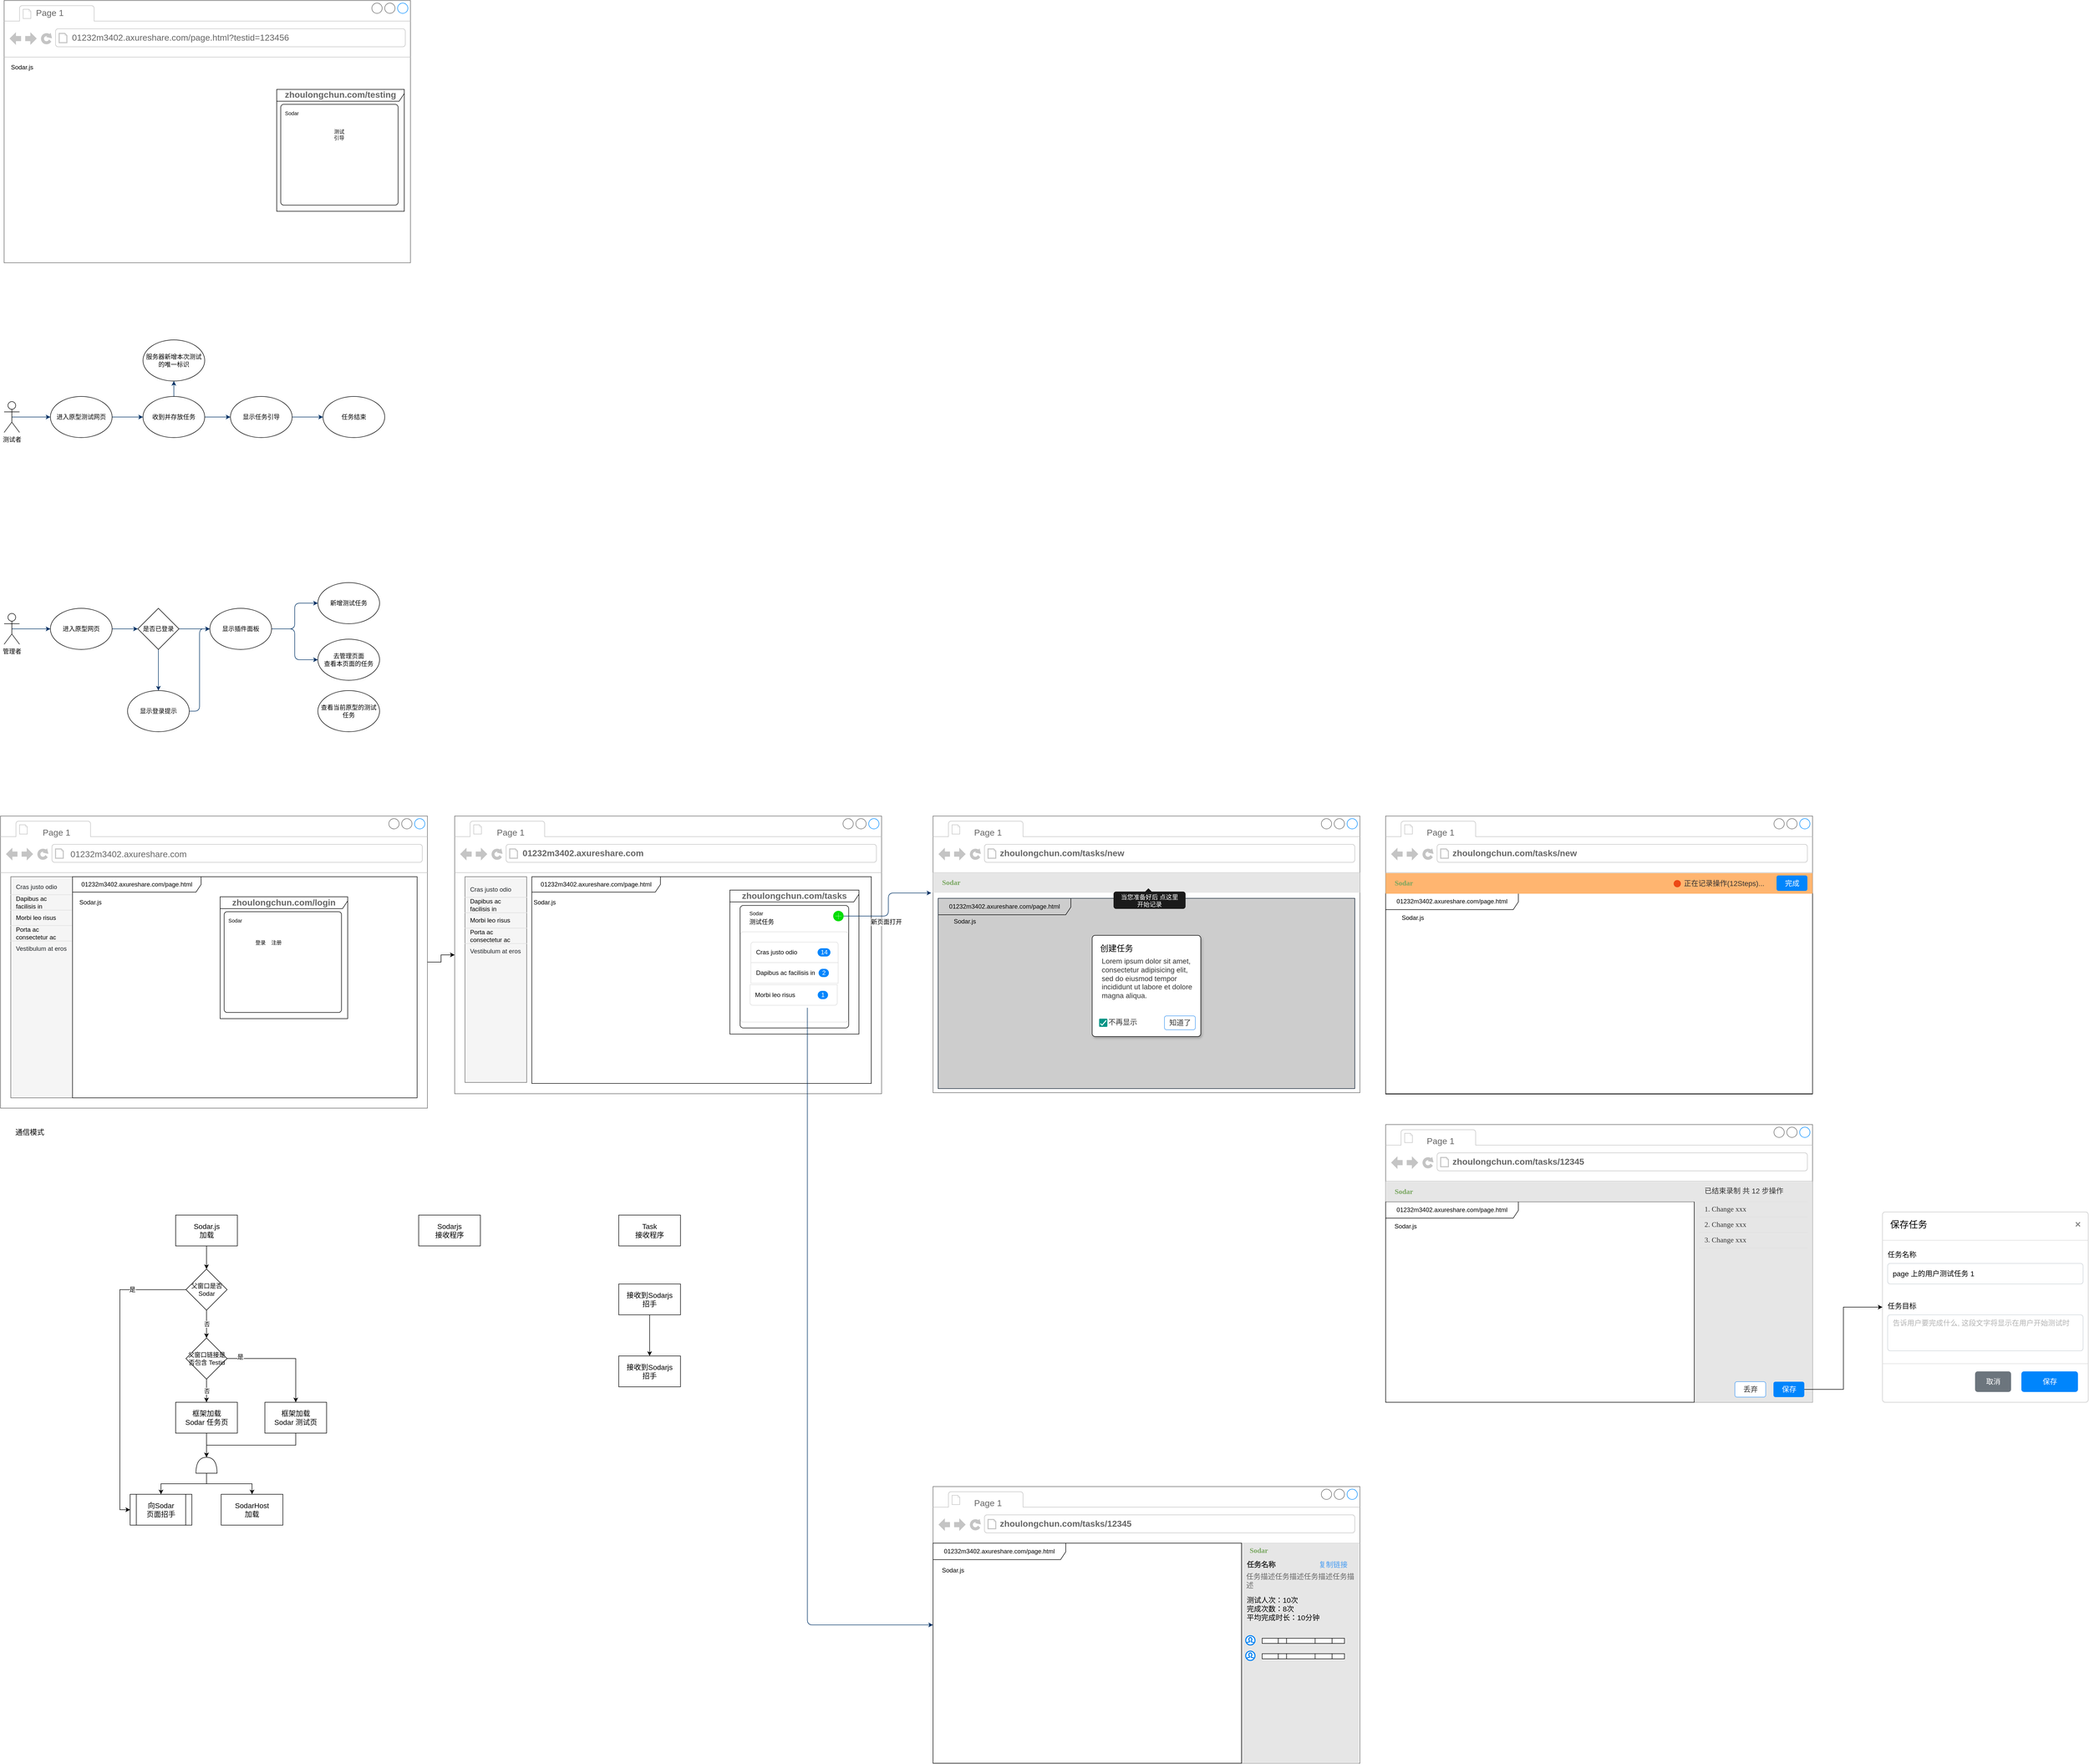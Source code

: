 <mxfile version="12.4.2" type="device" pages="11"><diagram id="rRkIPqoeCEejMfiybCYX" name="UI-后台"><mxGraphModel dx="1086" dy="1206" grid="0" gridSize="10" guides="1" tooltips="1" connect="1" arrows="1" fold="0" page="0" pageScale="1" pageWidth="1920" pageHeight="1200" background="none" math="0" shadow="0"><root><mxCell id="gpVePTBef-EZtfH_4kRC-0"/><mxCell id="gpVePTBef-EZtfH_4kRC-1" parent="gpVePTBef-EZtfH_4kRC-0"/><mxCell id="HRL0WPqYHxDpPY2hh8r1-8" style="edgeStyle=orthogonalEdgeStyle;rounded=1;orthogonalLoop=1;jettySize=auto;html=1;entryX=0;entryY=0.5;entryDx=0;entryDy=0;spacingLeft=8;spacingBottom=8;spacingRight=8;strokeColor=#003366;" parent="gpVePTBef-EZtfH_4kRC-1" source="HRL0WPqYHxDpPY2hh8r1-1" target="HRL0WPqYHxDpPY2hh8r1-3" edge="1"><mxGeometry relative="1" as="geometry"/></mxCell><mxCell id="HRL0WPqYHxDpPY2hh8r1-1" value="进入原型测试网页" style="ellipse;whiteSpace=wrap;html=1;" parent="gpVePTBef-EZtfH_4kRC-1" vertex="1"><mxGeometry x="244" y="424" width="120" height="80" as="geometry"/></mxCell><mxCell id="HRL0WPqYHxDpPY2hh8r1-25" style="edgeStyle=orthogonalEdgeStyle;rounded=1;orthogonalLoop=1;jettySize=auto;html=1;exitX=0.5;exitY=0.5;exitDx=0;exitDy=0;exitPerimeter=0;entryX=0;entryY=0.5;entryDx=0;entryDy=0;strokeColor=#003366;" parent="gpVePTBef-EZtfH_4kRC-1" source="HRL0WPqYHxDpPY2hh8r1-2" target="HRL0WPqYHxDpPY2hh8r1-1" edge="1"><mxGeometry relative="1" as="geometry"/></mxCell><mxCell id="HRL0WPqYHxDpPY2hh8r1-2" value="测试者" style="shape=umlActor;verticalLabelPosition=bottom;verticalAlign=top;html=1;outlineConnect=0;" parent="gpVePTBef-EZtfH_4kRC-1" vertex="1"><mxGeometry x="154" y="434" width="30" height="60" as="geometry"/></mxCell><mxCell id="HRL0WPqYHxDpPY2hh8r1-9" style="edgeStyle=orthogonalEdgeStyle;rounded=1;orthogonalLoop=1;jettySize=auto;html=1;entryX=0;entryY=0.5;entryDx=0;entryDy=0;strokeColor=#003366;" parent="gpVePTBef-EZtfH_4kRC-1" source="HRL0WPqYHxDpPY2hh8r1-3" target="HRL0WPqYHxDpPY2hh8r1-5" edge="1"><mxGeometry relative="1" as="geometry"><mxPoint x="664" y="464" as="targetPoint"/></mxGeometry></mxCell><mxCell id="HRL0WPqYHxDpPY2hh8r1-27" style="edgeStyle=orthogonalEdgeStyle;rounded=1;orthogonalLoop=1;jettySize=auto;html=1;entryX=0.5;entryY=1;entryDx=0;entryDy=0;strokeColor=#003366;" parent="gpVePTBef-EZtfH_4kRC-1" source="HRL0WPqYHxDpPY2hh8r1-3" target="HRL0WPqYHxDpPY2hh8r1-23" edge="1"><mxGeometry relative="1" as="geometry"/></mxCell><mxCell id="HRL0WPqYHxDpPY2hh8r1-3" value="收到并存放任务" style="ellipse;whiteSpace=wrap;html=1;" parent="gpVePTBef-EZtfH_4kRC-1" vertex="1"><mxGeometry x="424" y="424" width="120" height="80" as="geometry"/></mxCell><mxCell id="HRL0WPqYHxDpPY2hh8r1-11" style="edgeStyle=orthogonalEdgeStyle;rounded=1;orthogonalLoop=1;jettySize=auto;html=1;strokeColor=#003366;" parent="gpVePTBef-EZtfH_4kRC-1" source="HRL0WPqYHxDpPY2hh8r1-5" target="HRL0WPqYHxDpPY2hh8r1-6" edge="1"><mxGeometry relative="1" as="geometry"/></mxCell><mxCell id="HRL0WPqYHxDpPY2hh8r1-5" value="显示任务引导" style="ellipse;whiteSpace=wrap;html=1;" parent="gpVePTBef-EZtfH_4kRC-1" vertex="1"><mxGeometry x="594" y="424" width="120" height="80" as="geometry"/></mxCell><mxCell id="HRL0WPqYHxDpPY2hh8r1-6" value="任务结束" style="ellipse;whiteSpace=wrap;html=1;" parent="gpVePTBef-EZtfH_4kRC-1" vertex="1"><mxGeometry x="774" y="424" width="120" height="80" as="geometry"/></mxCell><mxCell id="HRL0WPqYHxDpPY2hh8r1-23" value="服务器新增本次测试的唯一标识" style="ellipse;whiteSpace=wrap;html=1;" parent="gpVePTBef-EZtfH_4kRC-1" vertex="1"><mxGeometry x="424" y="314" width="120" height="80" as="geometry"/></mxCell><mxCell id="HRL0WPqYHxDpPY2hh8r1-28" style="edgeStyle=orthogonalEdgeStyle;rounded=1;orthogonalLoop=1;jettySize=auto;html=1;entryX=0;entryY=0.5;entryDx=0;entryDy=0;strokeColor=#003366;" parent="gpVePTBef-EZtfH_4kRC-1" source="HRL0WPqYHxDpPY2hh8r1-29" target="HRL0WPqYHxDpPY2hh8r1-40" edge="1"><mxGeometry relative="1" as="geometry"><mxPoint x="424" y="876" as="targetPoint"/></mxGeometry></mxCell><mxCell id="HRL0WPqYHxDpPY2hh8r1-29" value="进入原型网页" style="ellipse;whiteSpace=wrap;html=1;" parent="gpVePTBef-EZtfH_4kRC-1" vertex="1"><mxGeometry x="244" y="836" width="120" height="80" as="geometry"/></mxCell><mxCell id="HRL0WPqYHxDpPY2hh8r1-30" style="edgeStyle=orthogonalEdgeStyle;rounded=1;orthogonalLoop=1;jettySize=auto;html=1;exitX=0.5;exitY=0.5;exitDx=0;exitDy=0;exitPerimeter=0;entryX=0;entryY=0.5;entryDx=0;entryDy=0;strokeColor=#003366;" parent="gpVePTBef-EZtfH_4kRC-1" source="HRL0WPqYHxDpPY2hh8r1-31" target="HRL0WPqYHxDpPY2hh8r1-29" edge="1"><mxGeometry relative="1" as="geometry"/></mxCell><mxCell id="HRL0WPqYHxDpPY2hh8r1-31" value="管理者" style="shape=umlActor;verticalLabelPosition=bottom;verticalAlign=top;html=1;outlineConnect=0;" parent="gpVePTBef-EZtfH_4kRC-1" vertex="1"><mxGeometry x="154" y="846" width="30" height="60" as="geometry"/></mxCell><mxCell id="HRL0WPqYHxDpPY2hh8r1-43" value="" style="edgeStyle=orthogonalEdgeStyle;rounded=1;orthogonalLoop=1;jettySize=auto;html=1;strokeColor=#003366;" parent="gpVePTBef-EZtfH_4kRC-1" source="HRL0WPqYHxDpPY2hh8r1-40" target="HRL0WPqYHxDpPY2hh8r1-42" edge="1"><mxGeometry relative="1" as="geometry"/></mxCell><mxCell id="HRL0WPqYHxDpPY2hh8r1-45" value="" style="edgeStyle=orthogonalEdgeStyle;rounded=1;orthogonalLoop=1;jettySize=auto;html=1;strokeColor=#003366;" parent="gpVePTBef-EZtfH_4kRC-1" source="HRL0WPqYHxDpPY2hh8r1-40" target="HRL0WPqYHxDpPY2hh8r1-44" edge="1"><mxGeometry relative="1" as="geometry"/></mxCell><mxCell id="HRL0WPqYHxDpPY2hh8r1-40" value="&lt;div&gt;是否已登录&lt;/div&gt;" style="rhombus;whiteSpace=wrap;html=1;" parent="gpVePTBef-EZtfH_4kRC-1" vertex="1"><mxGeometry x="414" y="836" width="80" height="80" as="geometry"/></mxCell><mxCell id="HRL0WPqYHxDpPY2hh8r1-47" value="" style="edgeStyle=orthogonalEdgeStyle;rounded=1;orthogonalLoop=1;jettySize=auto;html=1;strokeColor=#003366;" parent="gpVePTBef-EZtfH_4kRC-1" source="HRL0WPqYHxDpPY2hh8r1-42" target="HRL0WPqYHxDpPY2hh8r1-46" edge="1"><mxGeometry relative="1" as="geometry"/></mxCell><mxCell id="HRL0WPqYHxDpPY2hh8r1-49" style="edgeStyle=orthogonalEdgeStyle;rounded=1;orthogonalLoop=1;jettySize=auto;html=1;entryX=0;entryY=0.5;entryDx=0;entryDy=0;strokeColor=#003366;" parent="gpVePTBef-EZtfH_4kRC-1" source="HRL0WPqYHxDpPY2hh8r1-42" target="HRL0WPqYHxDpPY2hh8r1-48" edge="1"><mxGeometry relative="1" as="geometry"/></mxCell><mxCell id="HRL0WPqYHxDpPY2hh8r1-42" value="显示插件面板" style="ellipse;whiteSpace=wrap;html=1;" parent="gpVePTBef-EZtfH_4kRC-1" vertex="1"><mxGeometry x="554" y="836" width="120" height="80" as="geometry"/></mxCell><mxCell id="HRL0WPqYHxDpPY2hh8r1-50" style="edgeStyle=orthogonalEdgeStyle;rounded=1;orthogonalLoop=1;jettySize=auto;html=1;entryX=0;entryY=0.5;entryDx=0;entryDy=0;strokeColor=#003366;" parent="gpVePTBef-EZtfH_4kRC-1" source="HRL0WPqYHxDpPY2hh8r1-44" target="HRL0WPqYHxDpPY2hh8r1-42" edge="1"><mxGeometry relative="1" as="geometry"/></mxCell><mxCell id="HRL0WPqYHxDpPY2hh8r1-44" value="显示登录提示" style="ellipse;whiteSpace=wrap;html=1;" parent="gpVePTBef-EZtfH_4kRC-1" vertex="1"><mxGeometry x="394" y="996" width="120" height="80" as="geometry"/></mxCell><mxCell id="HRL0WPqYHxDpPY2hh8r1-46" value="新增测试任务" style="ellipse;whiteSpace=wrap;html=1;" parent="gpVePTBef-EZtfH_4kRC-1" vertex="1"><mxGeometry x="764" y="786" width="120" height="80" as="geometry"/></mxCell><mxCell id="HRL0WPqYHxDpPY2hh8r1-48" value="&lt;div&gt;去管理页面&lt;/div&gt;&lt;div&gt;查看本页面的任务&lt;br&gt;&lt;/div&gt;" style="ellipse;whiteSpace=wrap;html=1;" parent="gpVePTBef-EZtfH_4kRC-1" vertex="1"><mxGeometry x="764" y="896" width="120" height="80" as="geometry"/></mxCell><mxCell id="HRL0WPqYHxDpPY2hh8r1-51" value="" style="strokeWidth=1;shadow=0;dashed=0;align=center;html=1;shape=mxgraph.mockup.containers.browserWindow;rSize=0;strokeColor=#666666;strokeColor2=#008cff;strokeColor3=#c4c4c4;mainText=,;recursiveResize=0;spacing=20;container=1;" parent="gpVePTBef-EZtfH_4kRC-1" vertex="1"><mxGeometry x="1030" y="1240" width="830" height="540" as="geometry"/></mxCell><mxCell id="HRL0WPqYHxDpPY2hh8r1-52" value="Page 1" style="strokeWidth=1;shadow=0;dashed=0;align=center;html=1;shape=mxgraph.mockup.containers.anchor;fontSize=17;fontColor=#666666;align=left;" parent="HRL0WPqYHxDpPY2hh8r1-51" vertex="1"><mxGeometry x="80" y="20" width="110" height="26" as="geometry"/></mxCell><mxCell id="HRL0WPqYHxDpPY2hh8r1-53" value="01232m3402.axureshare.com" style="strokeWidth=1;shadow=0;dashed=0;align=center;html=1;shape=mxgraph.mockup.containers.anchor;rSize=0;fontSize=17;fontColor=#666666;align=left;fontStyle=1" parent="HRL0WPqYHxDpPY2hh8r1-51" vertex="1"><mxGeometry x="130" y="60" width="250" height="26" as="geometry"/></mxCell><mxCell id="HRL0WPqYHxDpPY2hh8r1-54" value="" style="rounded=0;whiteSpace=wrap;html=1;fillColor=#f5f5f5;strokeColor=#666666;fontColor=#333333;container=1;" parent="HRL0WPqYHxDpPY2hh8r1-51" vertex="1"><mxGeometry x="20" y="118" width="120" height="400" as="geometry"/></mxCell><mxCell id="Qj9Ws7vMaTXGsu9FElRl-5" value="" style="group" parent="HRL0WPqYHxDpPY2hh8r1-54" vertex="1" connectable="0"><mxGeometry y="10" width="120" height="150" as="geometry"/></mxCell><mxCell id="Qj9Ws7vMaTXGsu9FElRl-0" value="Cras justo odio" style="html=1;strokeColor=none;fillColor=none;fontColor=#212529;perimeter=none;whiteSpace=wrap;resizeWidth=1;align=left;spacing=10;" parent="Qj9Ws7vMaTXGsu9FElRl-5" vertex="1"><mxGeometry width="120" height="30" as="geometry"/></mxCell><mxCell id="Qj9Ws7vMaTXGsu9FElRl-1" value="Dapibus ac facilisis in" style="shape=partialRectangle;whiteSpace=wrap;left=0;right=0;fillColor=none;strokeColor=#DFDFDF;html=1;shadow=0;dashed=0;perimeter=none;whiteSpace=wrap;resizeWidth=1;align=left;spacing=10;" parent="Qj9Ws7vMaTXGsu9FElRl-5" vertex="1"><mxGeometry y="30" width="120" height="30" as="geometry"/></mxCell><mxCell id="Qj9Ws7vMaTXGsu9FElRl-2" value="Morbi leo risus" style="shape=partialRectangle;whiteSpace=wrap;left=0;right=0;fillColor=none;strokeColor=#DFDFDF;html=1;shadow=0;dashed=0;perimeter=none;whiteSpace=wrap;resizeWidth=1;align=left;spacing=10;" parent="Qj9Ws7vMaTXGsu9FElRl-5" vertex="1"><mxGeometry y="60" width="120" height="30" as="geometry"/></mxCell><mxCell id="Qj9Ws7vMaTXGsu9FElRl-3" value="Porta ac consectetur ac" style="shape=partialRectangle;whiteSpace=wrap;left=0;right=0;fillColor=none;strokeColor=#DFDFDF;html=1;shadow=0;dashed=0;perimeter=none;whiteSpace=wrap;resizeWidth=1;align=left;spacing=10;" parent="Qj9Ws7vMaTXGsu9FElRl-5" vertex="1"><mxGeometry y="90" width="120" height="30" as="geometry"/></mxCell><mxCell id="Qj9Ws7vMaTXGsu9FElRl-4" value="Vestibulum at eros" style="html=1;strokeColor=none;fillColor=none;fontColor=#212529;perimeter=none;whiteSpace=wrap;resizeWidth=1;align=left;spacing=10;" parent="Qj9Ws7vMaTXGsu9FElRl-5" vertex="1"><mxGeometry y="120" width="120" height="30" as="geometry"/></mxCell><mxCell id="Qj9Ws7vMaTXGsu9FElRl-7" value="Sodar.js" style="text;html=1;strokeColor=none;fillColor=none;align=center;verticalAlign=middle;whiteSpace=wrap;rounded=0;" parent="HRL0WPqYHxDpPY2hh8r1-51" vertex="1"><mxGeometry x="150" y="158" width="50" height="20" as="geometry"/></mxCell><mxCell id="Qj9Ws7vMaTXGsu9FElRl-6" value="01232m3402.axureshare.com/page.html" style="shape=umlFrame;whiteSpace=wrap;html=1;width=250;height=30;container=1;" parent="HRL0WPqYHxDpPY2hh8r1-51" vertex="1"><mxGeometry x="150" y="118" width="660" height="402" as="geometry"/></mxCell><mxCell id="GvQFOKZS8xTI0cQP9hXV-7" value="&lt;span style=&quot;color: rgb(102 , 102 , 102) ; font-size: 17px ; font-weight: 700 ; text-align: left ; white-space: nowrap&quot;&gt;zhoulongchun.com/tasks&lt;/span&gt;" style="shape=umlFrame;whiteSpace=wrap;html=1;width=309;height=23;portConstraintRotation=0;container=1;collapsible=0;" parent="Qj9Ws7vMaTXGsu9FElRl-6" vertex="1"><mxGeometry x="385" y="26" width="251" height="280" as="geometry"/></mxCell><mxCell id="nXQC_-8kQ-2cdUkaAmaN-1" value="" style="group;labelBackgroundColor=none;fillColor=#ffffff;strokeColor=#000000;rounded=1;arcSize=3;resizable=1;allowArrows=0;recursiveResize=0;expand=1;rotatable=0;imageWidth=24;labelPadding=0;container=1;" parent="GvQFOKZS8xTI0cQP9hXV-7" vertex="1" connectable="0"><mxGeometry x="19.91" y="29.818" width="211.18" height="238.36" as="geometry"><mxRectangle x="560" y="130" width="50" height="40" as="alternateBounds"/></mxGeometry></mxCell><mxCell id="nXQC_-8kQ-2cdUkaAmaN-29" value="Sodar" style="text;html=1;strokeColor=none;fillColor=none;align=center;verticalAlign=middle;whiteSpace=wrap;rounded=0;labelBackgroundColor=none;fontSize=10;fontColor=#050505;" parent="nXQC_-8kQ-2cdUkaAmaN-1" vertex="1"><mxGeometry x="19.285" y="7.029" width="24.935" height="16.54" as="geometry"/></mxCell><mxCell id="tqLSKduFZIaiJ9fKMEmb-15" value="" style="html=1;verticalLabelPosition=bottom;labelBackgroundColor=#ffffff;verticalAlign=top;shadow=0;dashed=0;strokeWidth=2;shape=mxgraph.ios7.misc.add;fillColor=#00dd00;strokeColor=#ffffff;aspect=fixed;" parent="nXQC_-8kQ-2cdUkaAmaN-1" vertex="1"><mxGeometry x="180.99" y="10.489" width="20.38" height="20.38" as="geometry"/></mxCell><mxCell id="tqLSKduFZIaiJ9fKMEmb-94" value="测试任务" style="text;html=1;strokeColor=none;fillColor=none;align=left;verticalAlign=middle;whiteSpace=wrap;rounded=0;" parent="nXQC_-8kQ-2cdUkaAmaN-1" vertex="1"><mxGeometry x="16.075" y="23.574" width="95.999" height="16.54" as="geometry"/></mxCell><mxCell id="tqLSKduFZIaiJ9fKMEmb-86" value="" style="html=1;shadow=0;dashed=0;shape=mxgraph.bootstrap.rrect;rSize=5;strokeColor=#DFDFDF;html=1;whiteSpace=wrap;fillColor=#FFFFFF;fontColor=#000000;" parent="nXQC_-8kQ-2cdUkaAmaN-1" vertex="1"><mxGeometry x="1" y="51.277" width="209" height="175.537" as="geometry"/></mxCell><mxCell id="tqLSKduFZIaiJ9fKMEmb-87" value="Cras justo odio" style="strokeColor=inherit;fillColor=inherit;gradientColor=inherit;fontColor=inherit;html=1;shadow=0;dashed=0;shape=mxgraph.bootstrap.topButton;rSize=5;perimeter=none;whiteSpace=wrap;resizeWidth=1;align=left;spacing=10;" parent="tqLSKduFZIaiJ9fKMEmb-86" vertex="1"><mxGeometry width="169.673" height="40" relative="1" as="geometry"><mxPoint x="20" y="20" as="offset"/></mxGeometry></mxCell><mxCell id="tqLSKduFZIaiJ9fKMEmb-88" value="14" style="strokeColor=inherit;fillColor=inherit;gradientColor=inherit;fontColor=inherit;html=1;shadow=0;dashed=0;shape=mxgraph.bootstrap.rrect;rSize=8;fillColor=#0085FC;strokeColor=none;fontColor=#ffffff;whiteSpace=wrap;" parent="tqLSKduFZIaiJ9fKMEmb-87" vertex="1"><mxGeometry x="1" y="0.5" width="25" height="16" relative="1" as="geometry"><mxPoint x="-40" y="-8" as="offset"/></mxGeometry></mxCell><mxCell id="tqLSKduFZIaiJ9fKMEmb-89" value="Dapibus ac facilisis in" style="strokeColor=inherit;fillColor=inherit;gradientColor=inherit;fontColor=inherit;html=1;shadow=0;dashed=0;perimeter=none;whiteSpace=wrap;resizeWidth=1;align=left;spacing=10;" parent="tqLSKduFZIaiJ9fKMEmb-86" vertex="1"><mxGeometry width="169.673" height="40" relative="1" as="geometry"><mxPoint x="20" y="60" as="offset"/></mxGeometry></mxCell><mxCell id="tqLSKduFZIaiJ9fKMEmb-90" value="2" style="strokeColor=inherit;fillColor=inherit;gradientColor=inherit;fontColor=inherit;html=1;shadow=0;dashed=0;shape=mxgraph.bootstrap.rrect;rSize=8;fillColor=#0085FC;strokeColor=none;fontColor=#ffffff;whiteSpace=wrap;" parent="tqLSKduFZIaiJ9fKMEmb-89" vertex="1"><mxGeometry x="1" y="0.5" width="20" height="16" relative="1" as="geometry"><mxPoint x="-38" y="-8" as="offset"/></mxGeometry></mxCell><mxCell id="tqLSKduFZIaiJ9fKMEmb-91" value="Morbi leo risus" style="strokeColor=inherit;fillColor=inherit;gradientColor=inherit;fontColor=inherit;html=1;shadow=0;dashed=0;shape=mxgraph.bootstrap.bottomButton;rSize=5;perimeter=none;whiteSpace=wrap;resizeWidth=1;resizeHeight=0;align=left;spacing=10;" parent="tqLSKduFZIaiJ9fKMEmb-86" vertex="1"><mxGeometry y="1" width="169.673" height="40" relative="1" as="geometry"><mxPoint x="18.28" y="-72.63" as="offset"/></mxGeometry></mxCell><mxCell id="tqLSKduFZIaiJ9fKMEmb-92" value="1" style="strokeColor=inherit;fillColor=inherit;gradientColor=inherit;fontColor=inherit;html=1;shadow=0;dashed=0;shape=mxgraph.bootstrap.rrect;rSize=8;fillColor=#0085FC;strokeColor=none;fontColor=#ffffff;whiteSpace=wrap;" parent="tqLSKduFZIaiJ9fKMEmb-91" vertex="1"><mxGeometry x="1" y="0.5" width="20" height="16" relative="1" as="geometry"><mxPoint x="-38" y="-8" as="offset"/></mxGeometry></mxCell><mxCell id="nXQC_-8kQ-2cdUkaAmaN-35" value="查看当前原型的测试任务" style="ellipse;whiteSpace=wrap;html=1;" parent="gpVePTBef-EZtfH_4kRC-1" vertex="1"><mxGeometry x="764" y="996" width="120" height="80" as="geometry"/></mxCell><mxCell id="nXQC_-8kQ-2cdUkaAmaN-39" value="" style="strokeWidth=1;shadow=0;dashed=0;align=center;html=1;shape=mxgraph.mockup.containers.browserWindow;rSize=0;strokeColor=#666666;strokeColor2=#008cff;strokeColor3=#c4c4c4;mainText=,;recursiveResize=0;spacing=20;" parent="gpVePTBef-EZtfH_4kRC-1" vertex="1"><mxGeometry x="147" y="1240" width="830" height="568" as="geometry"/></mxCell><mxCell id="nXQC_-8kQ-2cdUkaAmaN-40" value="Page 1" style="strokeWidth=1;shadow=0;dashed=0;align=center;html=1;shape=mxgraph.mockup.containers.anchor;fontSize=17;fontColor=#666666;align=left;" parent="nXQC_-8kQ-2cdUkaAmaN-39" vertex="1"><mxGeometry x="80" y="20" width="110" height="26" as="geometry"/></mxCell><mxCell id="nXQC_-8kQ-2cdUkaAmaN-41" value="01232m3402.axureshare.com" style="strokeWidth=1;shadow=0;dashed=0;align=center;html=1;shape=mxgraph.mockup.containers.anchor;rSize=0;fontSize=17;fontColor=#666666;align=left;" parent="nXQC_-8kQ-2cdUkaAmaN-39" vertex="1"><mxGeometry x="134" y="62" width="250" height="26" as="geometry"/></mxCell><mxCell id="nXQC_-8kQ-2cdUkaAmaN-42" value="" style="rounded=0;whiteSpace=wrap;html=1;fillColor=#f5f5f5;strokeColor=#666666;fontColor=#333333;" parent="nXQC_-8kQ-2cdUkaAmaN-39" vertex="1"><mxGeometry x="20" y="118" width="120" height="430" as="geometry"/></mxCell><mxCell id="nXQC_-8kQ-2cdUkaAmaN-43" value="" style="group" parent="nXQC_-8kQ-2cdUkaAmaN-39" vertex="1" connectable="0"><mxGeometry x="20" y="123" width="120" height="150" as="geometry"/></mxCell><mxCell id="nXQC_-8kQ-2cdUkaAmaN-44" value="Cras justo odio" style="html=1;strokeColor=none;fillColor=none;fontColor=#212529;perimeter=none;whiteSpace=wrap;resizeWidth=1;align=left;spacing=10;" parent="nXQC_-8kQ-2cdUkaAmaN-43" vertex="1"><mxGeometry width="120" height="30" as="geometry"/></mxCell><mxCell id="nXQC_-8kQ-2cdUkaAmaN-45" value="Dapibus ac facilisis in" style="shape=partialRectangle;whiteSpace=wrap;left=0;right=0;fillColor=none;strokeColor=#DFDFDF;html=1;shadow=0;dashed=0;perimeter=none;whiteSpace=wrap;resizeWidth=1;align=left;spacing=10;" parent="nXQC_-8kQ-2cdUkaAmaN-43" vertex="1"><mxGeometry y="30" width="120" height="30" as="geometry"/></mxCell><mxCell id="nXQC_-8kQ-2cdUkaAmaN-46" value="Morbi leo risus" style="shape=partialRectangle;whiteSpace=wrap;left=0;right=0;fillColor=none;strokeColor=#DFDFDF;html=1;shadow=0;dashed=0;perimeter=none;whiteSpace=wrap;resizeWidth=1;align=left;spacing=10;" parent="nXQC_-8kQ-2cdUkaAmaN-43" vertex="1"><mxGeometry y="60" width="120" height="30" as="geometry"/></mxCell><mxCell id="nXQC_-8kQ-2cdUkaAmaN-47" value="Porta ac consectetur ac" style="shape=partialRectangle;whiteSpace=wrap;left=0;right=0;fillColor=none;strokeColor=#DFDFDF;html=1;shadow=0;dashed=0;perimeter=none;whiteSpace=wrap;resizeWidth=1;align=left;spacing=10;" parent="nXQC_-8kQ-2cdUkaAmaN-43" vertex="1"><mxGeometry y="90" width="120" height="30" as="geometry"/></mxCell><mxCell id="nXQC_-8kQ-2cdUkaAmaN-48" value="Vestibulum at eros" style="html=1;strokeColor=none;fillColor=none;fontColor=#212529;perimeter=none;whiteSpace=wrap;resizeWidth=1;align=left;spacing=10;" parent="nXQC_-8kQ-2cdUkaAmaN-43" vertex="1"><mxGeometry y="120" width="120" height="30" as="geometry"/></mxCell><mxCell id="nXQC_-8kQ-2cdUkaAmaN-49" value="01232m3402.axureshare.com/page.html" style="shape=umlFrame;whiteSpace=wrap;html=1;width=250;height=30;container=1;" parent="nXQC_-8kQ-2cdUkaAmaN-39" vertex="1"><mxGeometry x="140" y="118" width="670" height="430" as="geometry"/></mxCell><mxCell id="GvQFOKZS8xTI0cQP9hXV-2" value="&lt;span style=&quot;color: rgb(102 , 102 , 102) ; font-size: 17px ; font-weight: 700 ; text-align: left ; white-space: nowrap&quot;&gt;zhoulongchun.com/login&lt;/span&gt;" style="shape=umlFrame;whiteSpace=wrap;html=1;width=309;height=23;portConstraintRotation=0;container=1;" parent="nXQC_-8kQ-2cdUkaAmaN-49" vertex="1"><mxGeometry x="287" y="39" width="248" height="237" as="geometry"/></mxCell><mxCell id="GvQFOKZS8xTI0cQP9hXV-3" value="" style="group;labelBackgroundColor=none;fillColor=#ffffff;strokeColor=#000000;rounded=1;arcSize=3;resizable=1;allowArrows=0;recursiveResize=0;expand=1;rotatable=0;imageWidth=24;labelPadding=0;container=1;" parent="GvQFOKZS8xTI0cQP9hXV-2" vertex="1" connectable="0"><mxGeometry x="7.82" y="29" width="228.18" height="196" as="geometry"/></mxCell><mxCell id="GvQFOKZS8xTI0cQP9hXV-4" value="Sodar" style="text;html=1;strokeColor=none;fillColor=none;align=center;verticalAlign=middle;whiteSpace=wrap;rounded=0;labelBackgroundColor=none;fontSize=10;fontColor=#050505;" parent="GvQFOKZS8xTI0cQP9hXV-3" vertex="1"><mxGeometry x="6.259" y="7" width="31.293" height="20" as="geometry"/></mxCell><mxCell id="GvQFOKZS8xTI0cQP9hXV-5" value="登录" style="text;html=1;strokeColor=none;fillColor=none;align=center;verticalAlign=middle;whiteSpace=wrap;rounded=0;labelBackgroundColor=none;fontSize=10;fontColor=#050505;" parent="GvQFOKZS8xTI0cQP9hXV-3" vertex="1"><mxGeometry x="54.763" y="50" width="31.293" height="20" as="geometry"/></mxCell><mxCell id="GvQFOKZS8xTI0cQP9hXV-6" value="注册" style="text;html=1;strokeColor=none;fillColor=none;align=center;verticalAlign=middle;whiteSpace=wrap;rounded=0;labelBackgroundColor=none;fontSize=10;fontColor=#050505;" parent="GvQFOKZS8xTI0cQP9hXV-3" vertex="1"><mxGeometry x="86.057" y="50" width="31.293" height="20" as="geometry"/></mxCell><mxCell id="nXQC_-8kQ-2cdUkaAmaN-50" value="Sodar.js" style="text;html=1;strokeColor=none;fillColor=none;align=center;verticalAlign=middle;whiteSpace=wrap;rounded=0;" parent="nXQC_-8kQ-2cdUkaAmaN-39" vertex="1"><mxGeometry x="150" y="158" width="50" height="20" as="geometry"/></mxCell><mxCell id="nXQC_-8kQ-2cdUkaAmaN-89" value="" style="strokeWidth=1;shadow=0;dashed=0;align=center;html=1;shape=mxgraph.mockup.containers.browserWindow;rSize=0;strokeColor=#666666;strokeColor2=#008cff;strokeColor3=#c4c4c4;mainText=,;recursiveResize=0;spacing=20;" parent="gpVePTBef-EZtfH_4kRC-1" vertex="1"><mxGeometry x="154" y="-346" width="790" height="510" as="geometry"/></mxCell><mxCell id="nXQC_-8kQ-2cdUkaAmaN-90" value="Page 1" style="strokeWidth=1;shadow=0;dashed=0;align=center;html=1;shape=mxgraph.mockup.containers.anchor;fontSize=17;fontColor=#666666;align=left;" parent="nXQC_-8kQ-2cdUkaAmaN-89" vertex="1"><mxGeometry x="60" y="12" width="110" height="26" as="geometry"/></mxCell><mxCell id="nXQC_-8kQ-2cdUkaAmaN-91" value="01232m3402.axureshare.com/page.html?testid=123456" style="strokeWidth=1;shadow=0;dashed=0;align=center;html=1;shape=mxgraph.mockup.containers.anchor;rSize=0;fontSize=17;fontColor=#666666;align=left;" parent="nXQC_-8kQ-2cdUkaAmaN-89" vertex="1"><mxGeometry x="130" y="60" width="250" height="26" as="geometry"/></mxCell><mxCell id="nXQC_-8kQ-2cdUkaAmaN-100" value="Sodar.js" style="text;html=1;strokeColor=none;fillColor=none;align=center;verticalAlign=middle;whiteSpace=wrap;rounded=0;" parent="nXQC_-8kQ-2cdUkaAmaN-89" vertex="1"><mxGeometry x="10" y="120" width="50" height="20" as="geometry"/></mxCell><mxCell id="GvQFOKZS8xTI0cQP9hXV-12" value="&lt;span style=&quot;color: rgb(102 , 102 , 102) ; font-size: 17px ; font-weight: 700 ; text-align: left ; white-space: nowrap&quot;&gt;zhoulongchun.com/testing&lt;/span&gt;" style="shape=umlFrame;whiteSpace=wrap;html=1;width=309;height=23;portConstraintRotation=0;container=1;" parent="nXQC_-8kQ-2cdUkaAmaN-89" vertex="1"><mxGeometry x="530" y="172.86" width="248" height="237" as="geometry"/></mxCell><mxCell id="GvQFOKZS8xTI0cQP9hXV-13" value="" style="group;labelBackgroundColor=none;fillColor=#ffffff;strokeColor=#000000;rounded=1;arcSize=3;resizable=1;allowArrows=0;recursiveResize=0;expand=1;rotatable=0;imageWidth=24;labelPadding=0;container=1;" parent="GvQFOKZS8xTI0cQP9hXV-12" vertex="1" connectable="0"><mxGeometry x="7.82" y="29" width="228.18" height="196" as="geometry"/></mxCell><mxCell id="GvQFOKZS8xTI0cQP9hXV-14" value="Sodar" style="text;html=1;strokeColor=none;fillColor=none;align=center;verticalAlign=middle;whiteSpace=wrap;rounded=0;labelBackgroundColor=none;fontSize=10;fontColor=#050505;" parent="GvQFOKZS8xTI0cQP9hXV-13" vertex="1"><mxGeometry x="6.259" y="7" width="31.293" height="20" as="geometry"/></mxCell><mxCell id="GvQFOKZS8xTI0cQP9hXV-15" value="测试引导" style="text;html=1;strokeColor=none;fillColor=none;align=center;verticalAlign=middle;whiteSpace=wrap;rounded=0;labelBackgroundColor=none;fontSize=10;fontColor=#050505;" parent="GvQFOKZS8xTI0cQP9hXV-13" vertex="1"><mxGeometry x="98.443" y="49.14" width="31.293" height="20" as="geometry"/></mxCell><mxCell id="vJvpZLFX9yFgEZenTRrp-24" value="" style="strokeWidth=1;shadow=0;dashed=0;align=center;html=1;shape=mxgraph.mockup.containers.browserWindow;rSize=0;strokeColor=#666666;strokeColor2=#008cff;strokeColor3=#c4c4c4;mainText=,;recursiveResize=0;spacing=20;container=1;" parent="gpVePTBef-EZtfH_4kRC-1" vertex="1"><mxGeometry x="1960" y="2544" width="830" height="538" as="geometry"/></mxCell><mxCell id="vJvpZLFX9yFgEZenTRrp-25" value="Page 1" style="strokeWidth=1;shadow=0;dashed=0;align=center;html=1;shape=mxgraph.mockup.containers.anchor;fontSize=17;fontColor=#666666;align=left;" parent="vJvpZLFX9yFgEZenTRrp-24" vertex="1"><mxGeometry x="78" y="20" width="110" height="26" as="geometry"/></mxCell><mxCell id="vJvpZLFX9yFgEZenTRrp-26" value="zhoulongchun.com/tasks/12345" style="strokeWidth=1;shadow=0;dashed=0;align=center;html=1;shape=mxgraph.mockup.containers.anchor;rSize=0;fontSize=17;fontColor=#666666;align=left;fontStyle=1" parent="vJvpZLFX9yFgEZenTRrp-24" vertex="1"><mxGeometry x="128" y="60" width="250" height="26" as="geometry"/></mxCell><mxCell id="vJvpZLFX9yFgEZenTRrp-36" value="" style="group;labelBackgroundColor=none;fillColor=#E6E6E6;strokeColor=none;rounded=0;arcSize=3;resizable=1;allowArrows=0;recursiveResize=0;expand=1;rotatable=0;imageWidth=24;labelPadding=0;container=1;shadow=0;" parent="vJvpZLFX9yFgEZenTRrp-24" vertex="1" connectable="0"><mxGeometry x="598" y="110" width="230" height="428" as="geometry"><mxRectangle x="2" y="110" width="50" height="40" as="alternateBounds"/></mxGeometry></mxCell><mxCell id="vJvpZLFX9yFgEZenTRrp-38" value="任务描述任务描述任务描述任务描述" style="text;html=1;strokeColor=none;fillColor=none;spacing=0;spacingTop=0;whiteSpace=wrap;overflow=hidden;rounded=0;align=left;spacingLeft=10;spacingRight=10;verticalAlign=top;fontSize=14;fontColor=#666666;" parent="vJvpZLFX9yFgEZenTRrp-36" vertex="1"><mxGeometry x="1" y="52" width="229" height="58" as="geometry"/></mxCell><mxCell id="vJvpZLFX9yFgEZenTRrp-37" value="测试人次：10次&#10;完成次数：8次&#10;平均完成时长：10分钟&#10;" style="text;strokeColor=none;fillColor=none;verticalAlign=middle;overflow=hidden;align=left;whiteSpace=wrap;horizontal=1;fontSize=14;" parent="vJvpZLFX9yFgEZenTRrp-36" vertex="1"><mxGeometry x="10" y="100" width="220" height="61" as="geometry"/></mxCell><mxCell id="3yLuz65aWzjh2ku9PZyM-22" value="Sodar" style="text;strokeColor=none;fillColor=none;align=center;verticalAlign=middle;rounded=0;labelBackgroundColor=none;fontSize=14;fontStyle=1;fontFamily=Lucida Console;fontColor=#78A65F;html=1;" parent="vJvpZLFX9yFgEZenTRrp-36" vertex="1"><mxGeometry x="10" y="6.5" width="50.72" height="17" as="geometry"/></mxCell><mxCell id="3yLuz65aWzjh2ku9PZyM-25" value="复制链接" style="text;strokeColor=none;fillColor=none;align=left;verticalAlign=middle;rounded=0;fontFamily=Helvetica;fontSize=14;arcSize=0;html=1;labelBackgroundColor=none;fontStyle=0;fontColor=#499DF2;" parent="vJvpZLFX9yFgEZenTRrp-36" vertex="1"><mxGeometry x="150" y="32" width="70" height="20" as="geometry"/></mxCell><mxCell id="3yLuz65aWzjh2ku9PZyM-28" value="任务名称" style="text;html=1;strokeColor=none;fillColor=none;align=left;verticalAlign=middle;rounded=0;fontSize=14;fontColor=#333;fontStyle=1" parent="vJvpZLFX9yFgEZenTRrp-36" vertex="1"><mxGeometry x="10" y="32" width="70" height="20" as="geometry"/></mxCell><mxCell id="iXw3fOtooub-BMSOfyjS-5" value="" style="group" parent="vJvpZLFX9yFgEZenTRrp-36" vertex="1" connectable="0"><mxGeometry x="10" y="180" width="192" height="18" as="geometry"/></mxCell><mxCell id="iXw3fOtooub-BMSOfyjS-4" value="" style="html=1;verticalLabelPosition=bottom;align=center;labelBackgroundColor=#ffffff;verticalAlign=top;strokeWidth=2;strokeColor=#0080F0;shadow=0;dashed=0;shape=mxgraph.ios7.icons.user;" parent="iXw3fOtooub-BMSOfyjS-5" vertex="1"><mxGeometry width="18" height="18" as="geometry"/></mxCell><mxCell id="vJvpZLFX9yFgEZenTRrp-39" value="" style="group" parent="iXw3fOtooub-BMSOfyjS-5" vertex="1" connectable="0"><mxGeometry x="32" y="5" width="160" height="10" as="geometry"/></mxCell><mxCell id="vJvpZLFX9yFgEZenTRrp-40" value="" style="rounded=0;whiteSpace=wrap;html=1;fontSize=10;fontColor=#CCCCCC;align=left;" parent="vJvpZLFX9yFgEZenTRrp-39" vertex="1"><mxGeometry width="160" height="10" as="geometry"/></mxCell><mxCell id="vJvpZLFX9yFgEZenTRrp-41" value="" style="rounded=0;whiteSpace=wrap;html=1;fontSize=10;fontColor=#CCCCCC;align=left;" parent="vJvpZLFX9yFgEZenTRrp-39" vertex="1"><mxGeometry width="31.357" height="10" as="geometry"/></mxCell><mxCell id="vJvpZLFX9yFgEZenTRrp-42" value="" style="rounded=0;whiteSpace=wrap;html=1;fontSize=10;fontColor=#CCCCCC;align=left;" parent="vJvpZLFX9yFgEZenTRrp-39" vertex="1"><mxGeometry x="31.357" width="16.08" height="10" as="geometry"/></mxCell><mxCell id="vJvpZLFX9yFgEZenTRrp-43" value="" style="rounded=0;whiteSpace=wrap;html=1;fontSize=10;fontColor=#CCCCCC;align=left;" parent="vJvpZLFX9yFgEZenTRrp-39" vertex="1"><mxGeometry x="47.437" width="57.085" height="10" as="geometry"/></mxCell><mxCell id="vJvpZLFX9yFgEZenTRrp-44" value="" style="rounded=0;whiteSpace=wrap;html=1;fontSize=10;fontColor=#CCCCCC;align=left;" parent="vJvpZLFX9yFgEZenTRrp-39" vertex="1"><mxGeometry x="102.915" width="32.965" height="10" as="geometry"/></mxCell><mxCell id="vJvpZLFX9yFgEZenTRrp-45" value="" style="rounded=0;whiteSpace=wrap;html=1;fontSize=10;fontColor=#CCCCCC;align=left;" parent="vJvpZLFX9yFgEZenTRrp-39" vertex="1"><mxGeometry x="135.879" width="24.121" height="10" as="geometry"/></mxCell><mxCell id="iXw3fOtooub-BMSOfyjS-15" value="" style="group;verticalAlign=bottom;" parent="vJvpZLFX9yFgEZenTRrp-36" vertex="1" connectable="0"><mxGeometry x="10" y="210" width="192" height="18" as="geometry"/></mxCell><mxCell id="iXw3fOtooub-BMSOfyjS-16" value="" style="html=1;verticalLabelPosition=bottom;align=center;labelBackgroundColor=#ffffff;verticalAlign=bottom;strokeWidth=2;strokeColor=#0080F0;shadow=0;dashed=0;shape=mxgraph.ios7.icons.user;" parent="iXw3fOtooub-BMSOfyjS-15" vertex="1"><mxGeometry width="18" height="18" as="geometry"/></mxCell><mxCell id="iXw3fOtooub-BMSOfyjS-17" value="" style="group;verticalAlign=bottom;" parent="iXw3fOtooub-BMSOfyjS-15" vertex="1" connectable="0"><mxGeometry x="32" y="5" width="160" height="10" as="geometry"/></mxCell><mxCell id="iXw3fOtooub-BMSOfyjS-18" value="" style="rounded=0;whiteSpace=wrap;html=1;fontSize=10;fontColor=#CCCCCC;align=left;verticalAlign=bottom;" parent="iXw3fOtooub-BMSOfyjS-17" vertex="1"><mxGeometry width="160" height="10" as="geometry"/></mxCell><mxCell id="iXw3fOtooub-BMSOfyjS-19" value="" style="rounded=0;whiteSpace=wrap;html=1;fontSize=10;fontColor=#CCCCCC;align=left;verticalAlign=bottom;" parent="iXw3fOtooub-BMSOfyjS-17" vertex="1"><mxGeometry width="31.357" height="10" as="geometry"/></mxCell><mxCell id="iXw3fOtooub-BMSOfyjS-20" value="" style="rounded=0;whiteSpace=wrap;html=1;fontSize=10;fontColor=#CCCCCC;align=left;verticalAlign=bottom;" parent="iXw3fOtooub-BMSOfyjS-17" vertex="1"><mxGeometry x="31.357" width="16.08" height="10" as="geometry"/></mxCell><mxCell id="iXw3fOtooub-BMSOfyjS-21" value="" style="rounded=0;whiteSpace=wrap;html=1;fontSize=10;fontColor=#CCCCCC;align=left;verticalAlign=bottom;" parent="iXw3fOtooub-BMSOfyjS-17" vertex="1"><mxGeometry x="47.437" width="57.085" height="10" as="geometry"/></mxCell><mxCell id="iXw3fOtooub-BMSOfyjS-22" value="" style="rounded=0;whiteSpace=wrap;html=1;fontSize=10;fontColor=#CCCCCC;align=left;verticalAlign=bottom;" parent="iXw3fOtooub-BMSOfyjS-17" vertex="1"><mxGeometry x="102.915" width="32.965" height="10" as="geometry"/></mxCell><mxCell id="iXw3fOtooub-BMSOfyjS-23" value="" style="rounded=0;whiteSpace=wrap;html=1;fontSize=10;fontColor=#CCCCCC;align=left;verticalAlign=bottom;" parent="iXw3fOtooub-BMSOfyjS-17" vertex="1"><mxGeometry x="135.879" width="24.121" height="10" as="geometry"/></mxCell><mxCell id="vJvpZLFX9yFgEZenTRrp-34" value="01232m3402.axureshare.com/page.html" style="shape=umlFrame;whiteSpace=wrap;html=1;width=258;height=32;container=1;" parent="vJvpZLFX9yFgEZenTRrp-24" vertex="1"><mxGeometry y="110" width="600" height="428" as="geometry"/></mxCell><mxCell id="vJvpZLFX9yFgEZenTRrp-35" value="Sodar.js" style="text;html=1;strokeColor=none;fillColor=none;align=center;verticalAlign=middle;whiteSpace=wrap;rounded=0;" parent="vJvpZLFX9yFgEZenTRrp-34" vertex="1"><mxGeometry x="11.888" y="42.265" width="53.571" height="21.4" as="geometry"/></mxCell><mxCell id="iXw3fOtooub-BMSOfyjS-0" style="edgeStyle=orthogonalEdgeStyle;rounded=1;orthogonalLoop=1;jettySize=auto;html=1;strokeColor=#003366;exitX=0.657;exitY=1.121;exitDx=0;exitDy=0;exitPerimeter=0;" parent="gpVePTBef-EZtfH_4kRC-1" source="tqLSKduFZIaiJ9fKMEmb-91" target="vJvpZLFX9yFgEZenTRrp-24" edge="1"><mxGeometry relative="1" as="geometry"><mxPoint x="2432" y="2630" as="targetPoint"/><Array as="points"><mxPoint x="1716" y="2813"/></Array></mxGeometry></mxCell><mxCell id="ZgIaglhBjvL-7aTpqFwy-9" value="" style="strokeWidth=1;shadow=0;dashed=0;align=center;html=1;shape=mxgraph.mockup.containers.browserWindow;rSize=0;strokeColor=#666666;strokeColor2=#008cff;strokeColor3=#c4c4c4;mainText=,;recursiveResize=0;spacing=20;container=1;" parent="gpVePTBef-EZtfH_4kRC-1" vertex="1"><mxGeometry x="1960" y="1240" width="830" height="538" as="geometry"/></mxCell><mxCell id="ZgIaglhBjvL-7aTpqFwy-10" value="Page 1" style="strokeWidth=1;shadow=0;dashed=0;align=center;html=1;shape=mxgraph.mockup.containers.anchor;fontSize=17;fontColor=#666666;align=left;" parent="ZgIaglhBjvL-7aTpqFwy-9" vertex="1"><mxGeometry x="78" y="20" width="110" height="26" as="geometry"/></mxCell><mxCell id="ZgIaglhBjvL-7aTpqFwy-11" value="zhoulongchun.com/tasks/new" style="strokeWidth=1;shadow=0;dashed=0;align=center;html=1;shape=mxgraph.mockup.containers.anchor;rSize=0;fontSize=17;fontColor=#666666;align=left;fontStyle=1" parent="ZgIaglhBjvL-7aTpqFwy-9" vertex="1"><mxGeometry x="128" y="60" width="250" height="26" as="geometry"/></mxCell><mxCell id="MrhVbvjgT7-gLhNB6yj4-0" value="01232m3402.axureshare.com/page.html" style="shape=umlFrame;whiteSpace=wrap;html=1;width=258;height=32;container=1;" parent="ZgIaglhBjvL-7aTpqFwy-9" vertex="1"><mxGeometry x="10" y="160" width="810" height="370" as="geometry"/></mxCell><mxCell id="MrhVbvjgT7-gLhNB6yj4-1" value="Sodar.js" style="text;html=1;strokeColor=none;fillColor=none;align=center;verticalAlign=middle;whiteSpace=wrap;rounded=0;" parent="MrhVbvjgT7-gLhNB6yj4-0" vertex="1"><mxGeometry x="16.049" y="35.55" width="72.321" height="18" as="geometry"/></mxCell><mxCell id="MrhVbvjgT7-gLhNB6yj4-64" value="" style="rounded=0;whiteSpace=wrap;html=1;shadow=0;labelBackgroundColor=none;strokeColor=#499DF2;fontFamily=Helvetica;fontSize=14;fontColor=#499DF2;align=left;fillColor=#050505;opacity=20;" parent="MrhVbvjgT7-gLhNB6yj4-0" vertex="1"><mxGeometry width="810" height="370" as="geometry"/></mxCell><mxCell id="MrhVbvjgT7-gLhNB6yj4-9" value="" style="group;labelBackgroundColor=none;fillColor=#ffffff;strokeColor=#000000;rounded=1;arcSize=3;resizable=1;allowArrows=0;recursiveResize=0;expand=1;rotatable=0;imageWidth=24;labelPadding=0;container=1;shadow=1;" parent="MrhVbvjgT7-gLhNB6yj4-0" vertex="1" connectable="0"><mxGeometry x="299.41" y="72" width="211.18" height="196.758" as="geometry"><mxRectangle x="560" y="130" width="50" height="40" as="alternateBounds"/></mxGeometry></mxCell><mxCell id="MrhVbvjgT7-gLhNB6yj4-12" value="创建任务" style="text;strokeColor=none;fillColor=none;align=left;verticalAlign=middle;whiteSpace=wrap;rounded=0;html=1;fontSize=16;" parent="MrhVbvjgT7-gLhNB6yj4-9" vertex="1"><mxGeometry x="13.385" y="18.002" width="95.999" height="13.653" as="geometry"/></mxCell><mxCell id="MrhVbvjgT7-gLhNB6yj4-49" value="知道了" style="html=1;shadow=0;dashed=0;shape=mxgraph.bootstrap.rrect;rSize=4;strokeWidth=1;align=center;verticalAlign=middle;spacingLeft=4;fontStyle=0;fontSize=14;spacing=5;spacingTop=0;fontFamily=Helvetica;spacingBottom=0;spacingRight=4;fillColor=#FFFFFF;strokeColor=#499DF2;fontColor=#333333;" parent="MrhVbvjgT7-gLhNB6yj4-9" vertex="1"><mxGeometry x="140.59" y="156.6" width="60" height="27.0" as="geometry"/></mxCell><mxCell id="MrhVbvjgT7-gLhNB6yj4-50" value="&lt;p&gt;Lorem ipsum dolor sit amet, consectetur adipisicing elit, sed do eiusmod tempor incididunt ut labore et dolore magna aliqua.&lt;/p&gt;" style="text;html=1;strokeColor=none;fillColor=none;spacing=5;spacingTop=-20;whiteSpace=wrap;overflow=hidden;rounded=0;fontSize=14;fontColor=#333;align=left;verticalAlign=top;labelPosition=center;verticalLabelPosition=middle;spacingBottom=0;" parent="MrhVbvjgT7-gLhNB6yj4-9" vertex="1"><mxGeometry x="13.38" y="38" width="184.41" height="112" as="geometry"/></mxCell><mxCell id="3yLuz65aWzjh2ku9PZyM-11" value="" style="dashed=0;labelPosition=right;align=left;shape=mxgraph.gmdl.checkbox;strokeColor=none;fillColor=#009587;strokeWidth=2;aspect=fixed;" parent="MrhVbvjgT7-gLhNB6yj4-9" vertex="1"><mxGeometry x="13.59" y="162" width="16" height="16" as="geometry"/></mxCell><mxCell id="3yLuz65aWzjh2ku9PZyM-12" value="不再显示" style="text;strokeColor=none;fillColor=none;align=left;verticalAlign=middle;rounded=0;fontFamily=Helvetica;fontSize=14;arcSize=0;html=1;labelBackgroundColor=none;fontColor=#333333;" parent="MrhVbvjgT7-gLhNB6yj4-9" vertex="1"><mxGeometry x="29.59" y="159" width="50" height="20" as="geometry"/></mxCell><mxCell id="3yLuz65aWzjh2ku9PZyM-14" value="" style="group" parent="ZgIaglhBjvL-7aTpqFwy-9" vertex="1" connectable="0"><mxGeometry y="110" width="830" height="70.5" as="geometry"/></mxCell><mxCell id="3yLuz65aWzjh2ku9PZyM-13" value="" style="group" parent="3yLuz65aWzjh2ku9PZyM-14" vertex="1" connectable="0"><mxGeometry width="830" height="39" as="geometry"/></mxCell><mxCell id="3yLuz65aWzjh2ku9PZyM-2" value="" style="group;labelBackgroundColor=none;rounded=0;arcSize=3;resizable=1;allowArrows=0;recursiveResize=0;expand=1;rotatable=0;imageWidth=24;labelPadding=0;container=0;shadow=0;fillColor=#E6E6E6;" parent="3yLuz65aWzjh2ku9PZyM-13" vertex="1" connectable="0"><mxGeometry width="830" height="39" as="geometry"><mxRectangle x="560" y="130" width="50" height="40" as="alternateBounds"/></mxGeometry></mxCell><mxCell id="3yLuz65aWzjh2ku9PZyM-5" value="Sodar" style="text;strokeColor=none;fillColor=none;align=center;verticalAlign=middle;rounded=0;labelBackgroundColor=none;fontSize=14;fontStyle=1;fontFamily=Lucida Console;fontColor=#78A65F;html=1;" parent="3yLuz65aWzjh2ku9PZyM-13" vertex="1"><mxGeometry x="10" y="11" width="50.72" height="17" as="geometry"/></mxCell><mxCell id="3yLuz65aWzjh2ku9PZyM-8" value="" style="shape=image;html=1;verticalAlign=top;verticalLabelPosition=bottom;labelBackgroundColor=#ffffff;imageAspect=0;aspect=fixed;image=https://cdn1.iconfinder.com/data/icons/gradak-music/32/music-04-128.png" parent="3yLuz65aWzjh2ku9PZyM-14" vertex="1"><mxGeometry x="410" y="8.5" width="22" height="22" as="geometry"/></mxCell><mxCell id="3yLuz65aWzjh2ku9PZyM-9" value="当您准备好后 点这里开始记录" style="html=1;shadow=0;dashed=0;shape=mxgraph.bootstrap.popover;fillColor=#1A1A1A;strokeColor=none;dx=72.17;dy=6.33;rSize=5;whiteSpace=wrap;verticalAlign=top;spacing=10;fontSize=12;spacingLeft=0;align=center;spacingTop=-5;fontColor=#FFFFFF;direction=west;spacingBottom=0;" parent="3yLuz65aWzjh2ku9PZyM-14" vertex="1"><mxGeometry x="351" y="30.5" width="140" height="40" as="geometry"/></mxCell><mxCell id="MrhVbvjgT7-gLhNB6yj4-66" value="" style="strokeWidth=1;shadow=0;dashed=0;align=center;html=1;shape=mxgraph.mockup.containers.browserWindow;rSize=0;strokeColor=#666666;strokeColor2=#008cff;strokeColor3=#c4c4c4;mainText=,;recursiveResize=0;spacing=20;container=1;" parent="gpVePTBef-EZtfH_4kRC-1" vertex="1"><mxGeometry x="2840" y="1240" width="830" height="541" as="geometry"/></mxCell><mxCell id="MrhVbvjgT7-gLhNB6yj4-67" value="Page 1" style="strokeWidth=1;shadow=0;dashed=0;align=center;html=1;shape=mxgraph.mockup.containers.anchor;fontSize=17;fontColor=#666666;align=left;" parent="MrhVbvjgT7-gLhNB6yj4-66" vertex="1"><mxGeometry x="78" y="20" width="110" height="26" as="geometry"/></mxCell><mxCell id="MrhVbvjgT7-gLhNB6yj4-68" value="zhoulongchun.com/tasks/new" style="strokeWidth=1;shadow=0;dashed=0;align=center;html=1;shape=mxgraph.mockup.containers.anchor;rSize=0;fontSize=17;fontColor=#666666;align=left;fontStyle=1" parent="MrhVbvjgT7-gLhNB6yj4-66" vertex="1"><mxGeometry x="128" y="60" width="250" height="26" as="geometry"/></mxCell><mxCell id="MrhVbvjgT7-gLhNB6yj4-69" value="01232m3402.axureshare.com/page.html" style="shape=umlFrame;whiteSpace=wrap;html=1;width=258;height=32;container=1;" parent="MrhVbvjgT7-gLhNB6yj4-66" vertex="1"><mxGeometry y="150" width="830" height="390" as="geometry"/></mxCell><mxCell id="MrhVbvjgT7-gLhNB6yj4-70" value="Sodar.js" style="text;html=1;strokeColor=none;fillColor=none;align=center;verticalAlign=middle;whiteSpace=wrap;rounded=0;" parent="MrhVbvjgT7-gLhNB6yj4-69" vertex="1"><mxGeometry x="16.445" y="38.512" width="74.107" height="19.5" as="geometry"/></mxCell><mxCell id="3yLuz65aWzjh2ku9PZyM-0" value="" style="group" parent="MrhVbvjgT7-gLhNB6yj4-66" vertex="1" connectable="0"><mxGeometry y="111" width="830" height="430" as="geometry"/></mxCell><mxCell id="MrhVbvjgT7-gLhNB6yj4-51" value="" style="group;labelBackgroundColor=none;rounded=0;arcSize=3;resizable=1;allowArrows=0;recursiveResize=0;expand=1;rotatable=0;imageWidth=24;labelPadding=0;container=0;shadow=0;fillColor=#FFB570;" parent="3yLuz65aWzjh2ku9PZyM-0" vertex="1" connectable="0"><mxGeometry width="830" height="40" as="geometry"><mxRectangle x="560" y="130" width="50" height="40" as="alternateBounds"/></mxGeometry></mxCell><mxCell id="MrhVbvjgT7-gLhNB6yj4-58" value="正在记录操作(12Steps)..." style="text;strokeColor=none;fillColor=none;align=left;verticalAlign=middle;rounded=0;fontFamily=Helvetica;fontSize=14;arcSize=0;html=1;labelBackgroundColor=none;fontColor=#333333;" parent="3yLuz65aWzjh2ku9PZyM-0" vertex="1"><mxGeometry x="577.68" y="9.5" width="173.208" height="20" as="geometry"/></mxCell><mxCell id="MrhVbvjgT7-gLhNB6yj4-79" value="" style="ellipse;whiteSpace=wrap;html=1;aspect=fixed;rounded=0;shadow=0;labelBackgroundColor=none;gradientColor=none;fontFamily=Lucida Console;fontSize=14;fontColor=#78A65F;align=left;fillColor=#ED4815;strokeColor=none;" parent="3yLuz65aWzjh2ku9PZyM-0" vertex="1"><mxGeometry x="560" y="13.5" width="14" height="14" as="geometry"/></mxCell><mxCell id="MrhVbvjgT7-gLhNB6yj4-80" value="Sodar" style="text;strokeColor=none;fillColor=none;align=center;verticalAlign=middle;rounded=0;labelBackgroundColor=none;fontSize=14;fontStyle=1;fontFamily=Lucida Console;fontColor=#78A65F;html=1;" parent="3yLuz65aWzjh2ku9PZyM-0" vertex="1"><mxGeometry x="10" y="11" width="50.72" height="17" as="geometry"/></mxCell><mxCell id="ZPfV48PCQLTHjnNVc6UT-3" value="完成" style="html=1;shadow=0;dashed=0;shape=mxgraph.bootstrap.rrect;rSize=4;strokeColor=none;strokeWidth=1;fillColor=#0085FC;fontColor=#FFFFFF;align=center;verticalAlign=middle;spacingLeft=4;fontStyle=0;fontSize=14;spacing=5;spacingTop=0;fontFamily=Helvetica;spacingBottom=0;spacingRight=4;" parent="3yLuz65aWzjh2ku9PZyM-0" vertex="1"><mxGeometry x="760.0" y="4.5" width="60" height="30" as="geometry"/></mxCell><mxCell id="MrhVbvjgT7-gLhNB6yj4-107" value="" style="strokeWidth=1;shadow=0;dashed=0;align=center;html=1;shape=mxgraph.mockup.containers.browserWindow;rSize=0;strokeColor=#666666;strokeColor2=#008cff;strokeColor3=#c4c4c4;mainText=,;recursiveResize=0;spacing=20;container=1;" parent="gpVePTBef-EZtfH_4kRC-1" vertex="1"><mxGeometry x="2840" y="1840" width="830" height="540" as="geometry"/></mxCell><mxCell id="MrhVbvjgT7-gLhNB6yj4-108" value="Page 1" style="strokeWidth=1;shadow=0;dashed=0;align=center;html=1;shape=mxgraph.mockup.containers.anchor;fontSize=17;fontColor=#666666;align=left;" parent="MrhVbvjgT7-gLhNB6yj4-107" vertex="1"><mxGeometry x="78" y="20" width="110" height="26" as="geometry"/></mxCell><mxCell id="MrhVbvjgT7-gLhNB6yj4-109" value="zhoulongchun.com/tasks/12345" style="strokeWidth=1;shadow=0;dashed=0;align=center;html=1;shape=mxgraph.mockup.containers.anchor;rSize=0;fontSize=17;fontColor=#666666;align=left;fontStyle=1" parent="MrhVbvjgT7-gLhNB6yj4-107" vertex="1"><mxGeometry x="128" y="60" width="250" height="26" as="geometry"/></mxCell><mxCell id="MrhVbvjgT7-gLhNB6yj4-110" value="" style="group;labelBackgroundColor=none;fillColor=#E6E6E6;strokeColor=none;resizable=1;allowArrows=0;recursiveResize=0;expand=1;rotatable=0;imageWidth=24;labelPadding=0;container=1;rounded=0;shadow=0;arcSize=3;" parent="MrhVbvjgT7-gLhNB6yj4-107" vertex="1" connectable="0"><mxGeometry x="600" y="150" width="230" height="390" as="geometry"><mxRectangle x="2" y="110" width="50" height="40" as="alternateBounds"/></mxGeometry></mxCell><mxCell id="MrhVbvjgT7-gLhNB6yj4-152" value="保存" style="html=1;shadow=0;dashed=0;shape=mxgraph.bootstrap.rrect;rSize=4;strokeColor=none;strokeWidth=1;fillColor=#0085FC;fontColor=#FFFFFF;align=center;verticalAlign=middle;spacingLeft=4;fontStyle=0;fontSize=14;spacing=5;spacingTop=0;fontFamily=Helvetica;spacingBottom=0;spacingRight=4;rounded=0;labelBackgroundColor=none;" parent="MrhVbvjgT7-gLhNB6yj4-110" vertex="1"><mxGeometry x="154" y="350" width="60" height="30" as="geometry"/></mxCell><mxCell id="MrhVbvjgT7-gLhNB6yj4-153" value="丢弃" style="html=1;shadow=0;dashed=0;shape=mxgraph.bootstrap.rrect;rSize=4;strokeWidth=1;align=center;verticalAlign=middle;spacingLeft=4;fontStyle=0;fontSize=14;spacing=5;spacingTop=0;fontFamily=Helvetica;spacingBottom=0;spacingRight=4;fillColor=#FFFFFF;strokeColor=#499DF2;fontColor=#333333;rounded=0;labelBackgroundColor=none;" parent="MrhVbvjgT7-gLhNB6yj4-110" vertex="1"><mxGeometry x="79" y="350" width="60" height="30" as="geometry"/></mxCell><mxCell id="3yLuz65aWzjh2ku9PZyM-18" value="" style="group" parent="MrhVbvjgT7-gLhNB6yj4-110" vertex="1" connectable="0"><mxGeometry x="10" width="210.0" height="90" as="geometry"/></mxCell><mxCell id="MrhVbvjgT7-gLhNB6yj4-140" value="1. Change xxx" style="shape=partialRectangle;whiteSpace=wrap;left=0;right=0;fillColor=none;strokeColor=#DFDFDF;html=1;shadow=0;dashed=0;perimeter=none;whiteSpace=wrap;resizeWidth=1;align=left;spacing=10;rounded=0;labelBackgroundColor=none;fontFamily=Lucida Console;fontSize=14;fontColor=#333333;" parent="3yLuz65aWzjh2ku9PZyM-18" vertex="1"><mxGeometry width="210.0" height="30" as="geometry"/></mxCell><mxCell id="MrhVbvjgT7-gLhNB6yj4-141" value="2. Change xxx" style="shape=partialRectangle;whiteSpace=wrap;left=0;right=0;fillColor=none;strokeColor=#DFDFDF;html=1;shadow=0;dashed=0;perimeter=none;whiteSpace=wrap;resizeWidth=1;align=left;spacing=10;rounded=0;labelBackgroundColor=none;fontFamily=Lucida Console;fontSize=14;fontColor=#333333;" parent="3yLuz65aWzjh2ku9PZyM-18" vertex="1"><mxGeometry y="30" width="210.0" height="30" as="geometry"/></mxCell><mxCell id="MrhVbvjgT7-gLhNB6yj4-142" value="3. Change xxx" style="shape=partialRectangle;whiteSpace=wrap;left=0;right=0;fillColor=none;strokeColor=#DFDFDF;html=1;shadow=0;dashed=0;perimeter=none;whiteSpace=wrap;resizeWidth=1;align=left;spacing=10;rounded=0;labelBackgroundColor=none;fontFamily=Lucida Console;fontSize=14;fontColor=#333333;" parent="3yLuz65aWzjh2ku9PZyM-18" vertex="1"><mxGeometry y="60" width="210.0" height="30" as="geometry"/></mxCell><mxCell id="MrhVbvjgT7-gLhNB6yj4-149" value="" style="shape=image;html=1;verticalAlign=top;verticalLabelPosition=bottom;labelBackgroundColor=#ffffff;imageAspect=0;aspect=fixed;image=https://cdn2.iconfinder.com/data/icons/navigation-set-arrows-part-two/32/Cancel-128.png;rounded=0;shadow=0;strokeColor=#499DF2;fillColor=none;gradientColor=none;fontFamily=Lucida Console;fontSize=14;fontColor=#333333;align=left;" parent="3yLuz65aWzjh2ku9PZyM-18" vertex="1"><mxGeometry x="190" y="8" width="14" height="14" as="geometry"/></mxCell><mxCell id="MrhVbvjgT7-gLhNB6yj4-150" value="" style="shape=image;html=1;verticalAlign=top;verticalLabelPosition=bottom;labelBackgroundColor=#ffffff;imageAspect=0;aspect=fixed;image=https://cdn2.iconfinder.com/data/icons/navigation-set-arrows-part-two/32/Cancel-128.png;rounded=0;shadow=0;strokeColor=#499DF2;fillColor=none;gradientColor=none;fontFamily=Lucida Console;fontSize=14;fontColor=#333333;align=left;" parent="3yLuz65aWzjh2ku9PZyM-18" vertex="1"><mxGeometry x="190" y="38" width="14" height="14" as="geometry"/></mxCell><mxCell id="MrhVbvjgT7-gLhNB6yj4-151" value="" style="shape=image;html=1;verticalAlign=top;verticalLabelPosition=bottom;labelBackgroundColor=#ffffff;imageAspect=0;aspect=fixed;image=https://cdn2.iconfinder.com/data/icons/navigation-set-arrows-part-two/32/Cancel-128.png;rounded=0;shadow=0;strokeColor=#499DF2;fillColor=none;gradientColor=none;fontFamily=Lucida Console;fontSize=14;fontColor=#333333;align=left;" parent="3yLuz65aWzjh2ku9PZyM-18" vertex="1"><mxGeometry x="190" y="68" width="14" height="14" as="geometry"/></mxCell><mxCell id="MrhVbvjgT7-gLhNB6yj4-135" value="01232m3402.axureshare.com/page.html" style="shape=umlFrame;whiteSpace=wrap;html=1;width=258;height=32;container=1;" parent="MrhVbvjgT7-gLhNB6yj4-107" vertex="1"><mxGeometry y="150" width="600" height="390" as="geometry"/></mxCell><mxCell id="MrhVbvjgT7-gLhNB6yj4-136" value="Sodar.js" style="text;html=1;strokeColor=none;fillColor=none;align=center;verticalAlign=middle;whiteSpace=wrap;rounded=0;" parent="MrhVbvjgT7-gLhNB6yj4-135" vertex="1"><mxGeometry x="11.888" y="38.512" width="53.571" height="19.5" as="geometry"/></mxCell><mxCell id="3yLuz65aWzjh2ku9PZyM-15" value="" style="group" parent="MrhVbvjgT7-gLhNB6yj4-107" vertex="1" connectable="0"><mxGeometry y="111" width="830" height="39" as="geometry"/></mxCell><mxCell id="3yLuz65aWzjh2ku9PZyM-16" value="" style="group;labelBackgroundColor=none;rounded=0;arcSize=3;resizable=1;allowArrows=0;recursiveResize=0;expand=1;rotatable=0;imageWidth=24;labelPadding=0;container=0;shadow=0;fillColor=#E6E6E6;" parent="3yLuz65aWzjh2ku9PZyM-15" vertex="1" connectable="0"><mxGeometry width="830" height="39" as="geometry"><mxRectangle x="560" y="130" width="50" height="40" as="alternateBounds"/></mxGeometry></mxCell><mxCell id="3yLuz65aWzjh2ku9PZyM-17" value="Sodar" style="text;strokeColor=none;fillColor=none;align=center;verticalAlign=middle;rounded=0;labelBackgroundColor=none;fontSize=14;fontStyle=1;fontFamily=Lucida Console;fontColor=#78A65F;html=1;" parent="3yLuz65aWzjh2ku9PZyM-15" vertex="1"><mxGeometry x="10" y="11" width="50.72" height="17" as="geometry"/></mxCell><mxCell id="3yLuz65aWzjh2ku9PZyM-19" value="已结束录制 共 12 步操作" style="text;strokeColor=none;fillColor=none;align=left;verticalAlign=middle;rounded=0;fontFamily=Helvetica;fontSize=14;arcSize=0;html=1;labelBackgroundColor=none;fontColor=#333333;" parent="3yLuz65aWzjh2ku9PZyM-15" vertex="1"><mxGeometry x="618.0" y="8" width="173.208" height="20" as="geometry"/></mxCell><mxCell id="ZPfV48PCQLTHjnNVc6UT-0" style="edgeStyle=orthogonalEdgeStyle;rounded=1;orthogonalLoop=1;jettySize=auto;html=1;exitX=1;exitY=0.5;exitDx=0;exitDy=0;exitPerimeter=0;entryX=-0.004;entryY=0.278;entryDx=0;entryDy=0;entryPerimeter=0;strokeColor=#003366;" parent="gpVePTBef-EZtfH_4kRC-1" source="tqLSKduFZIaiJ9fKMEmb-15" target="ZgIaglhBjvL-7aTpqFwy-9" edge="1"><mxGeometry relative="1" as="geometry"/></mxCell><mxCell id="ZPfV48PCQLTHjnNVc6UT-1" value="新页面打开" style="text;html=1;align=center;verticalAlign=middle;resizable=0;points=[];;labelBackgroundColor=#ffffff;" parent="ZPfV48PCQLTHjnNVc6UT-0" vertex="1" connectable="0"><mxGeometry x="-0.798" y="-4" relative="1" as="geometry"><mxPoint x="60.53" y="6.81" as="offset"/></mxGeometry></mxCell><mxCell id="3yLuz65aWzjh2ku9PZyM-35" value="保存任务" style="html=1;shadow=0;dashed=0;shape=mxgraph.bootstrap.rrect;rSize=5;html=1;strokeColor=#C8C8C8;fillColor=#ffffff;whiteSpace=wrap;verticalAlign=top;align=left;fontSize=18;spacing=15;spacingTop=-5;rounded=0;" parent="gpVePTBef-EZtfH_4kRC-1" vertex="1"><mxGeometry x="3806" y="2010" width="400" height="370" as="geometry"/></mxCell><mxCell id="3yLuz65aWzjh2ku9PZyM-36" value="" style="shape=line;strokeColor=#dddddd;resizeWidth=1;" parent="3yLuz65aWzjh2ku9PZyM-35" vertex="1"><mxGeometry width="400" height="10" relative="1" as="geometry"><mxPoint y="50" as="offset"/></mxGeometry></mxCell><mxCell id="3yLuz65aWzjh2ku9PZyM-37" value="" style="html=1;shadow=0;dashed=0;shape=mxgraph.bootstrap.x;strokeColor=#868686;strokeWidth=2;" parent="3yLuz65aWzjh2ku9PZyM-35" vertex="1"><mxGeometry x="1" width="8" height="8" relative="1" as="geometry"><mxPoint x="-24" y="20" as="offset"/></mxGeometry></mxCell><mxCell id="3yLuz65aWzjh2ku9PZyM-38" value="任务名称" style="strokeColor=none;fillColor=none;resizeWidth=1;align=left;verticalAlign=top;spacing=10;fontSize=14;whiteSpace=wrap;html=1;" parent="3yLuz65aWzjh2ku9PZyM-35" vertex="1"><mxGeometry width="400" height="40" relative="1" as="geometry"><mxPoint y="60" as="offset"/></mxGeometry></mxCell><mxCell id="3yLuz65aWzjh2ku9PZyM-39" value="page 上的用户测试任务 1" style="html=1;shadow=0;dashed=0;shape=mxgraph.bootstrap.rrect;rSize=5;strokeColor=#CED4DA;fillColor=none;align=left;verticalAlign=middle;spacing=10;fontSize=14;whiteSpace=wrap;html=1;" parent="3yLuz65aWzjh2ku9PZyM-35" vertex="1"><mxGeometry width="380" height="40" relative="1" as="geometry"><mxPoint x="10" y="100" as="offset"/></mxGeometry></mxCell><mxCell id="3yLuz65aWzjh2ku9PZyM-40" value="任务目标" style="strokeColor=none;fillColor=none;resizeWidth=1;align=left;verticalAlign=top;spacing=10;fontSize=14;whiteSpace=wrap;html=1;" parent="3yLuz65aWzjh2ku9PZyM-35" vertex="1"><mxGeometry width="400" height="40" relative="1" as="geometry"><mxPoint y="160" as="offset"/></mxGeometry></mxCell><mxCell id="3yLuz65aWzjh2ku9PZyM-41" value="" style="html=1;shadow=0;dashed=0;shape=mxgraph.bootstrap.rrect;rSize=5;strokeColor=#CED4DA;fillColor=none;align=left;verticalAlign=middle;spacing=10;fontSize=14;whiteSpace=wrap;html=1;" parent="3yLuz65aWzjh2ku9PZyM-35" vertex="1"><mxGeometry width="380" height="70" relative="1" as="geometry"><mxPoint x="10" y="200" as="offset"/></mxGeometry></mxCell><mxCell id="3yLuz65aWzjh2ku9PZyM-42" value="" style="shape=line;strokeColor=#dddddd;resizeWidth=1;" parent="3yLuz65aWzjh2ku9PZyM-35" vertex="1"><mxGeometry width="400" height="10" relative="1" as="geometry"><mxPoint y="290" as="offset"/></mxGeometry></mxCell><mxCell id="3yLuz65aWzjh2ku9PZyM-43" value="保存" style="html=1;shadow=0;dashed=0;shape=mxgraph.bootstrap.rrect;rSize=5;fillColor=#0085FC;strokeColor=none;fontColor=#FFFFFF;fontSize=14;" parent="3yLuz65aWzjh2ku9PZyM-35" vertex="1"><mxGeometry x="1" y="1" width="110" height="40" relative="1" as="geometry"><mxPoint x="-130" y="-60" as="offset"/></mxGeometry></mxCell><mxCell id="3yLuz65aWzjh2ku9PZyM-44" value="取消" style="html=1;shadow=0;dashed=0;shape=mxgraph.bootstrap.rrect;rSize=5;fillColor=#6C757D;strokeColor=none;fontColor=#FFFFFF;fontSize=14;" parent="3yLuz65aWzjh2ku9PZyM-35" vertex="1"><mxGeometry x="1" y="1" width="70" height="40" relative="1" as="geometry"><mxPoint x="-220" y="-60" as="offset"/></mxGeometry></mxCell><mxCell id="3yLuz65aWzjh2ku9PZyM-45" value="告诉用户要完成什么, 这段文字将显示在用户开始测试时" style="text;strokeColor=none;fillColor=none;align=left;verticalAlign=middle;rounded=0;fontFamily=Helvetica;fontSize=14;arcSize=0;html=1;labelBackgroundColor=none;fontColor=#B3B3B3;" parent="3yLuz65aWzjh2ku9PZyM-35" vertex="1"><mxGeometry x="18" y="206" width="359" height="20" as="geometry"/></mxCell><mxCell id="3yLuz65aWzjh2ku9PZyM-46" style="edgeStyle=orthogonalEdgeStyle;rounded=0;orthogonalLoop=1;jettySize=auto;html=1;fontSize=14;fontColor=#666666;" parent="gpVePTBef-EZtfH_4kRC-1" source="MrhVbvjgT7-gLhNB6yj4-152" target="3yLuz65aWzjh2ku9PZyM-35" edge="1"><mxGeometry relative="1" as="geometry"/></mxCell><mxCell id="yy8-bd33eeziwjecXP_k-0" style="edgeStyle=orthogonalEdgeStyle;rounded=0;orthogonalLoop=1;jettySize=auto;html=1;" parent="gpVePTBef-EZtfH_4kRC-1" source="nXQC_-8kQ-2cdUkaAmaN-39" target="HRL0WPqYHxDpPY2hh8r1-51" edge="1"><mxGeometry relative="1" as="geometry"/></mxCell><mxCell id="jqoG_CdNT0ko76-wqCej-0" value="通信模式" style="text;html=1;strokeColor=none;fillColor=none;align=left;verticalAlign=middle;whiteSpace=wrap;rounded=0;fontSize=14;" parent="gpVePTBef-EZtfH_4kRC-1" vertex="1"><mxGeometry x="174" y="1845" width="107" height="20" as="geometry"/></mxCell><mxCell id="_vK54dSt-HULqqi51IQM-12" style="edgeStyle=orthogonalEdgeStyle;rounded=0;orthogonalLoop=1;jettySize=auto;html=1;entryX=0.5;entryY=0;entryDx=0;entryDy=0;align=center;" parent="gpVePTBef-EZtfH_4kRC-1" source="jqoG_CdNT0ko76-wqCej-1" target="_vK54dSt-HULqqi51IQM-11" edge="1"><mxGeometry relative="1" as="geometry"/></mxCell><mxCell id="jqoG_CdNT0ko76-wqCej-1" value="Sodar.js&lt;br&gt;加载" style="rounded=0;whiteSpace=wrap;html=1;fontSize=14;align=center;" parent="gpVePTBef-EZtfH_4kRC-1" vertex="1"><mxGeometry x="487.5" y="2016" width="120" height="60" as="geometry"/></mxCell><mxCell id="_vK54dSt-HULqqi51IQM-8" style="edgeStyle=orthogonalEdgeStyle;rounded=0;orthogonalLoop=1;jettySize=auto;html=1;align=center;" parent="gpVePTBef-EZtfH_4kRC-1" source="_vK54dSt-HULqqi51IQM-1" target="_vK54dSt-HULqqi51IQM-7" edge="1"><mxGeometry relative="1" as="geometry"/></mxCell><mxCell id="_vK54dSt-HULqqi51IQM-1" value="框架加载 &lt;br&gt;Sodar 任务页" style="rounded=0;whiteSpace=wrap;html=1;fontSize=14;align=center;" parent="gpVePTBef-EZtfH_4kRC-1" vertex="1"><mxGeometry x="487.5" y="2380" width="120" height="60" as="geometry"/></mxCell><mxCell id="_vK54dSt-HULqqi51IQM-3" value="向Sodar&lt;br&gt;页面招手" style="shape=process;whiteSpace=wrap;html=1;backgroundOutline=1;fontFamily=Helvetica;fontSize=14;fontColor=#000000;align=center;strokeColor=#000000;fillColor=#ffffff;" parent="gpVePTBef-EZtfH_4kRC-1" vertex="1"><mxGeometry x="399" y="2559" width="120" height="60" as="geometry"/></mxCell><mxCell id="jqoG_CdNT0ko76-wqCej-2" value="SodarHost&lt;br&gt;加载" style="rounded=0;whiteSpace=wrap;html=1;fontSize=14;align=center;" parent="gpVePTBef-EZtfH_4kRC-1" vertex="1"><mxGeometry x="576" y="2559" width="120" height="60" as="geometry"/></mxCell><mxCell id="_vK54dSt-HULqqi51IQM-9" style="edgeStyle=orthogonalEdgeStyle;rounded=0;orthogonalLoop=1;jettySize=auto;html=1;align=center;exitX=0;exitY=0.5;exitDx=0;exitDy=0;exitPerimeter=0;" parent="gpVePTBef-EZtfH_4kRC-1" source="_vK54dSt-HULqqi51IQM-7" target="_vK54dSt-HULqqi51IQM-3" edge="1"><mxGeometry relative="1" as="geometry"/></mxCell><mxCell id="_vK54dSt-HULqqi51IQM-10" style="edgeStyle=orthogonalEdgeStyle;rounded=0;orthogonalLoop=1;jettySize=auto;html=1;align=center;exitX=0;exitY=0.5;exitDx=0;exitDy=0;exitPerimeter=0;" parent="gpVePTBef-EZtfH_4kRC-1" source="_vK54dSt-HULqqi51IQM-7" target="jqoG_CdNT0ko76-wqCej-2" edge="1"><mxGeometry relative="1" as="geometry"/></mxCell><mxCell id="_vK54dSt-HULqqi51IQM-7" value="" style="shape=or;whiteSpace=wrap;html=1;align=center;rotation=-90;" parent="gpVePTBef-EZtfH_4kRC-1" vertex="1"><mxGeometry x="532" y="2482" width="31" height="41" as="geometry"/></mxCell><mxCell id="_vK54dSt-HULqqi51IQM-14" style="edgeStyle=orthogonalEdgeStyle;rounded=0;orthogonalLoop=1;jettySize=auto;html=1;entryX=0;entryY=0.5;entryDx=0;entryDy=0;align=center;exitX=0;exitY=0.5;exitDx=0;exitDy=0;" parent="gpVePTBef-EZtfH_4kRC-1" source="_vK54dSt-HULqqi51IQM-11" target="_vK54dSt-HULqqi51IQM-3" edge="1"><mxGeometry relative="1" as="geometry"/></mxCell><mxCell id="_vK54dSt-HULqqi51IQM-15" value="是" style="text;html=1;align=center;verticalAlign=middle;resizable=0;points=[];;labelBackgroundColor=#ffffff;" parent="_vK54dSt-HULqqi51IQM-14" vertex="1" connectable="0"><mxGeometry x="-0.637" relative="1" as="geometry"><mxPoint as="offset"/></mxGeometry></mxCell><mxCell id="_vK54dSt-HULqqi51IQM-17" value="否" style="edgeStyle=orthogonalEdgeStyle;rounded=0;orthogonalLoop=1;jettySize=auto;html=1;align=center;" parent="gpVePTBef-EZtfH_4kRC-1" source="_vK54dSt-HULqqi51IQM-11" target="_vK54dSt-HULqqi51IQM-16" edge="1"><mxGeometry relative="1" as="geometry"/></mxCell><mxCell id="_vK54dSt-HULqqi51IQM-11" value="父窗口是否&lt;br&gt;Sodar" style="rhombus;whiteSpace=wrap;html=1;align=center;" parent="gpVePTBef-EZtfH_4kRC-1" vertex="1"><mxGeometry x="507.5" y="2121" width="80" height="80" as="geometry"/></mxCell><mxCell id="_vK54dSt-HULqqi51IQM-18" value="否" style="edgeStyle=orthogonalEdgeStyle;rounded=0;orthogonalLoop=1;jettySize=auto;html=1;entryX=0.5;entryY=0;entryDx=0;entryDy=0;align=center;" parent="gpVePTBef-EZtfH_4kRC-1" source="_vK54dSt-HULqqi51IQM-16" target="_vK54dSt-HULqqi51IQM-1" edge="1"><mxGeometry relative="1" as="geometry"/></mxCell><mxCell id="_vK54dSt-HULqqi51IQM-19" style="edgeStyle=orthogonalEdgeStyle;rounded=0;orthogonalLoop=1;jettySize=auto;html=1;align=center;entryX=0.5;entryY=0;entryDx=0;entryDy=0;" parent="gpVePTBef-EZtfH_4kRC-1" source="_vK54dSt-HULqqi51IQM-16" target="_vK54dSt-HULqqi51IQM-20" edge="1"><mxGeometry relative="1" as="geometry"><mxPoint x="723" y="2417" as="targetPoint"/></mxGeometry></mxCell><mxCell id="_vK54dSt-HULqqi51IQM-21" value="是" style="text;html=1;align=center;verticalAlign=middle;resizable=0;points=[];;labelBackgroundColor=#ffffff;" parent="_vK54dSt-HULqqi51IQM-19" vertex="1" connectable="0"><mxGeometry x="-0.778" y="3" relative="1" as="geometry"><mxPoint x="1" as="offset"/></mxGeometry></mxCell><mxCell id="_vK54dSt-HULqqi51IQM-16" value="父窗口链接是否包含 Testid" style="rhombus;whiteSpace=wrap;html=1;align=center;" parent="gpVePTBef-EZtfH_4kRC-1" vertex="1"><mxGeometry x="507.5" y="2255" width="80" height="80" as="geometry"/></mxCell><mxCell id="_vK54dSt-HULqqi51IQM-29" style="edgeStyle=orthogonalEdgeStyle;rounded=0;orthogonalLoop=1;jettySize=auto;html=1;entryX=1;entryY=0.5;entryDx=0;entryDy=0;entryPerimeter=0;align=center;exitX=0.5;exitY=1;exitDx=0;exitDy=0;" parent="gpVePTBef-EZtfH_4kRC-1" source="_vK54dSt-HULqqi51IQM-20" target="_vK54dSt-HULqqi51IQM-7" edge="1"><mxGeometry relative="1" as="geometry"/></mxCell><mxCell id="_vK54dSt-HULqqi51IQM-20" value="框架加载 &lt;br&gt;Sodar 测试页" style="rounded=0;whiteSpace=wrap;html=1;fontSize=14;align=center;" parent="gpVePTBef-EZtfH_4kRC-1" vertex="1"><mxGeometry x="661" y="2380" width="120" height="60" as="geometry"/></mxCell><mxCell id="3-JsifpZ04Ane8aHaYFu-0" value="Sodarjs&lt;br&gt;接收程序" style="rounded=0;whiteSpace=wrap;html=1;fontSize=14;align=center;" parent="gpVePTBef-EZtfH_4kRC-1" vertex="1"><mxGeometry x="960" y="2016" width="120" height="60" as="geometry"/></mxCell><mxCell id="3-JsifpZ04Ane8aHaYFu-1" value="Task&lt;br&gt;接收程序" style="rounded=0;whiteSpace=wrap;html=1;fontSize=14;align=center;" parent="gpVePTBef-EZtfH_4kRC-1" vertex="1"><mxGeometry x="1349" y="2016" width="120" height="60" as="geometry"/></mxCell><mxCell id="3-JsifpZ04Ane8aHaYFu-4" value="" style="edgeStyle=orthogonalEdgeStyle;rounded=0;orthogonalLoop=1;jettySize=auto;html=1;" parent="gpVePTBef-EZtfH_4kRC-1" source="3-JsifpZ04Ane8aHaYFu-2" target="3-JsifpZ04Ane8aHaYFu-3" edge="1"><mxGeometry relative="1" as="geometry"/></mxCell><mxCell id="3-JsifpZ04Ane8aHaYFu-2" value="接收到Sodarjs&lt;br&gt;招手" style="rounded=0;whiteSpace=wrap;html=1;fontSize=14;align=center;" parent="gpVePTBef-EZtfH_4kRC-1" vertex="1"><mxGeometry x="1349" y="2150" width="120" height="60" as="geometry"/></mxCell><mxCell id="3-JsifpZ04Ane8aHaYFu-3" value="接收到Sodarjs&lt;br&gt;招手" style="rounded=0;whiteSpace=wrap;html=1;fontSize=14;align=center;" parent="gpVePTBef-EZtfH_4kRC-1" vertex="1"><mxGeometry x="1349" y="2290" width="120" height="60" as="geometry"/></mxCell></root></mxGraphModel></diagram><diagram name="monitor.js" id="74e2e168-ea6b-b213-b513-2b3c1d86103e"><mxGraphModel dx="1822" dy="822" grid="1" gridSize="10" guides="1" tooltips="1" connect="1" arrows="1" fold="1" page="0" pageScale="1" pageWidth="1100" pageHeight="850" background="#ffffff" math="0" shadow="0"><root><mxCell id="0"/><mxCell id="1" parent="0"/><mxCell id="IkAavkuxD4Cls8WyLZq--48" value="载入" style="strokeWidth=1;html=1;shape=mxgraph.flowchart.start_1;whiteSpace=wrap;shadow=0;fontFamily=Verdana;fontSize=12;fontColor=#000000;align=center;strokeColor=#000000;fillColor=#ffffff;" parent="1" vertex="1"><mxGeometry x="-330" y="50" width="100" height="60" as="geometry"/></mxCell><mxCell id="tfNFJDjR5HvvW7LmKLqy-3" style="edgeStyle=orthogonalEdgeStyle;orthogonalLoop=1;jettySize=auto;html=1;entryX=0.5;entryY=0;entryDx=0;entryDy=0;entryPerimeter=0;" parent="1" source="aXgvpcpePhIJI91zG27T-4" target="oUuE15ehc0f96XT7V3lQ-1" edge="1"><mxGeometry relative="1" as="geometry"/></mxCell><mxCell id="tfNFJDjR5HvvW7LmKLqy-11" style="edgeStyle=orthogonalEdgeStyle;orthogonalLoop=1;jettySize=auto;html=1;exitX=0.5;exitY=1;exitDx=0;exitDy=0;entryX=0.5;entryY=0;entryDx=0;entryDy=0;fontSize=12;" parent="1" source="aXgvpcpePhIJI91zG27T-1" target="tfNFJDjR5HvvW7LmKLqy-8" edge="1"><mxGeometry relative="1" as="geometry"><mxPoint x="70" y="210" as="sourcePoint"/></mxGeometry></mxCell><mxCell id="tfNFJDjR5HvvW7LmKLqy-12" value="否" style="text;html=1;align=center;verticalAlign=middle;resizable=0;points=[];;labelBackgroundColor=#ffffff;fontSize=12;" parent="tfNFJDjR5HvvW7LmKLqy-11" vertex="1" connectable="0"><mxGeometry x="-0.686" relative="1" as="geometry"><mxPoint as="offset"/></mxGeometry></mxCell><mxCell id="oUuE15ehc0f96XT7V3lQ-1" value="end" style="strokeWidth=2;html=1;shape=mxgraph.flowchart.start_1;whiteSpace=wrap;rounded=0;shadow=0;fontFamily=Verdana;" parent="1" vertex="1"><mxGeometry x="-330" y="670" width="100" height="60" as="geometry"/></mxCell><mxCell id="i-cFe7NFmSsvWpU71qvL-2" style="edgeStyle=orthogonalEdgeStyle;orthogonalLoop=1;jettySize=auto;html=1;exitX=0;exitY=0.5;exitDx=0;exitDy=0;entryX=0.5;entryY=0;entryDx=0;entryDy=0;entryPerimeter=0;" parent="1" source="aY5smYac0QtWjK5o0z3U-1" target="oUuE15ehc0f96XT7V3lQ-1" edge="1"><mxGeometry relative="1" as="geometry"/></mxCell><UserObject label="status:isReady&lt;br&gt;url:url" id="i-cFe7NFmSsvWpU71qvL-1"><mxCell style="shape=parallelogram;perimeter=parallelogramPerimeter;whiteSpace=wrap;html=1;rounded=0;shadow=0;strokeWidth=1;fontFamily=Verdana;" parent="1" vertex="1"><mxGeometry x="-30" y="300" width="120" height="60" as="geometry"/></mxCell></UserObject><mxCell id="tfNFJDjR5HvvW7LmKLqy-17" style="edgeStyle=orthogonalEdgeStyle;orthogonalLoop=1;jettySize=auto;html=1;fontSize=12;" parent="1" source="IkAavkuxD4Cls8WyLZq--105" target="i-cFe7NFmSsvWpU71qvL-1" edge="1"><mxGeometry relative="1" as="geometry"><mxPoint x="-10" y="210" as="targetPoint"/></mxGeometry></mxCell><mxCell id="TfIvbTsw4HgEyzSG8_d2-1" style="edgeStyle=orthogonalEdgeStyle;orthogonalLoop=1;jettySize=auto;html=1;exitX=1;exitY=0.25;exitDx=0;exitDy=0;entryX=0;entryY=0.5;entryDx=0;entryDy=0;entryPerimeter=0;fontSize=12;" parent="1" source="IkAavkuxD4Cls8WyLZq--105" target="mAyLBN4i2BPll1pfQPD6-7" edge="1"><mxGeometry relative="1" as="geometry"/></mxCell><mxCell id="IkAavkuxD4Cls8WyLZq--105" value="监听窗口消息" style="rounded=0;whiteSpace=wrap;html=1;shadow=0;labelBackgroundColor=none;strokeWidth=1;fontFamily=Verdana;fontSize=12;align=center;" parent="1" vertex="1"><mxGeometry x="-330" y="190" width="100" height="60" as="geometry"/></mxCell><UserObject label="status:init&lt;br&gt;url:url" id="tfNFJDjR5HvvW7LmKLqy-8"><mxCell style="shape=parallelogram;perimeter=parallelogramPerimeter;whiteSpace=wrap;html=1;rounded=0;shadow=0;strokeWidth=1;fontFamily=Verdana;" parent="1" vertex="1"><mxGeometry x="-340" y="420" width="120" height="60" as="geometry"/></mxCell></UserObject><mxCell id="mAyLBN4i2BPll1pfQPD6-1" style="edgeStyle=orthogonalEdgeStyle;jumpStyle=arc;orthogonalLoop=1;jettySize=auto;html=1;exitX=0.5;exitY=1;exitDx=0;exitDy=0;fontFamily=Verdana;fontSize=12;entryX=1;entryY=0.5;entryDx=0;entryDy=0;entryPerimeter=0;" parent="1" source="mAyLBN4i2BPll1pfQPD6-5" target="mAyLBN4i2BPll1pfQPD6-8" edge="1"><mxGeometry relative="1" as="geometry"><mxPoint x="610" y="490" as="targetPoint"/></mxGeometry></mxCell><mxCell id="mAyLBN4i2BPll1pfQPD6-2" style="edgeStyle=orthogonalEdgeStyle;rounded=1;jumpStyle=arc;orthogonalLoop=1;jettySize=auto;html=1;fontFamily=Verdana;fontSize=12;exitX=0.5;exitY=1;exitDx=0;exitDy=0;exitPerimeter=0;" parent="1" source="mAyLBN4i2BPll1pfQPD6-7" target="mAyLBN4i2BPll1pfQPD6-4" edge="1"><mxGeometry relative="1" as="geometry"><mxPoint x="460" y="101" as="sourcePoint"/><mxPoint x="460" y="140" as="targetPoint"/></mxGeometry></mxCell><mxCell id="mAyLBN4i2BPll1pfQPD6-3" style="edgeStyle=orthogonalEdgeStyle;orthogonalLoop=1;jettySize=auto;html=1;exitX=0.5;exitY=1;exitDx=0;exitDy=0;entryX=0.5;entryY=0;entryDx=0;entryDy=0;" parent="1" source="mAyLBN4i2BPll1pfQPD6-4" target="mAyLBN4i2BPll1pfQPD6-11" edge="1"><mxGeometry relative="1" as="geometry"/></mxCell><mxCell id="mAyLBN4i2BPll1pfQPD6-4" value="判断消息属性" style="rounded=0;whiteSpace=wrap;html=1;shadow=0;labelBackgroundColor=none;strokeWidth=1;fontFamily=Verdana;fontSize=12;align=center;" parent="1" vertex="1"><mxGeometry x="410" y="160" width="100" height="60" as="geometry"/></mxCell><mxCell id="mAyLBN4i2BPll1pfQPD6-5" value="停止跟踪" style="rounded=0;whiteSpace=wrap;html=1;shadow=0;labelBackgroundColor=none;strokeWidth=1;fontFamily=Verdana;fontSize=12;align=center;" parent="1" vertex="1"><mxGeometry x="560" y="385" width="100" height="60" as="geometry"/></mxCell><mxCell id="mAyLBN4i2BPll1pfQPD6-6" style="edgeStyle=orthogonalEdgeStyle;jumpStyle=arc;orthogonalLoop=1;jettySize=auto;html=1;exitX=0.5;exitY=1;exitDx=0;exitDy=0;fontFamily=Verdana;fontSize=12;" parent="1" source="mAyLBN4i2BPll1pfQPD6-13" target="mAyLBN4i2BPll1pfQPD6-5" edge="1"><mxGeometry relative="1" as="geometry"><mxPoint x="710" y="540" as="sourcePoint"/><mxPoint x="710" y="670" as="targetPoint"/></mxGeometry></mxCell><mxCell id="mAyLBN4i2BPll1pfQPD6-7" value="&lt;span style=&quot;white-space: normal&quot;&gt;收到窗口消息&lt;/span&gt;" style="strokeWidth=2;html=1;shape=mxgraph.flowchart.start_1;whiteSpace=wrap;rounded=0;shadow=0;fontFamily=Verdana;" parent="1" vertex="1"><mxGeometry x="410" y="50" width="100" height="60" as="geometry"/></mxCell><mxCell id="mAyLBN4i2BPll1pfQPD6-8" value="" style="strokeWidth=2;html=1;shape=mxgraph.flowchart.start_1;whiteSpace=wrap;rounded=0;shadow=0;fontFamily=Verdana;" parent="1" vertex="1"><mxGeometry x="410" y="520" width="100" height="60" as="geometry"/></mxCell><mxCell id="mAyLBN4i2BPll1pfQPD6-10" value="" style="edgeStyle=orthogonalEdgeStyle;jumpStyle=arc;orthogonalLoop=1;jettySize=auto;html=1;fontFamily=Verdana;fontSize=12;" parent="1" source="mAyLBN4i2BPll1pfQPD6-11" target="mAyLBN4i2BPll1pfQPD6-13" edge="1"><mxGeometry relative="1" as="geometry"/></mxCell><mxCell id="mAyLBN4i2BPll1pfQPD6-11" value="stepRec_&lt;br&gt;start" style="rhombus;whiteSpace=wrap;html=1;rounded=0;shadow=0;strokeWidth=1;fontFamily=Verdana;" parent="1" vertex="1"><mxGeometry x="420" y="265" width="80" height="80" as="geometry"/></mxCell><mxCell id="mAyLBN4i2BPll1pfQPD6-12" value="" style="edgeStyle=orthogonalEdgeStyle;rounded=0;orthogonalLoop=1;jettySize=auto;html=1;" parent="1" source="mAyLBN4i2BPll1pfQPD6-13" target="mAyLBN4i2BPll1pfQPD6-15" edge="1"><mxGeometry relative="1" as="geometry"/></mxCell><mxCell id="mAyLBN4i2BPll1pfQPD6-13" value="stepRec_&lt;br&gt;over" style="rhombus;whiteSpace=wrap;html=1;rounded=0;shadow=0;strokeWidth=1;fontFamily=Verdana;" parent="1" vertex="1"><mxGeometry x="570" y="265" width="80" height="80" as="geometry"/></mxCell><mxCell id="mAyLBN4i2BPll1pfQPD6-14" style="edgeStyle=orthogonalEdgeStyle;rounded=0;orthogonalLoop=1;jettySize=auto;html=1;exitX=0.5;exitY=1;exitDx=0;exitDy=0;entryX=0.5;entryY=0;entryDx=0;entryDy=0;" parent="1" source="mAyLBN4i2BPll1pfQPD6-15" target="mAyLBN4i2BPll1pfQPD6-19" edge="1"><mxGeometry relative="1" as="geometry"/></mxCell><mxCell id="mAyLBN4i2BPll1pfQPD6-15" value="render" style="rhombus;whiteSpace=wrap;html=1;rounded=0;shadow=0;strokeWidth=1;fontFamily=Verdana;" parent="1" vertex="1"><mxGeometry x="710" y="265" width="80" height="80" as="geometry"/></mxCell><mxCell id="mAyLBN4i2BPll1pfQPD6-16" style="edgeStyle=orthogonalEdgeStyle;orthogonalLoop=1;jettySize=auto;html=1;exitX=0.5;exitY=1;exitDx=0;exitDy=0;entryX=0.5;entryY=0;entryDx=0;entryDy=0;entryPerimeter=0;" parent="1" source="L_6qBc0u-su7Y7T6YNRn-5" target="mAyLBN4i2BPll1pfQPD6-8" edge="1"><mxGeometry relative="1" as="geometry"><mxPoint x="460" y="540" as="sourcePoint"/></mxGeometry></mxCell><mxCell id="mAyLBN4i2BPll1pfQPD6-18" style="edgeStyle=orthogonalEdgeStyle;rounded=1;orthogonalLoop=1;jettySize=auto;html=1;exitX=0.5;exitY=1;exitDx=0;exitDy=0;entryX=1;entryY=0.5;entryDx=0;entryDy=0;entryPerimeter=0;" parent="1" source="mAyLBN4i2BPll1pfQPD6-19" target="mAyLBN4i2BPll1pfQPD6-8" edge="1"><mxGeometry relative="1" as="geometry"/></mxCell><mxCell id="S8bL8zqugUcKj37KgqAr-3" style="edgeStyle=orthogonalEdgeStyle;orthogonalLoop=1;jettySize=auto;html=1;exitX=1;exitY=0.5;exitDx=0;exitDy=0;entryX=0;entryY=0.5;entryDx=0;entryDy=0;entryPerimeter=0;fontSize=12;" parent="1" source="mAyLBN4i2BPll1pfQPD6-19" target="S8bL8zqugUcKj37KgqAr-1" edge="1"><mxGeometry relative="1" as="geometry"/></mxCell><mxCell id="mAyLBN4i2BPll1pfQPD6-19" value="渲染步骤标记" style="shape=process;whiteSpace=wrap;html=1;backgroundOutline=1;rounded=0;shadow=0;strokeWidth=1;fontFamily=Verdana;" parent="1" vertex="1"><mxGeometry x="700" y="385" width="100" height="60" as="geometry"/></mxCell><mxCell id="S8bL8zqugUcKj37KgqAr-8" style="edgeStyle=orthogonalEdgeStyle;orthogonalLoop=1;jettySize=auto;html=1;exitX=0.5;exitY=1;exitDx=0;exitDy=0;exitPerimeter=0;entryX=0.5;entryY=0;entryDx=0;entryDy=0;fontSize=12;" parent="1" source="S8bL8zqugUcKj37KgqAr-1" target="S8bL8zqugUcKj37KgqAr-5" edge="1"><mxGeometry relative="1" as="geometry"/></mxCell><mxCell id="S8bL8zqugUcKj37KgqAr-1" value="渲染步骤标记" style="strokeWidth=2;html=1;shape=mxgraph.flowchart.start_1;whiteSpace=wrap;rounded=0;shadow=0;fontFamily=Verdana;" parent="1" vertex="1"><mxGeometry x="990" y="50" width="100" height="60" as="geometry"/></mxCell><mxCell id="S8bL8zqugUcKj37KgqAr-11" value="" style="edgeStyle=orthogonalEdgeStyle;orthogonalLoop=1;jettySize=auto;html=1;fontSize=12;" parent="1" source="AYP0DJg8AHkpccC8nORd-1" target="S8bL8zqugUcKj37KgqAr-10" edge="1"><mxGeometry relative="1" as="geometry"/></mxCell><mxCell id="S8bL8zqugUcKj37KgqAr-5" value="筛选当前页面的&lt;br&gt;步骤" style="rounded=0;whiteSpace=wrap;html=1;shadow=0;labelBackgroundColor=none;strokeWidth=1;fontFamily=Verdana;fontSize=12;align=center;" parent="1" vertex="1"><mxGeometry x="990" y="150" width="100" height="60" as="geometry"/></mxCell><mxCell id="S8bL8zqugUcKj37KgqAr-12" style="edgeStyle=orthogonalEdgeStyle;orthogonalLoop=1;jettySize=auto;html=1;fontSize=12;exitX=1;exitY=0.5;exitDx=0;exitDy=0;entryX=0.5;entryY=0;entryDx=0;entryDy=0;" parent="1" source="S8bL8zqugUcKj37KgqAr-10" target="S8bL8zqugUcKj37KgqAr-10" edge="1"><mxGeometry relative="1" as="geometry"><mxPoint x="1090" y="365" as="targetPoint"/><Array as="points"><mxPoint x="1110" y="395"/><mxPoint x="1110" y="345"/><mxPoint x="1040" y="345"/></Array></mxGeometry></mxCell><mxCell id="AYP0DJg8AHkpccC8nORd-5" style="edgeStyle=orthogonalEdgeStyle;orthogonalLoop=1;jettySize=auto;html=1;exitX=0.5;exitY=1;exitDx=0;exitDy=0;entryX=0.5;entryY=0;entryDx=0;entryDy=0;entryPerimeter=0;fontSize=12;" parent="1" source="S8bL8zqugUcKj37KgqAr-10" target="AYP0DJg8AHkpccC8nORd-4" edge="1"><mxGeometry relative="1" as="geometry"/></mxCell><mxCell id="S8bL8zqugUcKj37KgqAr-10" value="对步骤元素包裹一层标记" style="rounded=0;whiteSpace=wrap;html=1;shadow=0;labelBackgroundColor=none;strokeWidth=1;fontFamily=Verdana;fontSize=12;align=center;" parent="1" vertex="1"><mxGeometry x="990" y="365" width="100" height="60" as="geometry"/></mxCell><mxCell id="AYP0DJg8AHkpccC8nORd-1" value="删除所有标记元素" style="rounded=0;whiteSpace=wrap;html=1;shadow=0;labelBackgroundColor=none;strokeWidth=1;fontFamily=Verdana;fontSize=12;align=center;" parent="1" vertex="1"><mxGeometry x="990" y="250" width="100" height="60" as="geometry"/></mxCell><mxCell id="AYP0DJg8AHkpccC8nORd-2" value="" style="edgeStyle=orthogonalEdgeStyle;orthogonalLoop=1;jettySize=auto;html=1;fontSize=12;" parent="1" source="S8bL8zqugUcKj37KgqAr-5" target="AYP0DJg8AHkpccC8nORd-1" edge="1"><mxGeometry relative="1" as="geometry"><mxPoint x="1040" y="210" as="sourcePoint"/><mxPoint x="1040" y="380" as="targetPoint"/></mxGeometry></mxCell><mxCell id="AYP0DJg8AHkpccC8nORd-4" value="" style="strokeWidth=2;html=1;shape=mxgraph.flowchart.start_1;whiteSpace=wrap;rounded=0;shadow=0;fontFamily=Verdana;" parent="1" vertex="1"><mxGeometry x="990" y="460" width="100" height="60" as="geometry"/></mxCell><mxCell id="L_6qBc0u-su7Y7T6YNRn-7" style="edgeStyle=orthogonalEdgeStyle;orthogonalLoop=1;jettySize=auto;html=1;exitX=0.5;exitY=1;exitDx=0;exitDy=0;exitPerimeter=0;entryX=0.5;entryY=0;entryDx=0;entryDy=0;fontSize=12;" parent="1" source="L_6qBc0u-su7Y7T6YNRn-1" target="L_6qBc0u-su7Y7T6YNRn-2" edge="1"><mxGeometry relative="1" as="geometry"/></mxCell><mxCell id="L_6qBc0u-su7Y7T6YNRn-1" value="跟踪程序" style="strokeWidth=2;html=1;shape=mxgraph.flowchart.start_1;whiteSpace=wrap;rounded=0;shadow=0;fontFamily=Verdana;" parent="1" vertex="1"><mxGeometry x="1250" y="50" width="100" height="60" as="geometry"/></mxCell><mxCell id="L_6qBc0u-su7Y7T6YNRn-10" style="edgeStyle=orthogonalEdgeStyle;orthogonalLoop=1;jettySize=auto;html=1;exitX=0.5;exitY=1;exitDx=0;exitDy=0;entryX=0.5;entryY=0;entryDx=0;entryDy=0;fontSize=12;" parent="1" source="L_6qBc0u-su7Y7T6YNRn-2" target="L_6qBc0u-su7Y7T6YNRn-8" edge="1"><mxGeometry relative="1" as="geometry"/></mxCell><mxCell id="L_6qBc0u-su7Y7T6YNRn-2" value="停止监听事件" style="rounded=0;whiteSpace=wrap;html=1;shadow=0;labelBackgroundColor=none;strokeWidth=1;fontFamily=Verdana;fontSize=12;align=center;" parent="1" vertex="1"><mxGeometry x="1250" y="150" width="100" height="60" as="geometry"/></mxCell><mxCell id="aY5smYac0QtWjK5o0z3U-8" style="edgeStyle=orthogonalEdgeStyle;orthogonalLoop=1;jettySize=auto;html=1;exitX=0.5;exitY=1;exitDx=0;exitDy=0;entryX=0.5;entryY=0;entryDx=0;entryDy=0;entryPerimeter=0;fontSize=12;" parent="1" source="L_6qBc0u-su7Y7T6YNRn-3" target="aY5smYac0QtWjK5o0z3U-7" edge="1"><mxGeometry relative="1" as="geometry"/></mxCell><mxCell id="L_6qBc0u-su7Y7T6YNRn-3" value="开始监听事件" style="rounded=0;whiteSpace=wrap;html=1;shadow=0;labelBackgroundColor=none;strokeWidth=1;fontFamily=Verdana;fontSize=12;align=center;" parent="1" vertex="1"><mxGeometry x="1250" y="540" width="100" height="60" as="geometry"/></mxCell><mxCell id="L_6qBc0u-su7Y7T6YNRn-5" value="启用跟踪" style="rounded=0;whiteSpace=wrap;html=1;shadow=0;labelBackgroundColor=none;strokeWidth=1;fontFamily=Verdana;fontSize=12;align=center;" parent="1" vertex="1"><mxGeometry x="410" y="385" width="100" height="60" as="geometry"/></mxCell><mxCell id="L_6qBc0u-su7Y7T6YNRn-6" style="edgeStyle=orthogonalEdgeStyle;rounded=1;jumpStyle=arc;orthogonalLoop=1;jettySize=auto;html=1;exitX=0.5;exitY=1;exitDx=0;exitDy=0;fontFamily=Verdana;fontSize=12;entryX=0.5;entryY=0;entryDx=0;entryDy=0;" parent="1" source="mAyLBN4i2BPll1pfQPD6-11" target="L_6qBc0u-su7Y7T6YNRn-5" edge="1"><mxGeometry relative="1" as="geometry"><mxPoint x="460" y="520" as="targetPoint"/><mxPoint x="460" y="345" as="sourcePoint"/></mxGeometry></mxCell><mxCell id="L_6qBc0u-su7Y7T6YNRn-11" style="edgeStyle=orthogonalEdgeStyle;orthogonalLoop=1;jettySize=auto;html=1;exitX=0.5;exitY=1;exitDx=0;exitDy=0;entryX=0.5;entryY=0;entryDx=0;entryDy=0;fontSize=12;" parent="1" source="L_6qBc0u-su7Y7T6YNRn-8" target="L_6qBc0u-su7Y7T6YNRn-9" edge="1"><mxGeometry relative="1" as="geometry"/></mxCell><mxCell id="L_6qBc0u-su7Y7T6YNRn-8" value="处理事件信息" style="rounded=0;whiteSpace=wrap;html=1;shadow=0;labelBackgroundColor=none;strokeWidth=1;fontFamily=Verdana;fontSize=12;align=center;" parent="1" vertex="1"><mxGeometry x="1250" y="250" width="100" height="60" as="geometry"/></mxCell><mxCell id="L_6qBc0u-su7Y7T6YNRn-12" style="edgeStyle=orthogonalEdgeStyle;orthogonalLoop=1;jettySize=auto;html=1;exitX=0.5;exitY=1;exitDx=0;exitDy=0;entryX=0.5;entryY=0;entryDx=0;entryDy=0;fontSize=12;" parent="1" source="L_6qBc0u-su7Y7T6YNRn-13" target="L_6qBc0u-su7Y7T6YNRn-3" edge="1"><mxGeometry relative="1" as="geometry"/></mxCell><mxCell id="L_6qBc0u-su7Y7T6YNRn-9" value="status:rec&lt;br&gt;log:log" style="shape=parallelogram;perimeter=parallelogramPerimeter;whiteSpace=wrap;html=1;shadow=0;fontFamily=Verdana;fontSize=12;fontColor=#000000;align=center;strokeColor=#000000;strokeWidth=1;fillColor=#ffffff;" parent="1" vertex="1"><mxGeometry x="1250" y="350" width="100" height="60" as="geometry"/></mxCell><mxCell id="L_6qBc0u-su7Y7T6YNRn-13" value="发送给父窗口" style="rounded=0;whiteSpace=wrap;html=1;shadow=0;labelBackgroundColor=none;strokeWidth=1;fontFamily=Verdana;fontSize=12;align=center;" parent="1" vertex="1"><mxGeometry x="1250" y="445" width="100" height="60" as="geometry"/></mxCell><mxCell id="L_6qBc0u-su7Y7T6YNRn-14" style="edgeStyle=orthogonalEdgeStyle;orthogonalLoop=1;jettySize=auto;html=1;exitX=0.5;exitY=1;exitDx=0;exitDy=0;entryX=0.5;entryY=0;entryDx=0;entryDy=0;fontSize=12;" parent="1" source="L_6qBc0u-su7Y7T6YNRn-9" target="L_6qBc0u-su7Y7T6YNRn-13" edge="1"><mxGeometry relative="1" as="geometry"><mxPoint x="1300" y="410" as="sourcePoint"/><mxPoint x="1300" y="510" as="targetPoint"/></mxGeometry></mxCell><mxCell id="aY5smYac0QtWjK5o0z3U-1" value="发送给父窗口" style="rounded=0;whiteSpace=wrap;html=1;shadow=0;labelBackgroundColor=none;strokeWidth=1;fontFamily=Verdana;fontSize=12;align=center;" parent="1" vertex="1"><mxGeometry x="-20" y="540" width="100" height="60" as="geometry"/></mxCell><mxCell id="aY5smYac0QtWjK5o0z3U-2" style="edgeStyle=orthogonalEdgeStyle;orthogonalLoop=1;jettySize=auto;html=1;exitX=0.5;exitY=1;exitDx=0;exitDy=0;entryX=0.5;entryY=0;entryDx=0;entryDy=0;entryPerimeter=0;" parent="1" source="i-cFe7NFmSsvWpU71qvL-1" target="aY5smYac0QtWjK5o0z3U-1" edge="1"><mxGeometry relative="1" as="geometry"><mxPoint x="30" y="360" as="sourcePoint"/><mxPoint x="-280" y="550" as="targetPoint"/></mxGeometry></mxCell><mxCell id="aY5smYac0QtWjK5o0z3U-4" style="edgeStyle=orthogonalEdgeStyle;orthogonalLoop=1;jettySize=auto;html=1;exitX=0.5;exitY=1;exitDx=0;exitDy=0;fontSize=12;" parent="1" source="tfNFJDjR5HvvW7LmKLqy-8" target="aXgvpcpePhIJI91zG27T-4" edge="1"><mxGeometry relative="1" as="geometry"><mxPoint x="190" y="360" as="sourcePoint"/><mxPoint x="190" y="400" as="targetPoint"/></mxGeometry></mxCell><mxCell id="aY5smYac0QtWjK5o0z3U-7" value="" style="strokeWidth=2;html=1;shape=mxgraph.flowchart.start_1;whiteSpace=wrap;rounded=0;shadow=0;fontFamily=Verdana;" parent="1" vertex="1"><mxGeometry x="1250" y="640" width="100" height="60" as="geometry"/></mxCell><mxCell id="aXgvpcpePhIJI91zG27T-1" value="创建子窗口" style="rounded=0;whiteSpace=wrap;html=1;shadow=0;labelBackgroundColor=none;strokeWidth=1;fontFamily=Verdana;fontSize=12;align=center;" parent="1" vertex="1"><mxGeometry x="-330" y="300" width="100" height="60" as="geometry"/></mxCell><mxCell id="aXgvpcpePhIJI91zG27T-4" value="发送 当前页面url 给子窗口" style="rounded=0;whiteSpace=wrap;html=1;shadow=0;labelBackgroundColor=none;strokeWidth=1;fontFamily=Verdana;fontSize=12;align=center;" parent="1" vertex="1"><mxGeometry x="-330" y="540" width="100" height="60" as="geometry"/></mxCell></root></mxGraphModel></diagram><diagram name="monitor.js的副本" id="OVcTlZn1MOerQHkgzLyG"><mxGraphModel dx="1822" dy="822" grid="1" gridSize="10" guides="1" tooltips="1" connect="1" arrows="1" fold="1" page="0" pageScale="1" pageWidth="1100" pageHeight="850" background="#ffffff" math="0" shadow="0"><root><mxCell id="1Ki8_LkDcgrDvWFUPCoU-0"/><mxCell id="1Ki8_LkDcgrDvWFUPCoU-1" parent="1Ki8_LkDcgrDvWFUPCoU-0"/><mxCell id="1Ki8_LkDcgrDvWFUPCoU-2" value="载入" style="strokeWidth=1;html=1;shape=mxgraph.flowchart.start_1;whiteSpace=wrap;shadow=0;fontFamily=Verdana;fontSize=12;fontColor=#000000;align=center;strokeColor=#000000;fillColor=#ffffff;" parent="1Ki8_LkDcgrDvWFUPCoU-1" vertex="1"><mxGeometry x="-330" y="50" width="100" height="60" as="geometry"/></mxCell><mxCell id="1Ki8_LkDcgrDvWFUPCoU-3" style="edgeStyle=orthogonalEdgeStyle;orthogonalLoop=1;jettySize=auto;html=1;entryX=0.5;entryY=0;entryDx=0;entryDy=0;entryPerimeter=0;" parent="1Ki8_LkDcgrDvWFUPCoU-1" source="1Ki8_LkDcgrDvWFUPCoU-6" target="1Ki8_LkDcgrDvWFUPCoU-11" edge="1"><mxGeometry relative="1" as="geometry"/></mxCell><mxCell id="1Ki8_LkDcgrDvWFUPCoU-4" value="是" style="text;html=1;align=center;verticalAlign=middle;resizable=0;points=[];;labelBackgroundColor=#ffffff;" parent="1Ki8_LkDcgrDvWFUPCoU-3" vertex="1" connectable="0"><mxGeometry x="-0.926" y="4" relative="1" as="geometry"><mxPoint x="-4" y="10" as="offset"/></mxGeometry></mxCell><mxCell id="1Ki8_LkDcgrDvWFUPCoU-5" value="否" style="edgeStyle=orthogonalEdgeStyle;orthogonalLoop=1;jettySize=auto;html=1;exitX=1;exitY=0.5;exitDx=0;exitDy=0;fontSize=12;" parent="1Ki8_LkDcgrDvWFUPCoU-1" source="1Ki8_LkDcgrDvWFUPCoU-6" target="1Ki8_LkDcgrDvWFUPCoU-17" edge="1"><mxGeometry relative="1" as="geometry"/></mxCell><mxCell id="1Ki8_LkDcgrDvWFUPCoU-6" value="当前窗口&lt;br&gt;是顶层" style="rhombus;whiteSpace=wrap;html=1;rounded=0;shadow=0;strokeWidth=1;fontFamily=Verdana;" parent="1Ki8_LkDcgrDvWFUPCoU-1" vertex="1"><mxGeometry x="-320" y="170" width="80" height="80" as="geometry"/></mxCell><mxCell id="1Ki8_LkDcgrDvWFUPCoU-7" style="edgeStyle=orthogonalEdgeStyle;orthogonalLoop=1;jettySize=auto;html=1;exitX=1;exitY=0.5;exitDx=0;exitDy=0;entryX=0.5;entryY=0;entryDx=0;entryDy=0;fontSize=12;" parent="1Ki8_LkDcgrDvWFUPCoU-1" source="1Ki8_LkDcgrDvWFUPCoU-9" target="1Ki8_LkDcgrDvWFUPCoU-18" edge="1"><mxGeometry relative="1" as="geometry"/></mxCell><mxCell id="1Ki8_LkDcgrDvWFUPCoU-8" value="否" style="text;html=1;align=center;verticalAlign=middle;resizable=0;points=[];;labelBackgroundColor=#ffffff;fontSize=12;" parent="1Ki8_LkDcgrDvWFUPCoU-7" vertex="1" connectable="0"><mxGeometry x="-0.686" relative="1" as="geometry"><mxPoint as="offset"/></mxGeometry></mxCell><mxCell id="1Ki8_LkDcgrDvWFUPCoU-9" value="父窗口=&lt;br&gt;顶窗口" style="rhombus;whiteSpace=wrap;html=1;rounded=0;shadow=0;strokeWidth=1;fontFamily=Verdana;" parent="1Ki8_LkDcgrDvWFUPCoU-1" vertex="1"><mxGeometry x="-10" y="170" width="80" height="80" as="geometry"/></mxCell><mxCell id="1Ki8_LkDcgrDvWFUPCoU-10" value="是" style="edgeStyle=orthogonalEdgeStyle;rounded=1;orthogonalLoop=1;jettySize=auto;html=1;fontFamily=Verdana;fontSize=12;exitX=0.5;exitY=1;exitDx=0;exitDy=0;entryX=0.5;entryY=0;entryDx=0;entryDy=0;" parent="1Ki8_LkDcgrDvWFUPCoU-1" source="1Ki8_LkDcgrDvWFUPCoU-9" target="1Ki8_LkDcgrDvWFUPCoU-14" edge="1"><mxGeometry relative="1" as="geometry"><mxPoint x="100" y="365" as="sourcePoint"/><mxPoint x="-160" y="280" as="targetPoint"/><mxPoint as="offset"/></mxGeometry></mxCell><mxCell id="1Ki8_LkDcgrDvWFUPCoU-11" value="end" style="strokeWidth=2;html=1;shape=mxgraph.flowchart.start_1;whiteSpace=wrap;rounded=0;shadow=0;fontFamily=Verdana;" parent="1Ki8_LkDcgrDvWFUPCoU-1" vertex="1"><mxGeometry x="-330" y="550" width="100" height="60" as="geometry"/></mxCell><mxCell id="1Ki8_LkDcgrDvWFUPCoU-12" style="edgeStyle=orthogonalEdgeStyle;rounded=1;orthogonalLoop=1;jettySize=auto;html=1;exitX=0.5;exitY=1;exitDx=0;exitDy=0;entryX=0.5;entryY=0;entryDx=0;entryDy=0;fontFamily=Verdana;fontSize=12;" parent="1Ki8_LkDcgrDvWFUPCoU-1" source="1Ki8_LkDcgrDvWFUPCoU-2" target="1Ki8_LkDcgrDvWFUPCoU-6" edge="1"><mxGeometry relative="1" as="geometry"><mxPoint x="-280" y="-130" as="sourcePoint"/><mxPoint x="-280" y="-90" as="targetPoint"/></mxGeometry></mxCell><mxCell id="1Ki8_LkDcgrDvWFUPCoU-13" style="edgeStyle=orthogonalEdgeStyle;orthogonalLoop=1;jettySize=auto;html=1;exitX=0;exitY=0.5;exitDx=0;exitDy=0;entryX=0.5;entryY=0;entryDx=0;entryDy=0;entryPerimeter=0;" parent="1Ki8_LkDcgrDvWFUPCoU-1" source="1Ki8_LkDcgrDvWFUPCoU-61" target="1Ki8_LkDcgrDvWFUPCoU-11" edge="1"><mxGeometry relative="1" as="geometry"/></mxCell><UserObject label="status:isReady&lt;br&gt;url:url" id="1Ki8_LkDcgrDvWFUPCoU-14"><mxCell style="shape=parallelogram;perimeter=parallelogramPerimeter;whiteSpace=wrap;html=1;rounded=0;shadow=0;strokeWidth=1;fontFamily=Verdana;" parent="1Ki8_LkDcgrDvWFUPCoU-1" vertex="1"><mxGeometry x="-30" y="300" width="120" height="60" as="geometry"/></mxCell></UserObject><mxCell id="1Ki8_LkDcgrDvWFUPCoU-15" style="edgeStyle=orthogonalEdgeStyle;orthogonalLoop=1;jettySize=auto;html=1;entryX=0;entryY=0.5;entryDx=0;entryDy=0;fontSize=12;" parent="1Ki8_LkDcgrDvWFUPCoU-1" source="1Ki8_LkDcgrDvWFUPCoU-17" target="1Ki8_LkDcgrDvWFUPCoU-9" edge="1"><mxGeometry relative="1" as="geometry"/></mxCell><mxCell id="1Ki8_LkDcgrDvWFUPCoU-16" style="edgeStyle=orthogonalEdgeStyle;orthogonalLoop=1;jettySize=auto;html=1;exitX=0.5;exitY=0;exitDx=0;exitDy=0;entryX=0;entryY=0.5;entryDx=0;entryDy=0;entryPerimeter=0;fontSize=12;" parent="1Ki8_LkDcgrDvWFUPCoU-1" source="1Ki8_LkDcgrDvWFUPCoU-17" target="1Ki8_LkDcgrDvWFUPCoU-25" edge="1"><mxGeometry relative="1" as="geometry"/></mxCell><mxCell id="1Ki8_LkDcgrDvWFUPCoU-17" value="监听窗口消息" style="rounded=0;whiteSpace=wrap;html=1;shadow=0;labelBackgroundColor=none;strokeWidth=1;fontFamily=Verdana;fontSize=12;align=center;" parent="1Ki8_LkDcgrDvWFUPCoU-1" vertex="1"><mxGeometry x="-170" y="180" width="100" height="60" as="geometry"/></mxCell><UserObject label="status:init&lt;br&gt;url:url" id="1Ki8_LkDcgrDvWFUPCoU-18"><mxCell style="shape=parallelogram;perimeter=parallelogramPerimeter;whiteSpace=wrap;html=1;rounded=0;shadow=0;strokeWidth=1;fontFamily=Verdana;" parent="1Ki8_LkDcgrDvWFUPCoU-1" vertex="1"><mxGeometry x="130" y="300" width="120" height="60" as="geometry"/></mxCell></UserObject><mxCell id="1Ki8_LkDcgrDvWFUPCoU-19" style="edgeStyle=orthogonalEdgeStyle;jumpStyle=arc;orthogonalLoop=1;jettySize=auto;html=1;exitX=0.5;exitY=1;exitDx=0;exitDy=0;fontFamily=Verdana;fontSize=12;entryX=1;entryY=0.5;entryDx=0;entryDy=0;entryPerimeter=0;" parent="1Ki8_LkDcgrDvWFUPCoU-1" source="1Ki8_LkDcgrDvWFUPCoU-23" target="1Ki8_LkDcgrDvWFUPCoU-26" edge="1"><mxGeometry relative="1" as="geometry"><mxPoint x="610" y="490" as="targetPoint"/></mxGeometry></mxCell><mxCell id="1Ki8_LkDcgrDvWFUPCoU-20" style="edgeStyle=orthogonalEdgeStyle;rounded=1;jumpStyle=arc;orthogonalLoop=1;jettySize=auto;html=1;fontFamily=Verdana;fontSize=12;exitX=0.5;exitY=1;exitDx=0;exitDy=0;exitPerimeter=0;" parent="1Ki8_LkDcgrDvWFUPCoU-1" source="1Ki8_LkDcgrDvWFUPCoU-25" target="1Ki8_LkDcgrDvWFUPCoU-22" edge="1"><mxGeometry relative="1" as="geometry"><mxPoint x="460" y="101" as="sourcePoint"/><mxPoint x="460" y="140" as="targetPoint"/></mxGeometry></mxCell><mxCell id="1Ki8_LkDcgrDvWFUPCoU-21" style="edgeStyle=orthogonalEdgeStyle;orthogonalLoop=1;jettySize=auto;html=1;exitX=0.5;exitY=1;exitDx=0;exitDy=0;entryX=0.5;entryY=0;entryDx=0;entryDy=0;" parent="1Ki8_LkDcgrDvWFUPCoU-1" source="1Ki8_LkDcgrDvWFUPCoU-22" target="1Ki8_LkDcgrDvWFUPCoU-28" edge="1"><mxGeometry relative="1" as="geometry"/></mxCell><mxCell id="1Ki8_LkDcgrDvWFUPCoU-22" value="判断消息属性" style="rounded=0;whiteSpace=wrap;html=1;shadow=0;labelBackgroundColor=none;strokeWidth=1;fontFamily=Verdana;fontSize=12;align=center;" parent="1Ki8_LkDcgrDvWFUPCoU-1" vertex="1"><mxGeometry x="410" y="160" width="100" height="60" as="geometry"/></mxCell><mxCell id="1Ki8_LkDcgrDvWFUPCoU-23" value="停止跟踪" style="rounded=0;whiteSpace=wrap;html=1;shadow=0;labelBackgroundColor=none;strokeWidth=1;fontFamily=Verdana;fontSize=12;align=center;" parent="1Ki8_LkDcgrDvWFUPCoU-1" vertex="1"><mxGeometry x="560" y="385" width="100" height="60" as="geometry"/></mxCell><mxCell id="1Ki8_LkDcgrDvWFUPCoU-24" style="edgeStyle=orthogonalEdgeStyle;jumpStyle=arc;orthogonalLoop=1;jettySize=auto;html=1;exitX=0.5;exitY=1;exitDx=0;exitDy=0;fontFamily=Verdana;fontSize=12;" parent="1Ki8_LkDcgrDvWFUPCoU-1" source="1Ki8_LkDcgrDvWFUPCoU-30" target="1Ki8_LkDcgrDvWFUPCoU-23" edge="1"><mxGeometry relative="1" as="geometry"><mxPoint x="710" y="540" as="sourcePoint"/><mxPoint x="710" y="670" as="targetPoint"/></mxGeometry></mxCell><mxCell id="1Ki8_LkDcgrDvWFUPCoU-25" value="&lt;span style=&quot;white-space: normal&quot;&gt;收到窗口消息&lt;/span&gt;" style="strokeWidth=2;html=1;shape=mxgraph.flowchart.start_1;whiteSpace=wrap;rounded=0;shadow=0;fontFamily=Verdana;" parent="1Ki8_LkDcgrDvWFUPCoU-1" vertex="1"><mxGeometry x="410" y="50" width="100" height="60" as="geometry"/></mxCell><mxCell id="1Ki8_LkDcgrDvWFUPCoU-26" value="" style="strokeWidth=2;html=1;shape=mxgraph.flowchart.start_1;whiteSpace=wrap;rounded=0;shadow=0;fontFamily=Verdana;" parent="1Ki8_LkDcgrDvWFUPCoU-1" vertex="1"><mxGeometry x="410" y="520" width="100" height="60" as="geometry"/></mxCell><mxCell id="1Ki8_LkDcgrDvWFUPCoU-27" value="" style="edgeStyle=orthogonalEdgeStyle;jumpStyle=arc;orthogonalLoop=1;jettySize=auto;html=1;fontFamily=Verdana;fontSize=12;" parent="1Ki8_LkDcgrDvWFUPCoU-1" source="1Ki8_LkDcgrDvWFUPCoU-28" target="1Ki8_LkDcgrDvWFUPCoU-30" edge="1"><mxGeometry relative="1" as="geometry"/></mxCell><mxCell id="1Ki8_LkDcgrDvWFUPCoU-28" value="stepRec_&lt;br&gt;start" style="rhombus;whiteSpace=wrap;html=1;rounded=0;shadow=0;strokeWidth=1;fontFamily=Verdana;" parent="1Ki8_LkDcgrDvWFUPCoU-1" vertex="1"><mxGeometry x="420" y="265" width="80" height="80" as="geometry"/></mxCell><mxCell id="1Ki8_LkDcgrDvWFUPCoU-29" value="" style="edgeStyle=orthogonalEdgeStyle;rounded=0;orthogonalLoop=1;jettySize=auto;html=1;" parent="1Ki8_LkDcgrDvWFUPCoU-1" source="1Ki8_LkDcgrDvWFUPCoU-30" target="1Ki8_LkDcgrDvWFUPCoU-32" edge="1"><mxGeometry relative="1" as="geometry"/></mxCell><mxCell id="1Ki8_LkDcgrDvWFUPCoU-30" value="stepRec_&lt;br&gt;over" style="rhombus;whiteSpace=wrap;html=1;rounded=0;shadow=0;strokeWidth=1;fontFamily=Verdana;" parent="1Ki8_LkDcgrDvWFUPCoU-1" vertex="1"><mxGeometry x="570" y="265" width="80" height="80" as="geometry"/></mxCell><mxCell id="1Ki8_LkDcgrDvWFUPCoU-31" style="edgeStyle=orthogonalEdgeStyle;rounded=0;orthogonalLoop=1;jettySize=auto;html=1;exitX=0.5;exitY=1;exitDx=0;exitDy=0;entryX=0.5;entryY=0;entryDx=0;entryDy=0;" parent="1Ki8_LkDcgrDvWFUPCoU-1" source="1Ki8_LkDcgrDvWFUPCoU-32" target="1Ki8_LkDcgrDvWFUPCoU-36" edge="1"><mxGeometry relative="1" as="geometry"/></mxCell><mxCell id="1Ki8_LkDcgrDvWFUPCoU-32" value="render" style="rhombus;whiteSpace=wrap;html=1;rounded=0;shadow=0;strokeWidth=1;fontFamily=Verdana;" parent="1Ki8_LkDcgrDvWFUPCoU-1" vertex="1"><mxGeometry x="710" y="265" width="80" height="80" as="geometry"/></mxCell><mxCell id="1Ki8_LkDcgrDvWFUPCoU-33" style="edgeStyle=orthogonalEdgeStyle;orthogonalLoop=1;jettySize=auto;html=1;exitX=0.5;exitY=1;exitDx=0;exitDy=0;entryX=0.5;entryY=0;entryDx=0;entryDy=0;entryPerimeter=0;" parent="1Ki8_LkDcgrDvWFUPCoU-1" source="1Ki8_LkDcgrDvWFUPCoU-53" target="1Ki8_LkDcgrDvWFUPCoU-26" edge="1"><mxGeometry relative="1" as="geometry"><mxPoint x="460" y="540" as="sourcePoint"/></mxGeometry></mxCell><mxCell id="1Ki8_LkDcgrDvWFUPCoU-34" style="edgeStyle=orthogonalEdgeStyle;rounded=1;orthogonalLoop=1;jettySize=auto;html=1;exitX=0.5;exitY=1;exitDx=0;exitDy=0;entryX=1;entryY=0.5;entryDx=0;entryDy=0;entryPerimeter=0;" parent="1Ki8_LkDcgrDvWFUPCoU-1" source="1Ki8_LkDcgrDvWFUPCoU-36" target="1Ki8_LkDcgrDvWFUPCoU-26" edge="1"><mxGeometry relative="1" as="geometry"/></mxCell><mxCell id="1Ki8_LkDcgrDvWFUPCoU-35" style="edgeStyle=orthogonalEdgeStyle;orthogonalLoop=1;jettySize=auto;html=1;exitX=1;exitY=0.5;exitDx=0;exitDy=0;entryX=0;entryY=0.5;entryDx=0;entryDy=0;entryPerimeter=0;fontSize=12;" parent="1Ki8_LkDcgrDvWFUPCoU-1" source="1Ki8_LkDcgrDvWFUPCoU-36" target="1Ki8_LkDcgrDvWFUPCoU-38" edge="1"><mxGeometry relative="1" as="geometry"/></mxCell><mxCell id="1Ki8_LkDcgrDvWFUPCoU-36" value="渲染步骤标记" style="shape=process;whiteSpace=wrap;html=1;backgroundOutline=1;rounded=0;shadow=0;strokeWidth=1;fontFamily=Verdana;" parent="1Ki8_LkDcgrDvWFUPCoU-1" vertex="1"><mxGeometry x="700" y="385" width="100" height="60" as="geometry"/></mxCell><mxCell id="1Ki8_LkDcgrDvWFUPCoU-37" style="edgeStyle=orthogonalEdgeStyle;orthogonalLoop=1;jettySize=auto;html=1;exitX=0.5;exitY=1;exitDx=0;exitDy=0;exitPerimeter=0;entryX=0.5;entryY=0;entryDx=0;entryDy=0;fontSize=12;" parent="1Ki8_LkDcgrDvWFUPCoU-1" source="1Ki8_LkDcgrDvWFUPCoU-38" target="1Ki8_LkDcgrDvWFUPCoU-40" edge="1"><mxGeometry relative="1" as="geometry"/></mxCell><mxCell id="1Ki8_LkDcgrDvWFUPCoU-38" value="渲染步骤标记" style="strokeWidth=2;html=1;shape=mxgraph.flowchart.start_1;whiteSpace=wrap;rounded=0;shadow=0;fontFamily=Verdana;" parent="1Ki8_LkDcgrDvWFUPCoU-1" vertex="1"><mxGeometry x="990" y="50" width="100" height="60" as="geometry"/></mxCell><mxCell id="1Ki8_LkDcgrDvWFUPCoU-39" value="" style="edgeStyle=orthogonalEdgeStyle;orthogonalLoop=1;jettySize=auto;html=1;fontSize=12;" parent="1Ki8_LkDcgrDvWFUPCoU-1" source="1Ki8_LkDcgrDvWFUPCoU-44" target="1Ki8_LkDcgrDvWFUPCoU-43" edge="1"><mxGeometry relative="1" as="geometry"/></mxCell><mxCell id="1Ki8_LkDcgrDvWFUPCoU-40" value="筛选当前页面的&lt;br&gt;步骤" style="rounded=0;whiteSpace=wrap;html=1;shadow=0;labelBackgroundColor=none;strokeWidth=1;fontFamily=Verdana;fontSize=12;align=center;" parent="1Ki8_LkDcgrDvWFUPCoU-1" vertex="1"><mxGeometry x="990" y="150" width="100" height="60" as="geometry"/></mxCell><mxCell id="1Ki8_LkDcgrDvWFUPCoU-41" style="edgeStyle=orthogonalEdgeStyle;orthogonalLoop=1;jettySize=auto;html=1;fontSize=12;exitX=1;exitY=0.5;exitDx=0;exitDy=0;entryX=0.5;entryY=0;entryDx=0;entryDy=0;" parent="1Ki8_LkDcgrDvWFUPCoU-1" source="1Ki8_LkDcgrDvWFUPCoU-43" target="1Ki8_LkDcgrDvWFUPCoU-43" edge="1"><mxGeometry relative="1" as="geometry"><mxPoint x="1090" y="365" as="targetPoint"/><Array as="points"><mxPoint x="1110" y="395"/><mxPoint x="1110" y="345"/><mxPoint x="1040" y="345"/></Array></mxGeometry></mxCell><mxCell id="1Ki8_LkDcgrDvWFUPCoU-42" style="edgeStyle=orthogonalEdgeStyle;orthogonalLoop=1;jettySize=auto;html=1;exitX=0.5;exitY=1;exitDx=0;exitDy=0;entryX=0.5;entryY=0;entryDx=0;entryDy=0;entryPerimeter=0;fontSize=12;" parent="1Ki8_LkDcgrDvWFUPCoU-1" source="1Ki8_LkDcgrDvWFUPCoU-43" target="1Ki8_LkDcgrDvWFUPCoU-46" edge="1"><mxGeometry relative="1" as="geometry"/></mxCell><mxCell id="1Ki8_LkDcgrDvWFUPCoU-43" value="对步骤元素包裹一层标记" style="rounded=0;whiteSpace=wrap;html=1;shadow=0;labelBackgroundColor=none;strokeWidth=1;fontFamily=Verdana;fontSize=12;align=center;" parent="1Ki8_LkDcgrDvWFUPCoU-1" vertex="1"><mxGeometry x="990" y="365" width="100" height="60" as="geometry"/></mxCell><mxCell id="1Ki8_LkDcgrDvWFUPCoU-44" value="删除所有标记元素" style="rounded=0;whiteSpace=wrap;html=1;shadow=0;labelBackgroundColor=none;strokeWidth=1;fontFamily=Verdana;fontSize=12;align=center;" parent="1Ki8_LkDcgrDvWFUPCoU-1" vertex="1"><mxGeometry x="990" y="250" width="100" height="60" as="geometry"/></mxCell><mxCell id="1Ki8_LkDcgrDvWFUPCoU-45" value="" style="edgeStyle=orthogonalEdgeStyle;orthogonalLoop=1;jettySize=auto;html=1;fontSize=12;" parent="1Ki8_LkDcgrDvWFUPCoU-1" source="1Ki8_LkDcgrDvWFUPCoU-40" target="1Ki8_LkDcgrDvWFUPCoU-44" edge="1"><mxGeometry relative="1" as="geometry"><mxPoint x="1040" y="210" as="sourcePoint"/><mxPoint x="1040" y="380" as="targetPoint"/></mxGeometry></mxCell><mxCell id="1Ki8_LkDcgrDvWFUPCoU-46" value="" style="strokeWidth=2;html=1;shape=mxgraph.flowchart.start_1;whiteSpace=wrap;rounded=0;shadow=0;fontFamily=Verdana;" parent="1Ki8_LkDcgrDvWFUPCoU-1" vertex="1"><mxGeometry x="990" y="460" width="100" height="60" as="geometry"/></mxCell><mxCell id="1Ki8_LkDcgrDvWFUPCoU-47" style="edgeStyle=orthogonalEdgeStyle;orthogonalLoop=1;jettySize=auto;html=1;exitX=0.5;exitY=1;exitDx=0;exitDy=0;exitPerimeter=0;entryX=0.5;entryY=0;entryDx=0;entryDy=0;fontSize=12;" parent="1Ki8_LkDcgrDvWFUPCoU-1" source="1Ki8_LkDcgrDvWFUPCoU-48" target="1Ki8_LkDcgrDvWFUPCoU-50" edge="1"><mxGeometry relative="1" as="geometry"/></mxCell><mxCell id="1Ki8_LkDcgrDvWFUPCoU-48" value="跟踪程序" style="strokeWidth=2;html=1;shape=mxgraph.flowchart.start_1;whiteSpace=wrap;rounded=0;shadow=0;fontFamily=Verdana;" parent="1Ki8_LkDcgrDvWFUPCoU-1" vertex="1"><mxGeometry x="1250" y="50" width="100" height="60" as="geometry"/></mxCell><mxCell id="1Ki8_LkDcgrDvWFUPCoU-49" style="edgeStyle=orthogonalEdgeStyle;orthogonalLoop=1;jettySize=auto;html=1;exitX=0.5;exitY=1;exitDx=0;exitDy=0;entryX=0.5;entryY=0;entryDx=0;entryDy=0;fontSize=12;" parent="1Ki8_LkDcgrDvWFUPCoU-1" source="1Ki8_LkDcgrDvWFUPCoU-50" target="1Ki8_LkDcgrDvWFUPCoU-56" edge="1"><mxGeometry relative="1" as="geometry"/></mxCell><mxCell id="1Ki8_LkDcgrDvWFUPCoU-50" value="停止监听事件" style="rounded=0;whiteSpace=wrap;html=1;shadow=0;labelBackgroundColor=none;strokeWidth=1;fontFamily=Verdana;fontSize=12;align=center;" parent="1Ki8_LkDcgrDvWFUPCoU-1" vertex="1"><mxGeometry x="1250" y="150" width="100" height="60" as="geometry"/></mxCell><mxCell id="1Ki8_LkDcgrDvWFUPCoU-51" style="edgeStyle=orthogonalEdgeStyle;orthogonalLoop=1;jettySize=auto;html=1;exitX=0.5;exitY=1;exitDx=0;exitDy=0;entryX=0.5;entryY=0;entryDx=0;entryDy=0;entryPerimeter=0;fontSize=12;" parent="1Ki8_LkDcgrDvWFUPCoU-1" source="1Ki8_LkDcgrDvWFUPCoU-52" target="1Ki8_LkDcgrDvWFUPCoU-64" edge="1"><mxGeometry relative="1" as="geometry"/></mxCell><mxCell id="1Ki8_LkDcgrDvWFUPCoU-52" value="开始监听事件" style="rounded=0;whiteSpace=wrap;html=1;shadow=0;labelBackgroundColor=none;strokeWidth=1;fontFamily=Verdana;fontSize=12;align=center;" parent="1Ki8_LkDcgrDvWFUPCoU-1" vertex="1"><mxGeometry x="1250" y="540" width="100" height="60" as="geometry"/></mxCell><mxCell id="1Ki8_LkDcgrDvWFUPCoU-53" value="启用跟踪" style="rounded=0;whiteSpace=wrap;html=1;shadow=0;labelBackgroundColor=none;strokeWidth=1;fontFamily=Verdana;fontSize=12;align=center;" parent="1Ki8_LkDcgrDvWFUPCoU-1" vertex="1"><mxGeometry x="410" y="385" width="100" height="60" as="geometry"/></mxCell><mxCell id="1Ki8_LkDcgrDvWFUPCoU-54" style="edgeStyle=orthogonalEdgeStyle;rounded=1;jumpStyle=arc;orthogonalLoop=1;jettySize=auto;html=1;exitX=0.5;exitY=1;exitDx=0;exitDy=0;fontFamily=Verdana;fontSize=12;entryX=0.5;entryY=0;entryDx=0;entryDy=0;" parent="1Ki8_LkDcgrDvWFUPCoU-1" source="1Ki8_LkDcgrDvWFUPCoU-28" target="1Ki8_LkDcgrDvWFUPCoU-53" edge="1"><mxGeometry relative="1" as="geometry"><mxPoint x="460" y="520" as="targetPoint"/><mxPoint x="460" y="345" as="sourcePoint"/></mxGeometry></mxCell><mxCell id="1Ki8_LkDcgrDvWFUPCoU-55" style="edgeStyle=orthogonalEdgeStyle;orthogonalLoop=1;jettySize=auto;html=1;exitX=0.5;exitY=1;exitDx=0;exitDy=0;entryX=0.5;entryY=0;entryDx=0;entryDy=0;fontSize=12;" parent="1Ki8_LkDcgrDvWFUPCoU-1" source="1Ki8_LkDcgrDvWFUPCoU-56" target="1Ki8_LkDcgrDvWFUPCoU-58" edge="1"><mxGeometry relative="1" as="geometry"/></mxCell><mxCell id="1Ki8_LkDcgrDvWFUPCoU-56" value="处理事件信息" style="rounded=0;whiteSpace=wrap;html=1;shadow=0;labelBackgroundColor=none;strokeWidth=1;fontFamily=Verdana;fontSize=12;align=center;" parent="1Ki8_LkDcgrDvWFUPCoU-1" vertex="1"><mxGeometry x="1250" y="250" width="100" height="60" as="geometry"/></mxCell><mxCell id="1Ki8_LkDcgrDvWFUPCoU-57" style="edgeStyle=orthogonalEdgeStyle;orthogonalLoop=1;jettySize=auto;html=1;exitX=0.5;exitY=1;exitDx=0;exitDy=0;entryX=0.5;entryY=0;entryDx=0;entryDy=0;fontSize=12;" parent="1Ki8_LkDcgrDvWFUPCoU-1" source="1Ki8_LkDcgrDvWFUPCoU-59" target="1Ki8_LkDcgrDvWFUPCoU-52" edge="1"><mxGeometry relative="1" as="geometry"/></mxCell><mxCell id="1Ki8_LkDcgrDvWFUPCoU-58" value="status:rec&lt;br&gt;log:log" style="shape=parallelogram;perimeter=parallelogramPerimeter;whiteSpace=wrap;html=1;shadow=0;fontFamily=Verdana;fontSize=12;fontColor=#000000;align=center;strokeColor=#000000;strokeWidth=1;fillColor=#ffffff;" parent="1Ki8_LkDcgrDvWFUPCoU-1" vertex="1"><mxGeometry x="1250" y="350" width="100" height="60" as="geometry"/></mxCell><mxCell id="1Ki8_LkDcgrDvWFUPCoU-59" value="发送给父窗口" style="rounded=0;whiteSpace=wrap;html=1;shadow=0;labelBackgroundColor=none;strokeWidth=1;fontFamily=Verdana;fontSize=12;align=center;" parent="1Ki8_LkDcgrDvWFUPCoU-1" vertex="1"><mxGeometry x="1250" y="445" width="100" height="60" as="geometry"/></mxCell><mxCell id="1Ki8_LkDcgrDvWFUPCoU-60" style="edgeStyle=orthogonalEdgeStyle;orthogonalLoop=1;jettySize=auto;html=1;exitX=0.5;exitY=1;exitDx=0;exitDy=0;entryX=0.5;entryY=0;entryDx=0;entryDy=0;fontSize=12;" parent="1Ki8_LkDcgrDvWFUPCoU-1" source="1Ki8_LkDcgrDvWFUPCoU-58" target="1Ki8_LkDcgrDvWFUPCoU-59" edge="1"><mxGeometry relative="1" as="geometry"><mxPoint x="1300" y="410" as="sourcePoint"/><mxPoint x="1300" y="510" as="targetPoint"/></mxGeometry></mxCell><mxCell id="1Ki8_LkDcgrDvWFUPCoU-61" value="发送给父窗口" style="rounded=0;whiteSpace=wrap;html=1;shadow=0;labelBackgroundColor=none;strokeWidth=1;fontFamily=Verdana;fontSize=12;align=center;" parent="1Ki8_LkDcgrDvWFUPCoU-1" vertex="1"><mxGeometry x="-20" y="460" width="100" height="60" as="geometry"/></mxCell><mxCell id="1Ki8_LkDcgrDvWFUPCoU-62" style="edgeStyle=orthogonalEdgeStyle;orthogonalLoop=1;jettySize=auto;html=1;exitX=0.5;exitY=1;exitDx=0;exitDy=0;entryX=0.5;entryY=0;entryDx=0;entryDy=0;entryPerimeter=0;" parent="1Ki8_LkDcgrDvWFUPCoU-1" source="1Ki8_LkDcgrDvWFUPCoU-14" target="1Ki8_LkDcgrDvWFUPCoU-61" edge="1"><mxGeometry relative="1" as="geometry"><mxPoint x="30" y="360" as="sourcePoint"/><mxPoint x="-280" y="550" as="targetPoint"/></mxGeometry></mxCell><mxCell id="1Ki8_LkDcgrDvWFUPCoU-63" style="edgeStyle=orthogonalEdgeStyle;orthogonalLoop=1;jettySize=auto;html=1;exitX=0.5;exitY=1;exitDx=0;exitDy=0;fontSize=12;" parent="1Ki8_LkDcgrDvWFUPCoU-1" source="1Ki8_LkDcgrDvWFUPCoU-18" target="1Ki8_LkDcgrDvWFUPCoU-61" edge="1"><mxGeometry relative="1" as="geometry"><mxPoint x="190" y="360" as="sourcePoint"/><mxPoint x="190" y="400" as="targetPoint"/></mxGeometry></mxCell><mxCell id="1Ki8_LkDcgrDvWFUPCoU-64" value="" style="strokeWidth=2;html=1;shape=mxgraph.flowchart.start_1;whiteSpace=wrap;rounded=0;shadow=0;fontFamily=Verdana;" parent="1Ki8_LkDcgrDvWFUPCoU-1" vertex="1"><mxGeometry x="1250" y="640" width="100" height="60" as="geometry"/></mxCell></root></mxGraphModel></diagram><diagram id="r4wDJCv4_4U2Mo3Nr3qL" name="信息架构"><mxGraphModel dx="1422" dy="856" grid="1" gridSize="10" guides="1" tooltips="1" connect="1" arrows="1" fold="1" page="0" pageScale="1" pageWidth="827" pageHeight="1169" math="0" shadow="0">&#xa;      <root>&#xa;        <mxCell id="o9OBfB-7zLeJKGPmddPt-0"/>&#xa;        <mxCell id="o9OBfB-7zLeJKGPmddPt-1" parent="o9OBfB-7zLeJKGPmddPt-0"/>&#xa;        <mxCell id="kbfN4nDMdO4HZBiuFd33-12" style="edgeStyle=orthogonalEdgeStyle;rounded=0;orthogonalLoop=1;jettySize=auto;html=1;entryX=0;entryY=0.5;entryDx=0;entryDy=0;entryPerimeter=0;" parent="o9OBfB-7zLeJKGPmddPt-1" source="kbfN4nDMdO4HZBiuFd33-1" target="kbfN4nDMdO4HZBiuFd33-11" edge="1">&#xa;          <mxGeometry relative="1" as="geometry"/>&#xa;        </mxCell>&#xa;        <mxCell id="kbfN4nDMdO4HZBiuFd33-33" style="edgeStyle=orthogonalEdgeStyle;rounded=0;orthogonalLoop=1;jettySize=auto;html=1;entryX=0;entryY=0.5;entryDx=0;entryDy=0;" parent="o9OBfB-7zLeJKGPmddPt-1" source="kbfN4nDMdO4HZBiuFd33-1" target="kbfN4nDMdO4HZBiuFd33-32" edge="1">&#xa;          <mxGeometry relative="1" as="geometry"/>&#xa;        </mxCell>&#xa;        <mxCell id="kbfN4nDMdO4HZBiuFd33-1" value="测试任务" style="rounded=1;whiteSpace=wrap;html=1;" parent="o9OBfB-7zLeJKGPmddPt-1" vertex="1">&#xa;          <mxGeometry x="40" y="30" width="120" height="50" as="geometry"/>&#xa;        </mxCell>&#xa;        <mxCell id="kbfN4nDMdO4HZBiuFd33-2" value="设置" style="rounded=1;whiteSpace=wrap;html=1;" parent="o9OBfB-7zLeJKGPmddPt-1" vertex="1">&#xa;          <mxGeometry x="510" y="30" width="120" height="50" as="geometry"/>&#xa;        </mxCell>&#xa;        <mxCell id="kbfN4nDMdO4HZBiuFd33-3" value="我" style="rounded=1;whiteSpace=wrap;html=1;" parent="o9OBfB-7zLeJKGPmddPt-1" vertex="1">&#xa;          <mxGeometry x="650" y="30" width="120" height="50" as="geometry"/>&#xa;        </mxCell>&#xa;        <mxCell id="kbfN4nDMdO4HZBiuFd33-19" style="edgeStyle=orthogonalEdgeStyle;rounded=0;orthogonalLoop=1;jettySize=auto;html=1;exitX=1;exitY=0.5;exitDx=0;exitDy=0;exitPerimeter=0;entryX=0.5;entryY=0;entryDx=0;entryDy=0;" parent="o9OBfB-7zLeJKGPmddPt-1" source="kbfN4nDMdO4HZBiuFd33-11" target="kbfN4nDMdO4HZBiuFd33-57" edge="1">&#xa;          <mxGeometry relative="1" as="geometry">&#xa;            <mxPoint x="210" y="440" as="targetPoint"/>&#xa;          </mxGeometry>&#xa;        </mxCell>&#xa;        <mxCell id="kbfN4nDMdO4HZBiuFd33-11" value="测试任务" style="strokeWidth=2;html=1;shape=mxgraph.flowchart.multi-document;whiteSpace=wrap;" parent="o9OBfB-7zLeJKGPmddPt-1" vertex="1">&#xa;          <mxGeometry x="130" y="100" width="120" height="60" as="geometry"/>&#xa;        </mxCell>&#xa;        <mxCell id="kbfN4nDMdO4HZBiuFd33-35" style="edgeStyle=orthogonalEdgeStyle;rounded=0;orthogonalLoop=1;jettySize=auto;html=1;entryX=0;entryY=0.5;entryDx=0;entryDy=0;entryPerimeter=0;" parent="o9OBfB-7zLeJKGPmddPt-1" source="kbfN4nDMdO4HZBiuFd33-32" target="kbfN4nDMdO4HZBiuFd33-34" edge="1">&#xa;          <mxGeometry relative="1" as="geometry"/>&#xa;        </mxCell>&#xa;        <mxCell id="kbfN4nDMdO4HZBiuFd33-32" value="对比" style="rounded=1;whiteSpace=wrap;html=1;" parent="o9OBfB-7zLeJKGPmddPt-1" vertex="1">&#xa;          <mxGeometry x="130" y="1174" width="120" height="50" as="geometry"/>&#xa;        </mxCell>&#xa;        <mxCell id="kbfN4nDMdO4HZBiuFd33-34" value="测试报告" style="strokeWidth=2;html=1;shape=mxgraph.flowchart.multi-document;whiteSpace=wrap;" parent="o9OBfB-7zLeJKGPmddPt-1" vertex="1">&#xa;          <mxGeometry x="310" y="1169" width="120" height="60" as="geometry"/>&#xa;        </mxCell>&#xa;        <mxCell id="kbfN4nDMdO4HZBiuFd33-57" value="测试任务" style="swimlane;dashed=1;" parent="o9OBfB-7zLeJKGPmddPt-1" vertex="1">&#xa;          <mxGeometry x="190" y="180" width="520" height="950" as="geometry"/>&#xa;        </mxCell>&#xa;        <mxCell id="kbfN4nDMdO4HZBiuFd33-6" value="任务描述" style="rounded=1;whiteSpace=wrap;html=1;" parent="kbfN4nDMdO4HZBiuFd33-57" vertex="1">&#xa;          <mxGeometry x="30" y="220" width="120" height="50" as="geometry"/>&#xa;        </mxCell>&#xa;        <mxCell id="kbfN4nDMdO4HZBiuFd33-66" style="edgeStyle=orthogonalEdgeStyle;rounded=0;orthogonalLoop=1;jettySize=auto;html=1;" parent="kbfN4nDMdO4HZBiuFd33-57" source="kbfN4nDMdO4HZBiuFd33-9" target="kbfN4nDMdO4HZBiuFd33-64" edge="1">&#xa;          <mxGeometry relative="1" as="geometry"/>&#xa;        </mxCell>&#xa;        <mxCell id="kbfN4nDMdO4HZBiuFd33-9" value="设计的标准路径" style="strokeWidth=2;html=1;shape=mxgraph.flowchart.multi-document;whiteSpace=wrap;" parent="kbfN4nDMdO4HZBiuFd33-57" vertex="1">&#xa;          <mxGeometry x="30" y="300" width="120" height="60" as="geometry"/>&#xa;        </mxCell>&#xa;        <mxCell id="kbfN4nDMdO4HZBiuFd33-73" style="edgeStyle=orthogonalEdgeStyle;rounded=0;orthogonalLoop=1;jettySize=auto;html=1;entryX=0.5;entryY=0;entryDx=0;entryDy=0;" parent="kbfN4nDMdO4HZBiuFd33-57" source="kbfN4nDMdO4HZBiuFd33-10" target="kbfN4nDMdO4HZBiuFd33-72" edge="1">&#xa;          <mxGeometry relative="1" as="geometry"/>&#xa;        </mxCell>&#xa;        <mxCell id="kbfN4nDMdO4HZBiuFd33-10" value="用户测试" style="strokeWidth=2;html=1;shape=mxgraph.flowchart.multi-document;whiteSpace=wrap;" parent="kbfN4nDMdO4HZBiuFd33-57" vertex="1">&#xa;          <mxGeometry x="130" y="640" width="120" height="60" as="geometry"/>&#xa;        </mxCell>&#xa;        <mxCell id="kbfN4nDMdO4HZBiuFd33-15" style="edgeStyle=orthogonalEdgeStyle;rounded=0;orthogonalLoop=1;jettySize=auto;html=1;exitX=0.5;exitY=1;exitDx=0;exitDy=0;entryX=0;entryY=0.5;entryDx=0;entryDy=0;entryPerimeter=0;" parent="kbfN4nDMdO4HZBiuFd33-57" source="kbfN4nDMdO4HZBiuFd33-18" target="kbfN4nDMdO4HZBiuFd33-10" edge="1">&#xa;          <mxGeometry relative="1" as="geometry"/>&#xa;        </mxCell>&#xa;        <mxCell id="kbfN4nDMdO4HZBiuFd33-18" value="测试报告" style="rounded=1;whiteSpace=wrap;html=1;" parent="kbfN4nDMdO4HZBiuFd33-57" vertex="1">&#xa;          <mxGeometry x="30" y="390" width="120" height="50" as="geometry"/>&#xa;        </mxCell>&#xa;        <mxCell id="kbfN4nDMdO4HZBiuFd33-61" value="" style="edgeStyle=orthogonalEdgeStyle;rounded=0;orthogonalLoop=1;jettySize=auto;html=1;" parent="kbfN4nDMdO4HZBiuFd33-57" source="kbfN4nDMdO4HZBiuFd33-20" target="kbfN4nDMdO4HZBiuFd33-60" edge="1">&#xa;          <mxGeometry relative="1" as="geometry"/>&#xa;        </mxCell>&#xa;        <mxCell id="kbfN4nDMdO4HZBiuFd33-63" style="edgeStyle=orthogonalEdgeStyle;rounded=0;orthogonalLoop=1;jettySize=auto;html=1;exitX=1;exitY=0.5;exitDx=0;exitDy=0;" parent="kbfN4nDMdO4HZBiuFd33-57" source="kbfN4nDMdO4HZBiuFd33-20" target="kbfN4nDMdO4HZBiuFd33-62" edge="1">&#xa;          <mxGeometry relative="1" as="geometry"/>&#xa;        </mxCell>&#xa;        <mxCell id="kbfN4nDMdO4HZBiuFd33-70" style="edgeStyle=orthogonalEdgeStyle;rounded=0;orthogonalLoop=1;jettySize=auto;html=1;entryX=0;entryY=0.5;entryDx=0;entryDy=0;" parent="kbfN4nDMdO4HZBiuFd33-57" source="kbfN4nDMdO4HZBiuFd33-20" target="kbfN4nDMdO4HZBiuFd33-69" edge="1">&#xa;          <mxGeometry relative="1" as="geometry"/>&#xa;        </mxCell>&#xa;        <mxCell id="kbfN4nDMdO4HZBiuFd33-20" value="统计结果" style="rounded=1;whiteSpace=wrap;html=1;" parent="kbfN4nDMdO4HZBiuFd33-57" vertex="1">&#xa;          <mxGeometry x="130" y="470" width="120" height="50" as="geometry"/>&#xa;        </mxCell>&#xa;        <mxCell id="kbfN4nDMdO4HZBiuFd33-60" value="测试人次" style="rounded=1;whiteSpace=wrap;html=1;" parent="kbfN4nDMdO4HZBiuFd33-57" vertex="1">&#xa;          <mxGeometry x="290" y="500" width="120" height="50" as="geometry"/>&#xa;        </mxCell>&#xa;        <mxCell id="kbfN4nDMdO4HZBiuFd33-21" style="edgeStyle=orthogonalEdgeStyle;rounded=0;orthogonalLoop=1;jettySize=auto;html=1;exitX=0.5;exitY=1;exitDx=0;exitDy=0;entryX=0;entryY=0.5;entryDx=0;entryDy=0;" parent="kbfN4nDMdO4HZBiuFd33-57" source="kbfN4nDMdO4HZBiuFd33-18" target="kbfN4nDMdO4HZBiuFd33-20" edge="1">&#xa;          <mxGeometry relative="1" as="geometry"/>&#xa;        </mxCell>&#xa;        <mxCell id="kbfN4nDMdO4HZBiuFd33-36" value="任务地址" style="rounded=1;whiteSpace=wrap;html=1;" parent="kbfN4nDMdO4HZBiuFd33-57" vertex="1">&#xa;          <mxGeometry x="30" y="140" width="120" height="50" as="geometry"/>&#xa;        </mxCell>&#xa;        <mxCell id="kbfN4nDMdO4HZBiuFd33-62" value="平均完成时长" style="rounded=1;whiteSpace=wrap;html=1;" parent="kbfN4nDMdO4HZBiuFd33-57" vertex="1">&#xa;          <mxGeometry x="290" y="440" width="120" height="50" as="geometry"/>&#xa;        </mxCell>&#xa;        <mxCell id="kbfN4nDMdO4HZBiuFd33-64" value="行为路径" style="rounded=1;whiteSpace=wrap;html=1;fillColor=#dae8fc;strokeColor=#6c8ebf;" parent="kbfN4nDMdO4HZBiuFd33-57" vertex="1">&#xa;          <mxGeometry x="290" y="305" width="120" height="50" as="geometry"/>&#xa;        </mxCell>&#xa;        <mxCell id="kbfN4nDMdO4HZBiuFd33-69" value="热图" style="rounded=1;whiteSpace=wrap;html=1;" parent="kbfN4nDMdO4HZBiuFd33-57" vertex="1">&#xa;          <mxGeometry x="290" y="560" width="120" height="50" as="geometry"/>&#xa;        </mxCell>&#xa;        <mxCell id="kbfN4nDMdO4HZBiuFd33-72" value="用户测试" style="swimlane;dashed=1;" parent="kbfN4nDMdO4HZBiuFd33-57" vertex="1">&#xa;          <mxGeometry x="290" y="690" width="160" height="230" as="geometry"/>&#xa;        </mxCell>&#xa;        <mxCell id="kbfN4nDMdO4HZBiuFd33-71" value="行为路径" style="rounded=1;whiteSpace=wrap;html=1;fillColor=#dae8fc;strokeColor=#6c8ebf;" parent="kbfN4nDMdO4HZBiuFd33-72" vertex="1">&#xa;          <mxGeometry x="20" y="40" width="120" height="50" as="geometry"/>&#xa;        </mxCell>&#xa;        <mxCell id="kbfN4nDMdO4HZBiuFd33-75" value="完成情况" style="rounded=1;whiteSpace=wrap;html=1;" parent="kbfN4nDMdO4HZBiuFd33-72" vertex="1">&#xa;          <mxGeometry x="20" y="100" width="120" height="50" as="geometry"/>&#xa;        </mxCell>&#xa;        <mxCell id="kbfN4nDMdO4HZBiuFd33-76" value="反馈建议" style="rounded=1;whiteSpace=wrap;html=1;" parent="kbfN4nDMdO4HZBiuFd33-72" vertex="1">&#xa;          <mxGeometry x="20" y="160" width="120" height="50" as="geometry"/>&#xa;        </mxCell>&#xa;        <mxCell id="Dg1WFCOL2RS3hfl68ncB-0" value="所属原型" style="rounded=1;whiteSpace=wrap;html=1;" parent="kbfN4nDMdO4HZBiuFd33-57" vertex="1">&#xa;          <mxGeometry x="30" y="60" width="120" height="50" as="geometry"/>&#xa;        </mxCell>&#xa;      </root>&#xa;    </mxGraphModel></diagram><diagram id="KPXuNAHNgFY1EAc-VBBK" name="newTask.js"><mxGraphModel dx="622" dy="856" grid="1" gridSize="10" guides="1" tooltips="1" connect="1" arrows="1" fold="1" page="0" pageScale="1" pageWidth="827" pageHeight="1169" math="0" shadow="0">&#xa;      <root>&#xa;        <mxCell id="0t98YCe5Zw7eO1GMQgLX-0"/>&#xa;        <mxCell id="0t98YCe5Zw7eO1GMQgLX-1" parent="0t98YCe5Zw7eO1GMQgLX-0"/>&#xa;        <mxCell id="JbaUJTYNhKLOm0TIMa1M-0" value="载入" style="strokeWidth=1;html=1;shape=mxgraph.flowchart.start_1;whiteSpace=wrap;shadow=0;fontFamily=Verdana;fontSize=12;fontColor=#000000;align=center;strokeColor=#000000;fillColor=#ffffff;" parent="0t98YCe5Zw7eO1GMQgLX-1" vertex="1">&#xa;          <mxGeometry x="920" y="40" width="100" height="60" as="geometry"/>&#xa;        </mxCell>&#xa;        <mxCell id="JbaUJTYNhKLOm0TIMa1M-1" style="edgeStyle=orthogonalEdgeStyle;rounded=1;orthogonalLoop=1;jettySize=auto;html=1;entryX=0.5;entryY=0;entryDx=0;entryDy=0;fontFamily=Verdana;fontSize=12;exitX=0.5;exitY=1;exitDx=0;exitDy=0;" parent="0t98YCe5Zw7eO1GMQgLX-1" source="JbaUJTYNhKLOm0TIMa1M-0" target="JbaUJTYNhKLOm0TIMa1M-3" edge="1">&#xa;          <mxGeometry relative="1" as="geometry"/>&#xa;        </mxCell>&#xa;        <mxCell id="JbaUJTYNhKLOm0TIMa1M-2" style="edgeStyle=orthogonalEdgeStyle;rounded=1;orthogonalLoop=1;jettySize=auto;html=1;exitX=0.5;exitY=1;exitDx=0;exitDy=0;entryX=0.5;entryY=0;entryDx=0;entryDy=0;fontFamily=Verdana;fontSize=12;" parent="0t98YCe5Zw7eO1GMQgLX-1" source="JbaUJTYNhKLOm0TIMa1M-3" target="JbaUJTYNhKLOm0TIMa1M-5" edge="1">&#xa;          <mxGeometry relative="1" as="geometry"/>&#xa;        </mxCell>&#xa;        <mxCell id="SOkIeDreqhQxKopBjUJ3-29" style="edgeStyle=orthogonalEdgeStyle;orthogonalLoop=1;jettySize=auto;html=1;exitX=1;exitY=0.5;exitDx=0;exitDy=0;fontSize=12;" parent="0t98YCe5Zw7eO1GMQgLX-1" source="JbaUJTYNhKLOm0TIMa1M-3" target="SOkIeDreqhQxKopBjUJ3-28" edge="1">&#xa;          <mxGeometry relative="1" as="geometry"/>&#xa;        </mxCell>&#xa;        <UserObject label="监听窗口消息" id="JbaUJTYNhKLOm0TIMa1M-3">&#xa;          <mxCell style="rounded=0;whiteSpace=wrap;html=1;shadow=0;labelBackgroundColor=none;strokeWidth=1;fontFamily=Verdana;fontSize=12;align=center;" parent="0t98YCe5Zw7eO1GMQgLX-1" vertex="1">&#xa;            <mxGeometry x="920" y="135" width="100" height="60" as="geometry"/>&#xa;          </mxCell>&#xa;        </UserObject>&#xa;        <mxCell id="JbaUJTYNhKLOm0TIMa1M-4" style="edgeStyle=orthogonalEdgeStyle;rounded=1;jumpStyle=arc;orthogonalLoop=1;jettySize=auto;html=1;exitX=0.5;exitY=1;exitDx=0;exitDy=0;entryX=0.5;entryY=0;entryDx=0;entryDy=0;fontFamily=Verdana;fontSize=12;" parent="0t98YCe5Zw7eO1GMQgLX-1" source="JbaUJTYNhKLOm0TIMa1M-5" target="JbaUJTYNhKLOm0TIMa1M-6" edge="1">&#xa;          <mxGeometry relative="1" as="geometry"/>&#xa;        </mxCell>&#xa;        <mxCell id="JbaUJTYNhKLOm0TIMa1M-5" value="用户输入&lt;br&gt;原型链接" style="rounded=0;whiteSpace=wrap;html=1;shadow=0;labelBackgroundColor=none;strokeWidth=1;fontFamily=Verdana;fontSize=12;align=center;" parent="0t98YCe5Zw7eO1GMQgLX-1" vertex="1">&#xa;          <mxGeometry x="920" y="240" width="100" height="60" as="geometry"/>&#xa;        </mxCell>&#xa;        <mxCell id="0JMGM_EERzEWuOkO8nVu-1" style="edgeStyle=orthogonalEdgeStyle;jumpStyle=arc;orthogonalLoop=1;jettySize=auto;html=1;entryX=0.5;entryY=0;entryDx=0;entryDy=0;entryPerimeter=0;endArrow=classic;endFill=1;fontFamily=Verdana;fontSize=12;" parent="0t98YCe5Zw7eO1GMQgLX-1" source="JbaUJTYNhKLOm0TIMa1M-6" target="0JMGM_EERzEWuOkO8nVu-0" edge="1">&#xa;          <mxGeometry relative="1" as="geometry"/>&#xa;        </mxCell>&#xa;        <UserObject label="&lt;span style=&quot;white-space: nowrap&quot;&gt;在框架中&lt;br&gt;打开输入的url&lt;/span&gt;" link="data:page/id,74e2e168-ea6b-b213-b513-2b3c1d86103e" id="JbaUJTYNhKLOm0TIMa1M-6">&#xa;          <mxCell style="rounded=0;whiteSpace=wrap;html=1;shadow=0;labelBackgroundColor=none;strokeWidth=1;fontFamily=Verdana;fontSize=12;align=center;" parent="0t98YCe5Zw7eO1GMQgLX-1" vertex="1">&#xa;            <mxGeometry x="920" y="340" width="100" height="60" as="geometry"/>&#xa;          </mxCell>&#xa;        </UserObject>&#xa;        <mxCell id="0JMGM_EERzEWuOkO8nVu-0" value="end" style="strokeWidth=2;html=1;shape=mxgraph.flowchart.start_1;whiteSpace=wrap;rounded=0;shadow=0;fontFamily=Verdana;" parent="0t98YCe5Zw7eO1GMQgLX-1" vertex="1">&#xa;          <mxGeometry x="920" y="445" width="100" height="60" as="geometry"/>&#xa;        </mxCell>&#xa;        <mxCell id="SOkIeDreqhQxKopBjUJ3-0" value="显示开始按钮" style="rounded=0;whiteSpace=wrap;html=1;shadow=0;labelBackgroundColor=none;strokeWidth=1;fontFamily=Verdana;fontSize=12;align=center;" parent="0t98YCe5Zw7eO1GMQgLX-1" vertex="1">&#xa;          <mxGeometry x="1446.86" y="465" width="100" height="60" as="geometry"/>&#xa;        </mxCell>&#xa;        <mxCell id="SOkIeDreqhQxKopBjUJ3-1" value="" style="edgeStyle=orthogonalEdgeStyle;rounded=1;orthogonalLoop=1;jettySize=auto;html=1;entryX=0.5;entryY=0;entryDx=0;entryDy=0;fontFamily=Verdana;fontSize=12;exitX=0.5;exitY=1;exitDx=0;exitDy=0;" parent="0t98YCe5Zw7eO1GMQgLX-1" source="SOkIeDreqhQxKopBjUJ3-8" target="SOkIeDreqhQxKopBjUJ3-0" edge="1">&#xa;          <mxGeometry relative="1" as="geometry">&#xa;            <mxPoint x="1496.72" y="415" as="sourcePoint"/>&#xa;            <mxPoint x="1196.86" y="425" as="targetPoint"/>&#xa;          </mxGeometry>&#xa;        </mxCell>&#xa;        <mxCell id="SOkIeDreqhQxKopBjUJ3-2" style="edgeStyle=orthogonalEdgeStyle;rounded=1;orthogonalLoop=1;jettySize=auto;html=1;entryX=0.5;entryY=0;entryDx=0;entryDy=0;fontFamily=Verdana;fontSize=12;exitX=0.5;exitY=1;exitDx=0;exitDy=0;" parent="0t98YCe5Zw7eO1GMQgLX-1" source="SOkIeDreqhQxKopBjUJ3-22" target="SOkIeDreqhQxKopBjUJ3-12" edge="1">&#xa;          <mxGeometry relative="1" as="geometry">&#xa;            <mxPoint x="456.86" y="775" as="sourcePoint"/>&#xa;          </mxGeometry>&#xa;        </mxCell>&#xa;        <mxCell id="SOkIeDreqhQxKopBjUJ3-3" style="edgeStyle=orthogonalEdgeStyle;orthogonalLoop=1;jettySize=auto;html=1;exitX=0.5;exitY=1;exitDx=0;exitDy=0;entryX=0.5;entryY=0;entryDx=0;entryDy=0;fontSize=12;" parent="0t98YCe5Zw7eO1GMQgLX-1" source="SOkIeDreqhQxKopBjUJ3-4" target="SOkIeDreqhQxKopBjUJ3-22" edge="1">&#xa;          <mxGeometry relative="1" as="geometry"/>&#xa;        </mxCell>&#xa;        <mxCell id="SOkIeDreqhQxKopBjUJ3-4" value="用户点击&lt;br&gt;开始按钮" style="rounded=1;whiteSpace=wrap;html=1;shadow=0;labelBackgroundColor=none;strokeWidth=1;fontFamily=Verdana;fontSize=12;align=center;" parent="0t98YCe5Zw7eO1GMQgLX-1" vertex="1">&#xa;          <mxGeometry x="1446.86" y="585" width="100" height="60" as="geometry"/>&#xa;        </mxCell>&#xa;        <mxCell id="SOkIeDreqhQxKopBjUJ3-5" style="edgeStyle=orthogonalEdgeStyle;rounded=1;orthogonalLoop=1;jettySize=auto;html=1;fontFamily=Verdana;fontSize=12;dashed=1;" parent="0t98YCe5Zw7eO1GMQgLX-1" source="SOkIeDreqhQxKopBjUJ3-0" target="SOkIeDreqhQxKopBjUJ3-4" edge="1">&#xa;          <mxGeometry relative="1" as="geometry"/>&#xa;        </mxCell>&#xa;        <mxCell id="SOkIeDreqhQxKopBjUJ3-6" value="" style="edgeStyle=orthogonalEdgeStyle;orthogonalLoop=1;jettySize=auto;html=1;fontSize=12;exitX=0.5;exitY=1;exitDx=0;exitDy=0;entryX=0.5;entryY=0;entryDx=0;entryDy=0;" parent="0t98YCe5Zw7eO1GMQgLX-1" source="SOkIeDreqhQxKopBjUJ3-17" target="SOkIeDreqhQxKopBjUJ3-10" edge="1">&#xa;          <mxGeometry relative="1" as="geometry">&#xa;            <mxPoint x="1340" y="405" as="sourcePoint"/>&#xa;          </mxGeometry>&#xa;        </mxCell>&#xa;        <mxCell id="SOkIeDreqhQxKopBjUJ3-7" style="edgeStyle=orthogonalEdgeStyle;orthogonalLoop=1;jettySize=auto;html=1;entryX=0.5;entryY=0;entryDx=0;entryDy=0;fontSize=12;exitX=0.5;exitY=1;exitDx=0;exitDy=0;" parent="0t98YCe5Zw7eO1GMQgLX-1" source="SOkIeDreqhQxKopBjUJ3-10" target="SOkIeDreqhQxKopBjUJ3-16" edge="1">&#xa;          <mxGeometry relative="1" as="geometry">&#xa;            <mxPoint x="1046.86" y="435" as="sourcePoint"/>&#xa;          </mxGeometry>&#xa;        </mxCell>&#xa;        <mxCell id="huAIh0ylmVy4OjZCI8KJ-1" value="" style="edgeStyle=orthogonalEdgeStyle;orthogonalLoop=1;jettySize=auto;html=1;fontSize=12;" parent="0t98YCe5Zw7eO1GMQgLX-1" source="SOkIeDreqhQxKopBjUJ3-8" target="huAIh0ylmVy4OjZCI8KJ-0" edge="1">&#xa;          <mxGeometry relative="1" as="geometry"/>&#xa;        </mxCell>&#xa;        <mxCell id="SOkIeDreqhQxKopBjUJ3-8" value="isReady" style="rhombus;whiteSpace=wrap;html=1;rounded=0;shadow=0;strokeWidth=1;fontFamily=Verdana;" parent="0t98YCe5Zw7eO1GMQgLX-1" vertex="1">&#xa;          <mxGeometry x="1456.86" y="345" width="80" height="80" as="geometry"/>&#xa;        </mxCell>&#xa;        <mxCell id="huAIh0ylmVy4OjZCI8KJ-0" value="rec" style="rhombus;whiteSpace=wrap;html=1;rounded=0;shadow=0;strokeWidth=1;fontFamily=Verdana;" parent="0t98YCe5Zw7eO1GMQgLX-1" vertex="1">&#xa;          <mxGeometry x="1870" y="345" width="80" height="80" as="geometry"/>&#xa;        </mxCell>&#xa;        <mxCell id="SOkIeDreqhQxKopBjUJ3-9" style="edgeStyle=orthogonalEdgeStyle;orthogonalLoop=1;jettySize=auto;html=1;exitX=1;exitY=0.5;exitDx=0;exitDy=0;entryX=0;entryY=0.5;entryDx=0;entryDy=0;fontSize=12;" parent="0t98YCe5Zw7eO1GMQgLX-1" source="SOkIeDreqhQxKopBjUJ3-10" target="SOkIeDreqhQxKopBjUJ3-8" edge="1">&#xa;          <mxGeometry relative="1" as="geometry"/>&#xa;        </mxCell>&#xa;        <mxCell id="SOkIeDreqhQxKopBjUJ3-10" value="init" style="rhombus;whiteSpace=wrap;html=1;rounded=0;shadow=0;strokeWidth=1;fontFamily=Verdana;" parent="0t98YCe5Zw7eO1GMQgLX-1" vertex="1">&#xa;          <mxGeometry x="1300" y="345" width="80" height="80" as="geometry"/>&#xa;        </mxCell>&#xa;        <mxCell id="SOkIeDreqhQxKopBjUJ3-11" style="edgeStyle=orthogonalEdgeStyle;rounded=1;orthogonalLoop=1;jettySize=auto;html=1;fontFamily=Verdana;fontSize=12;dashed=1;" parent="0t98YCe5Zw7eO1GMQgLX-1" source="SOkIeDreqhQxKopBjUJ3-12" target="SOkIeDreqhQxKopBjUJ3-14" edge="1">&#xa;          <mxGeometry relative="1" as="geometry"/>&#xa;        </mxCell>&#xa;        <mxCell id="SOkIeDreqhQxKopBjUJ3-12" value="显示结束和取消按钮" style="rounded=0;whiteSpace=wrap;html=1;shadow=0;labelBackgroundColor=none;strokeWidth=1;fontFamily=Verdana;fontSize=12;align=center;" parent="0t98YCe5Zw7eO1GMQgLX-1" vertex="1">&#xa;          <mxGeometry x="1446.86" y="785" width="100" height="60" as="geometry"/>&#xa;        </mxCell>&#xa;        <mxCell id="SOkIeDreqhQxKopBjUJ3-13" style="edgeStyle=orthogonalEdgeStyle;rounded=1;jumpStyle=arc;orthogonalLoop=1;jettySize=auto;html=1;fontFamily=Verdana;fontSize=12;" parent="0t98YCe5Zw7eO1GMQgLX-1" source="SOkIeDreqhQxKopBjUJ3-14" target="SOkIeDreqhQxKopBjUJ3-20" edge="1">&#xa;          <mxGeometry relative="1" as="geometry"/>&#xa;        </mxCell>&#xa;        <mxCell id="SOkIeDreqhQxKopBjUJ3-14" value="用户点击&lt;br&gt;结束按钮" style="rounded=1;whiteSpace=wrap;html=1;shadow=0;labelBackgroundColor=none;strokeWidth=1;fontFamily=Verdana;fontSize=12;align=center;" parent="0t98YCe5Zw7eO1GMQgLX-1" vertex="1">&#xa;          <mxGeometry x="1446.86" y="905" width="100" height="60" as="geometry"/>&#xa;        </mxCell>&#xa;        <mxCell id="SOkIeDreqhQxKopBjUJ3-15" style="edgeStyle=orthogonalEdgeStyle;orthogonalLoop=1;jettySize=auto;html=1;exitX=0.5;exitY=1;exitDx=0;exitDy=0;fontSize=12;" parent="0t98YCe5Zw7eO1GMQgLX-1" source="SOkIeDreqhQxKopBjUJ3-16" target="SOkIeDreqhQxKopBjUJ3-23" edge="1">&#xa;          <mxGeometry relative="1" as="geometry"/>&#xa;        </mxCell>&#xa;        <UserObject label="在框架中&lt;br&gt;打开消息的url" link="data:page/id,74e2e168-ea6b-b213-b513-2b3c1d86103e" id="SOkIeDreqhQxKopBjUJ3-16">&#xa;          <mxCell style="rounded=0;whiteSpace=wrap;html=1;shadow=0;labelBackgroundColor=none;strokeWidth=1;fontFamily=Verdana;fontSize=12;align=center;" parent="0t98YCe5Zw7eO1GMQgLX-1" vertex="1">&#xa;            <mxGeometry x="1290" y="465" width="100" height="60" as="geometry"/>&#xa;          </mxCell>&#xa;        </UserObject>&#xa;        <mxCell id="SOkIeDreqhQxKopBjUJ3-17" value="判断消息状态" style="rounded=0;whiteSpace=wrap;html=1;shadow=0;labelBackgroundColor=none;strokeWidth=1;fontFamily=Verdana;fontSize=12;align=center;" parent="0t98YCe5Zw7eO1GMQgLX-1" vertex="1">&#xa;          <mxGeometry x="1290" y="235" width="100" height="60" as="geometry"/>&#xa;        </mxCell>&#xa;        <mxCell id="SOkIeDreqhQxKopBjUJ3-18" style="edgeStyle=orthogonalEdgeStyle;rounded=1;orthogonalLoop=1;jettySize=auto;html=1;fontFamily=Verdana;fontSize=12;exitX=0.5;exitY=1;exitDx=0;exitDy=0;exitPerimeter=0;" parent="0t98YCe5Zw7eO1GMQgLX-1" source="SOkIeDreqhQxKopBjUJ3-28" target="SOkIeDreqhQxKopBjUJ3-17" edge="1">&#xa;          <mxGeometry relative="1" as="geometry">&#xa;            <mxPoint x="1340" y="195" as="sourcePoint"/>&#xa;            <mxPoint x="1260" y="315" as="targetPoint"/>&#xa;          </mxGeometry>&#xa;        </mxCell>&#xa;        <mxCell id="SOkIeDreqhQxKopBjUJ3-19" style="edgeStyle=orthogonalEdgeStyle;orthogonalLoop=1;jettySize=auto;html=1;fontSize=12;exitX=0.5;exitY=1;exitDx=0;exitDy=0;" parent="0t98YCe5Zw7eO1GMQgLX-1" source="751NbOBxNoRKh91cOk0A-4" target="SOkIeDreqhQxKopBjUJ3-23" edge="1">&#xa;          <mxGeometry relative="1" as="geometry">&#xa;            <mxPoint x="1497" y="1280" as="sourcePoint"/>&#xa;          </mxGeometry>&#xa;        </mxCell>&#xa;        <UserObject label="发送给框架&lt;br&gt;stepRec_over" id="SOkIeDreqhQxKopBjUJ3-20">&#xa;          <mxCell style="shape=parallelogram;perimeter=parallelogramPerimeter;whiteSpace=wrap;html=1;rounded=0;shadow=0;strokeWidth=1;fontFamily=Verdana;" parent="0t98YCe5Zw7eO1GMQgLX-1" vertex="1">&#xa;            <mxGeometry x="1436.86" y="1005" width="120" height="60" as="geometry"/>&#xa;          </mxCell>&#xa;        </UserObject>&#xa;        <mxCell id="SOkIeDreqhQxKopBjUJ3-22" value="发送&lt;br&gt;&lt;span style=&quot;font-family: &amp;#34;verdana&amp;#34;&quot;&gt;stepRec_start&lt;/span&gt;" style="shape=parallelogram;perimeter=parallelogramPerimeter;whiteSpace=wrap;html=1;" parent="0t98YCe5Zw7eO1GMQgLX-1" vertex="1">&#xa;          <mxGeometry x="1436.86" y="685" width="120" height="60" as="geometry"/>&#xa;        </mxCell>&#xa;        <mxCell id="SOkIeDreqhQxKopBjUJ3-23" value="end" style="strokeWidth=2;html=1;shape=mxgraph.flowchart.start_1;whiteSpace=wrap;rounded=0;shadow=0;fontFamily=Verdana;" parent="0t98YCe5Zw7eO1GMQgLX-1" vertex="1">&#xa;          <mxGeometry x="1290" y="1440" width="100" height="60" as="geometry"/>&#xa;        </mxCell>&#xa;        <mxCell id="SOkIeDreqhQxKopBjUJ3-24" style="edgeStyle=orthogonalEdgeStyle;orthogonalLoop=1;jettySize=auto;html=1;exitX=0.5;exitY=1;exitDx=0;exitDy=0;fontSize=12;entryX=0.5;entryY=0;entryDx=0;entryDy=0;" parent="0t98YCe5Zw7eO1GMQgLX-1" source="SOkIeDreqhQxKopBjUJ3-20" target="SOkIeDreqhQxKopBjUJ3-25" edge="1">&#xa;          <mxGeometry relative="1" as="geometry">&#xa;            <mxPoint x="1496.86" y="1065" as="sourcePoint"/>&#xa;            <mxPoint x="1497" y="1110" as="targetPoint"/>&#xa;          </mxGeometry>&#xa;        </mxCell>&#xa;        <mxCell id="giFeb7P8bG7mF7aSyVMl-1" value="POST&lt;br&gt;/task" style="edgeStyle=orthogonalEdgeStyle;orthogonalLoop=1;jettySize=auto;html=1;exitX=1;exitY=0.5;exitDx=0;exitDy=0;entryX=0;entryY=0.5;entryDx=0;entryDy=0;fontSize=12;" parent="0t98YCe5Zw7eO1GMQgLX-1" source="SOkIeDreqhQxKopBjUJ3-25" target="giFeb7P8bG7mF7aSyVMl-2" edge="1">&#xa;          <mxGeometry relative="1" as="geometry">&#xa;            <mxPoint x="1660" y="1138" as="targetPoint"/>&#xa;          </mxGeometry>&#xa;        </mxCell>&#xa;        <UserObject label="name:name&lt;br&gt;steps:Logs" id="SOkIeDreqhQxKopBjUJ3-25">&#xa;          <mxCell style="shape=parallelogram;perimeter=parallelogramPerimeter;whiteSpace=wrap;html=1;rounded=0;shadow=0;strokeWidth=1;fontFamily=Verdana;" parent="0t98YCe5Zw7eO1GMQgLX-1" vertex="1">&#xa;            <mxGeometry x="1436.86" y="1110" width="120" height="60" as="geometry"/>&#xa;          </mxCell>&#xa;        </UserObject>&#xa;        <mxCell id="SOkIeDreqhQxKopBjUJ3-28" value="收到窗口消息" style="strokeWidth=1;html=1;shape=mxgraph.flowchart.start_1;whiteSpace=wrap;shadow=0;fontFamily=Verdana;fontSize=12;fontColor=#000000;align=center;strokeColor=#000000;fillColor=#ffffff;" parent="0t98YCe5Zw7eO1GMQgLX-1" vertex="1">&#xa;          <mxGeometry x="1290" y="135" width="100" height="60" as="geometry"/>&#xa;        </mxCell>&#xa;        <mxCell id="751NbOBxNoRKh91cOk0A-2" style="edgeStyle=orthogonalEdgeStyle;orthogonalLoop=1;jettySize=auto;html=1;exitX=0.5;exitY=1;exitDx=0;exitDy=0;fontSize=12;entryX=1;entryY=0.5;entryDx=0;entryDy=0;" parent="0t98YCe5Zw7eO1GMQgLX-1" source="giFeb7P8bG7mF7aSyVMl-2" target="751NbOBxNoRKh91cOk0A-1" edge="1">&#xa;          <mxGeometry relative="1" as="geometry">&#xa;            <Array as="points">&#xa;              <mxPoint x="1720" y="1240"/>&#xa;            </Array>&#xa;          </mxGeometry>&#xa;        </mxCell>&#xa;        <mxCell id="giFeb7P8bG7mF7aSyVMl-2" value="TASK" style="shape=dataStorage;whiteSpace=wrap;html=1;labelBackgroundColor=#ffffff;fillColor=none;gradientColor=none;" parent="0t98YCe5Zw7eO1GMQgLX-1" vertex="1">&#xa;          <mxGeometry x="1670" y="1110" width="100" height="60" as="geometry"/>&#xa;        </mxCell>&#xa;        <UserObject label="taskId" id="751NbOBxNoRKh91cOk0A-1">&#xa;          <mxCell style="shape=parallelogram;perimeter=parallelogramPerimeter;whiteSpace=wrap;html=1;rounded=0;shadow=0;strokeWidth=1;fontFamily=Verdana;" parent="0t98YCe5Zw7eO1GMQgLX-1" vertex="1">&#xa;            <mxGeometry x="1436.86" y="1210" width="120" height="60" as="geometry"/>&#xa;          </mxCell>&#xa;        </UserObject>&#xa;        <mxCell id="751NbOBxNoRKh91cOk0A-4" value="重定向到taskSetting" style="rounded=0;whiteSpace=wrap;html=1;shadow=0;labelBackgroundColor=none;strokeWidth=1;fontFamily=Verdana;fontSize=12;align=center;" parent="0t98YCe5Zw7eO1GMQgLX-1" vertex="1">&#xa;          <mxGeometry x="1446.86" y="1320" width="100" height="60" as="geometry"/>&#xa;        </mxCell>&#xa;        <mxCell id="751NbOBxNoRKh91cOk0A-5" style="edgeStyle=orthogonalEdgeStyle;orthogonalLoop=1;jettySize=auto;html=1;fontSize=12;exitX=0.5;exitY=1;exitDx=0;exitDy=0;" parent="0t98YCe5Zw7eO1GMQgLX-1" source="751NbOBxNoRKh91cOk0A-1" target="751NbOBxNoRKh91cOk0A-4" edge="1">&#xa;          <mxGeometry relative="1" as="geometry">&#xa;            <mxPoint x="1497" y="1270" as="sourcePoint"/>&#xa;            <mxPoint x="1340" y="1440" as="targetPoint"/>&#xa;          </mxGeometry>&#xa;        </mxCell>&#xa;        <mxCell id="huAIh0ylmVy4OjZCI8KJ-4" style="edgeStyle=orthogonalEdgeStyle;orthogonalLoop=1;jettySize=auto;html=1;exitX=0.5;exitY=1;exitDx=0;exitDy=0;entryX=1;entryY=0.5;entryDx=0;entryDy=0;entryPerimeter=0;fontSize=12;" parent="0t98YCe5Zw7eO1GMQgLX-1" source="8CRvRTPmNKpxyuVD3Xtf-0" target="SOkIeDreqhQxKopBjUJ3-23" edge="1">&#xa;          <mxGeometry relative="1" as="geometry"/>&#xa;        </mxCell>&#xa;        <UserObject label="Logs" id="8CRvRTPmNKpxyuVD3Xtf-0">&#xa;          <mxCell style="shape=parallelogram;perimeter=parallelogramPerimeter;whiteSpace=wrap;html=1;rounded=0;shadow=0;strokeWidth=1;fontFamily=Verdana;" parent="0t98YCe5Zw7eO1GMQgLX-1" vertex="1">&#xa;            <mxGeometry x="1850" y="465" width="120" height="60" as="geometry"/>&#xa;          </mxCell>&#xa;        </UserObject>&#xa;        <mxCell id="8CRvRTPmNKpxyuVD3Xtf-1" style="edgeStyle=orthogonalEdgeStyle;orthogonalLoop=1;jettySize=auto;html=1;exitX=0.5;exitY=1;exitDx=0;exitDy=0;fontSize=12;" parent="0t98YCe5Zw7eO1GMQgLX-1" source="huAIh0ylmVy4OjZCI8KJ-0" target="8CRvRTPmNKpxyuVD3Xtf-0" edge="1">&#xa;          <mxGeometry relative="1" as="geometry">&#xa;            <mxPoint x="1910" y="525" as="sourcePoint"/>&#xa;            <mxPoint x="1390" y="1470" as="targetPoint"/>&#xa;          </mxGeometry>&#xa;        </mxCell>&#xa;      </root>&#xa;    </mxGraphModel></diagram><diagram id="dbs1yiCVlsh6StQ4tnbk" name="taskSetting.js"><mxGraphModel dx="1822" dy="822" grid="1" gridSize="10" guides="1" tooltips="1" connect="1" arrows="1" fold="1" page="0" pageScale="1" pageWidth="827" pageHeight="1169" math="0" shadow="0">&#xa;      <root>&#xa;        <mxCell id="Fi7AdgJmU_owvYg1GKw7-0"/>&#xa;        <mxCell id="Fi7AdgJmU_owvYg1GKw7-1" parent="Fi7AdgJmU_owvYg1GKw7-0"/>&#xa;        <mxCell id="l7VJkWgexFi9RTXuVM45-3" style="edgeStyle=orthogonalEdgeStyle;orthogonalLoop=1;jettySize=auto;html=1;exitX=0.5;exitY=1;exitDx=0;exitDy=0;exitPerimeter=0;fontSize=12;" parent="Fi7AdgJmU_owvYg1GKw7-1" source="PP_uRokWBshIz8oPCew9-0" target="nR1E5Tob9M_dEldZhbaI-0" edge="1">&#xa;          <mxGeometry relative="1" as="geometry"/>&#xa;        </mxCell>&#xa;        <mxCell id="PP_uRokWBshIz8oPCew9-0" value="start" style="strokeWidth=2;html=1;shape=mxgraph.flowchart.start_1;whiteSpace=wrap;labelBackgroundColor=#ffffff;fillColor=none;gradientColor=none;" parent="Fi7AdgJmU_owvYg1GKw7-1" vertex="1">&#xa;          <mxGeometry x="120" y="40" width="100" height="60" as="geometry"/>&#xa;        </mxCell>&#xa;        <mxCell id="iv2xdixvYFVBq_ym58AB-7" style="edgeStyle=orthogonalEdgeStyle;orthogonalLoop=1;jettySize=auto;html=1;exitX=1;exitY=0.5;exitDx=0;exitDy=0;fontSize=12;" parent="Fi7AdgJmU_owvYg1GKw7-1" source="nR1E5Tob9M_dEldZhbaI-0" target="iv2xdixvYFVBq_ym58AB-6" edge="1">&#xa;          <mxGeometry relative="1" as="geometry"/>&#xa;        </mxCell>&#xa;        <mxCell id="1mjASZRS_gUZF4EuZtKb-8" style="edgeStyle=orthogonalEdgeStyle;orthogonalLoop=1;jettySize=auto;html=1;exitX=0.5;exitY=1;exitDx=0;exitDy=0;entryX=0.5;entryY=0;entryDx=0;entryDy=0;entryPerimeter=0;fontSize=12;" parent="Fi7AdgJmU_owvYg1GKw7-1" source="nR1E5Tob9M_dEldZhbaI-0" target="1mjASZRS_gUZF4EuZtKb-7" edge="1">&#xa;          <mxGeometry relative="1" as="geometry"/>&#xa;        </mxCell>&#xa;        <UserObject label="监听窗口消息" id="nR1E5Tob9M_dEldZhbaI-0">&#xa;          <mxCell style="rounded=0;whiteSpace=wrap;html=1;shadow=0;labelBackgroundColor=none;strokeWidth=1;fontFamily=Verdana;fontSize=12;align=center;" parent="Fi7AdgJmU_owvYg1GKw7-1" vertex="1">&#xa;            <mxGeometry x="120" y="140" width="100" height="60" as="geometry"/>&#xa;          </mxCell>&#xa;        </UserObject>&#xa;        <mxCell id="l7VJkWgexFi9RTXuVM45-6" style="edgeStyle=orthogonalEdgeStyle;orthogonalLoop=1;jettySize=auto;html=1;exitX=0.5;exitY=1;exitDx=0;exitDy=0;entryX=0.5;entryY=0;entryDx=0;entryDy=0;fontSize=12;" parent="Fi7AdgJmU_owvYg1GKw7-1" source="iv2xdixvYFVBq_ym58AB-4" target="hyXAMeeYEWiuL2eUThqx-0" edge="1">&#xa;          <mxGeometry relative="1" as="geometry">&#xa;            <mxPoint x="370" y="350" as="targetPoint"/>&#xa;          </mxGeometry>&#xa;        </mxCell>&#xa;        <mxCell id="iv2xdixvYFVBq_ym58AB-4" value="判断消息状态" style="rounded=0;whiteSpace=wrap;html=1;shadow=0;labelBackgroundColor=none;strokeWidth=1;fontFamily=Verdana;fontSize=12;align=center;" parent="Fi7AdgJmU_owvYg1GKw7-1" vertex="1">&#xa;          <mxGeometry x="320" y="250" width="100" height="60" as="geometry"/>&#xa;        </mxCell>&#xa;        <mxCell id="iv2xdixvYFVBq_ym58AB-5" style="edgeStyle=orthogonalEdgeStyle;rounded=1;orthogonalLoop=1;jettySize=auto;html=1;fontFamily=Verdana;fontSize=12;exitX=0.5;exitY=1;exitDx=0;exitDy=0;exitPerimeter=0;" parent="Fi7AdgJmU_owvYg1GKw7-1" source="iv2xdixvYFVBq_ym58AB-6" target="iv2xdixvYFVBq_ym58AB-4" edge="1">&#xa;          <mxGeometry relative="1" as="geometry">&#xa;            <mxPoint x="370" y="200" as="sourcePoint"/>&#xa;            <mxPoint x="290" y="320" as="targetPoint"/>&#xa;          </mxGeometry>&#xa;        </mxCell>&#xa;        <mxCell id="iv2xdixvYFVBq_ym58AB-6" value="收到窗口消息" style="strokeWidth=1;html=1;shape=mxgraph.flowchart.start_1;whiteSpace=wrap;shadow=0;fontFamily=Verdana;fontSize=12;fontColor=#000000;align=center;strokeColor=#000000;fillColor=#ffffff;" parent="Fi7AdgJmU_owvYg1GKw7-1" vertex="1">&#xa;          <mxGeometry x="320" y="140" width="100" height="60" as="geometry"/>&#xa;        </mxCell>&#xa;        <mxCell id="1mjASZRS_gUZF4EuZtKb-7" value="end" style="strokeWidth=2;html=1;shape=mxgraph.flowchart.start_1;whiteSpace=wrap;labelBackgroundColor=#ffffff;fillColor=none;gradientColor=none;" parent="Fi7AdgJmU_owvYg1GKw7-1" vertex="1">&#xa;          <mxGeometry x="120" y="780" width="100" height="60" as="geometry"/>&#xa;        </mxCell>&#xa;        <mxCell id="ieuwjTrM6eDuH_mcAeKU-0" value="服务器端渲染：&lt;br&gt;设置框架url&lt;br&gt;渲染步骤列表" style="text;html=1;strokeColor=none;fillColor=none;align=left;verticalAlign=middle;whiteSpace=wrap;rounded=0;labelBackgroundColor=#ffffff;" parent="Fi7AdgJmU_owvYg1GKw7-1" vertex="1">&#xa;          <mxGeometry x="-80" y="40" width="130" height="50" as="geometry"/>&#xa;        </mxCell>&#xa;        <mxCell id="4aV-E1XC_VQbF72zHePA-12" style="edgeStyle=orthogonalEdgeStyle;orthogonalLoop=1;jettySize=auto;html=1;exitX=0.5;exitY=1;exitDx=0;exitDy=0;exitPerimeter=0;fontSize=12;" parent="Fi7AdgJmU_owvYg1GKw7-1" source="l7VJkWgexFi9RTXuVM45-0" target="4aV-E1XC_VQbF72zHePA-2" edge="1">&#xa;          <mxGeometry relative="1" as="geometry"/>&#xa;        </mxCell>&#xa;        <mxCell id="l7VJkWgexFi9RTXuVM45-0" value="删除步骤" style="strokeWidth=2;html=1;shape=mxgraph.flowchart.start_1;whiteSpace=wrap;labelBackgroundColor=#ffffff;fillColor=none;gradientColor=none;" parent="Fi7AdgJmU_owvYg1GKw7-1" vertex="1">&#xa;          <mxGeometry x="900" y="40" width="100" height="60" as="geometry"/>&#xa;        </mxCell>&#xa;        <mxCell id="4aV-E1XC_VQbF72zHePA-13" style="edgeStyle=orthogonalEdgeStyle;orthogonalLoop=1;jettySize=auto;html=1;exitX=0.5;exitY=1;exitDx=0;exitDy=0;exitPerimeter=0;entryX=0.5;entryY=0;entryDx=0;entryDy=0;fontSize=12;" parent="Fi7AdgJmU_owvYg1GKw7-1" source="l7VJkWgexFi9RTXuVM45-1" target="4aV-E1XC_VQbF72zHePA-10" edge="1">&#xa;          <mxGeometry relative="1" as="geometry"/>&#xa;        </mxCell>&#xa;        <mxCell id="l7VJkWgexFi9RTXuVM45-1" value="保存" style="strokeWidth=2;html=1;shape=mxgraph.flowchart.start_1;whiteSpace=wrap;labelBackgroundColor=#ffffff;fillColor=none;gradientColor=none;" parent="Fi7AdgJmU_owvYg1GKw7-1" vertex="1">&#xa;          <mxGeometry x="1130" y="40" width="100" height="60" as="geometry"/>&#xa;        </mxCell>&#xa;        <mxCell id="4aV-E1XC_VQbF72zHePA-22" style="edgeStyle=orthogonalEdgeStyle;orthogonalLoop=1;jettySize=auto;html=1;exitX=0.5;exitY=1;exitDx=0;exitDy=0;exitPerimeter=0;entryX=1;entryY=0.5;entryDx=0;entryDy=0;entryPerimeter=0;fontSize=12;" parent="Fi7AdgJmU_owvYg1GKw7-1" source="l7VJkWgexFi9RTXuVM45-2" target="4aV-E1XC_VQbF72zHePA-19" edge="1">&#xa;          <mxGeometry relative="1" as="geometry"/>&#xa;        </mxCell>&#xa;        <mxCell id="l7VJkWgexFi9RTXuVM45-2" value="取消" style="strokeWidth=2;html=1;shape=mxgraph.flowchart.start_1;whiteSpace=wrap;labelBackgroundColor=#ffffff;fillColor=none;gradientColor=none;" parent="Fi7AdgJmU_owvYg1GKw7-1" vertex="1">&#xa;          <mxGeometry x="1550" y="40" width="100" height="60" as="geometry"/>&#xa;        </mxCell>&#xa;        <mxCell id="3IKxhTj5i7Ef3zHeeeE7-5" style="edgeStyle=orthogonalEdgeStyle;orthogonalLoop=1;jettySize=auto;html=1;exitX=0;exitY=0.5;exitDx=0;exitDy=0;entryX=0.5;entryY=0;entryDx=0;entryDy=0;entryPerimeter=0;fontSize=12;" parent="Fi7AdgJmU_owvYg1GKw7-1" source="hyXAMeeYEWiuL2eUThqx-0" target="1mjASZRS_gUZF4EuZtKb-7" edge="1">&#xa;          <mxGeometry relative="1" as="geometry"/>&#xa;        </mxCell>&#xa;        <mxCell id="3IKxhTj5i7Ef3zHeeeE7-7" style="edgeStyle=orthogonalEdgeStyle;orthogonalLoop=1;jettySize=auto;html=1;exitX=0.5;exitY=1;exitDx=0;exitDy=0;entryX=0.5;entryY=0;entryDx=0;entryDy=0;fontSize=12;" parent="Fi7AdgJmU_owvYg1GKw7-1" source="hyXAMeeYEWiuL2eUThqx-0" target="3IKxhTj5i7Ef3zHeeeE7-6" edge="1">&#xa;          <mxGeometry relative="1" as="geometry"/>&#xa;        </mxCell>&#xa;        <mxCell id="hyXAMeeYEWiuL2eUThqx-0" value="isReady" style="rhombus;whiteSpace=wrap;html=1;labelBackgroundColor=#ffffff;fillColor=none;gradientColor=none;align=center;" parent="Fi7AdgJmU_owvYg1GKw7-1" vertex="1">&#xa;          <mxGeometry x="330" y="360" width="80" height="80" as="geometry"/>&#xa;        </mxCell>&#xa;        <mxCell id="ZSU0mmp7qHuQPlRR4zyB-2" style="edgeStyle=orthogonalEdgeStyle;orthogonalLoop=1;jettySize=auto;html=1;entryX=1;entryY=0.5;entryDx=0;entryDy=0;fontSize=12;" parent="Fi7AdgJmU_owvYg1GKw7-1" source="ZSU0mmp7qHuQPlRR4zyB-1" target="fbsC7A8h6yJRu96dcUkD-0" edge="1">&#xa;          <mxGeometry relative="1" as="geometry">&#xa;            <mxPoint x="409" y="570" as="targetPoint"/>&#xa;          </mxGeometry>&#xa;        </mxCell>&#xa;        <mxCell id="ZSU0mmp7qHuQPlRR4zyB-1" value="TASK" style="strokeWidth=2;html=1;shape=mxgraph.flowchart.stored_data;whiteSpace=wrap;labelBackgroundColor=#ffffff;fillColor=none;gradientColor=none;align=center;" parent="Fi7AdgJmU_owvYg1GKw7-1" vertex="1">&#xa;          <mxGeometry x="610" y="590" width="100" height="60" as="geometry"/>&#xa;        </mxCell>&#xa;        <mxCell id="BwotnLW74B1h8uFMHLZY-0" style="edgeStyle=orthogonalEdgeStyle;orthogonalLoop=1;jettySize=auto;html=1;exitX=0.5;exitY=1;exitDx=0;exitDy=0;entryX=1;entryY=0.5;entryDx=0;entryDy=0;entryPerimeter=0;fontSize=12;" parent="Fi7AdgJmU_owvYg1GKw7-1" source="3IKxhTj5i7Ef3zHeeeE7-0" target="1mjASZRS_gUZF4EuZtKb-7" edge="1">&#xa;          <mxGeometry relative="1" as="geometry"/>&#xa;        </mxCell>&#xa;        <mxCell id="fbsC7A8h6yJRu96dcUkD-0" value="&lt;span style=&quot;font-family: &amp;#34;verdana&amp;#34; ; white-space: normal&quot;&gt;status:rander&lt;/span&gt;&lt;br style=&quot;font-family: &amp;#34;verdana&amp;#34; ; white-space: normal&quot;&gt;&lt;span style=&quot;font-family: &amp;#34;verdana&amp;#34; ; white-space: normal&quot;&gt;steps&lt;/span&gt;" style="shape=parallelogram;perimeter=parallelogramPerimeter;whiteSpace=wrap;html=1;labelBackgroundColor=#ffffff;fillColor=none;gradientColor=none;align=center;size=0.156;" parent="Fi7AdgJmU_owvYg1GKw7-1" vertex="1">&#xa;          <mxGeometry x="310" y="590" width="120" height="60" as="geometry"/>&#xa;        </mxCell>&#xa;        <mxCell id="fbsC7A8h6yJRu96dcUkD-1" style="edgeStyle=orthogonalEdgeStyle;orthogonalLoop=1;jettySize=auto;html=1;exitX=0.5;exitY=1;exitDx=0;exitDy=0;fontSize=12;" parent="Fi7AdgJmU_owvYg1GKw7-1" source="fbsC7A8h6yJRu96dcUkD-0" target="fbsC7A8h6yJRu96dcUkD-0" edge="1">&#xa;          <mxGeometry relative="1" as="geometry"/>&#xa;        </mxCell>&#xa;        <mxCell id="BwotnLW74B1h8uFMHLZY-2" style="edgeStyle=orthogonalEdgeStyle;orthogonalLoop=1;jettySize=auto;html=1;entryX=0.5;entryY=0;entryDx=0;entryDy=0;fontSize=12;entryPerimeter=0;exitX=1;exitY=0.5;exitDx=0;exitDy=0;" parent="Fi7AdgJmU_owvYg1GKw7-1" source="3IKxhTj5i7Ef3zHeeeE7-6" target="ZSU0mmp7qHuQPlRR4zyB-1" edge="1">&#xa;          <mxGeometry relative="1" as="geometry">&#xa;            <mxPoint x="520" y="495" as="sourcePoint"/>&#xa;            <mxPoint x="370" y="590" as="targetPoint"/>&#xa;          </mxGeometry>&#xa;        </mxCell>&#xa;        <mxCell id="3IKxhTj5i7Ef3zHeeeE7-4" value="GET&lt;br&gt;/task/taskId/steps" style="text;html=1;align=center;verticalAlign=middle;resizable=0;points=[];;labelBackgroundColor=#ffffff;" parent="BwotnLW74B1h8uFMHLZY-2" vertex="1" connectable="0">&#xa;          <mxGeometry x="0.071" y="2" relative="1" as="geometry">&#xa;            <mxPoint x="-81" y="2" as="offset"/>&#xa;          </mxGeometry>&#xa;        </mxCell>&#xa;        <mxCell id="3IKxhTj5i7Ef3zHeeeE7-0" value="发送给Monitor" style="rounded=0;whiteSpace=wrap;html=1;shadow=0;labelBackgroundColor=none;strokeWidth=1;fontFamily=Verdana;fontSize=12;align=center;" parent="Fi7AdgJmU_owvYg1GKw7-1" vertex="1">&#xa;          <mxGeometry x="320" y="690" width="100" height="60" as="geometry"/>&#xa;        </mxCell>&#xa;        <mxCell id="3IKxhTj5i7Ef3zHeeeE7-1" style="edgeStyle=orthogonalEdgeStyle;orthogonalLoop=1;jettySize=auto;html=1;exitX=0.5;exitY=1;exitDx=0;exitDy=0;fontSize=12;" parent="Fi7AdgJmU_owvYg1GKw7-1" source="fbsC7A8h6yJRu96dcUkD-0" target="3IKxhTj5i7Ef3zHeeeE7-0" edge="1">&#xa;          <mxGeometry relative="1" as="geometry">&#xa;            <mxPoint x="370" y="750" as="sourcePoint"/>&#xa;            <mxPoint x="220" y="900" as="targetPoint"/>&#xa;          </mxGeometry>&#xa;        </mxCell>&#xa;        <mxCell id="4aV-E1XC_VQbF72zHePA-4" value="" style="edgeStyle=orthogonalEdgeStyle;orthogonalLoop=1;jettySize=auto;html=1;fontSize=12;" parent="Fi7AdgJmU_owvYg1GKw7-1" source="3IKxhTj5i7Ef3zHeeeE7-2" target="3IKxhTj5i7Ef3zHeeeE7-8" edge="1">&#xa;          <mxGeometry relative="1" as="geometry"/>&#xa;        </mxCell>&#xa;        <mxCell id="4aV-E1XC_VQbF72zHePA-2" value="删除task.steps当前步骤" style="rounded=0;whiteSpace=wrap;html=1;shadow=0;fontFamily=Verdana;fontSize=12;fontColor=#000000;align=center;strokeColor=#000000;strokeWidth=1;fillColor=#ffffff;" parent="Fi7AdgJmU_owvYg1GKw7-1" vertex="1">&#xa;          <mxGeometry x="900" y="160" width="100" height="60" as="geometry"/>&#xa;        </mxCell>&#xa;        <mxCell id="3IKxhTj5i7Ef3zHeeeE7-6" value="获取当前任务数据" style="rounded=0;whiteSpace=wrap;html=1;shadow=0;labelBackgroundColor=none;strokeWidth=1;fontFamily=Verdana;fontSize=12;align=center;" parent="Fi7AdgJmU_owvYg1GKw7-1" vertex="1">&#xa;          <mxGeometry x="320" y="480" width="100" height="60" as="geometry"/>&#xa;        </mxCell>&#xa;        <mxCell id="4aV-E1XC_VQbF72zHePA-6" style="edgeStyle=orthogonalEdgeStyle;orthogonalLoop=1;jettySize=auto;html=1;exitX=0.5;exitY=1;exitDx=0;exitDy=0;fontSize=12;" parent="Fi7AdgJmU_owvYg1GKw7-1" source="4aV-E1XC_VQbF72zHePA-8" target="4aV-E1XC_VQbF72zHePA-5" edge="1">&#xa;          <mxGeometry relative="1" as="geometry"/>&#xa;        </mxCell>&#xa;        <mxCell id="3IKxhTj5i7Ef3zHeeeE7-8" value="&lt;span style=&quot;font-family: &amp;#34;verdana&amp;#34; ; white-space: normal&quot;&gt;status:rander&lt;/span&gt;&lt;br style=&quot;font-family: &amp;#34;verdana&amp;#34; ; white-space: normal&quot;&gt;&lt;span style=&quot;font-family: &amp;#34;verdana&amp;#34; ; white-space: normal&quot;&gt;steps&lt;/span&gt;" style="shape=parallelogram;perimeter=parallelogramPerimeter;whiteSpace=wrap;html=1;labelBackgroundColor=#ffffff;fillColor=none;gradientColor=none;align=center;size=0.156;" parent="Fi7AdgJmU_owvYg1GKw7-1" vertex="1">&#xa;          <mxGeometry x="890" y="360" width="120" height="60" as="geometry"/>&#xa;        </mxCell>&#xa;        <mxCell id="4aV-E1XC_VQbF72zHePA-5" value="end" style="strokeWidth=2;html=1;shape=mxgraph.flowchart.start_1;whiteSpace=wrap;labelBackgroundColor=#ffffff;fillColor=none;gradientColor=none;" parent="Fi7AdgJmU_owvYg1GKw7-1" vertex="1">&#xa;          <mxGeometry x="900" y="560" width="100" height="60" as="geometry"/>&#xa;        </mxCell>&#xa;        <mxCell id="4aV-E1XC_VQbF72zHePA-8" value="发送给Monitor" style="rounded=0;whiteSpace=wrap;html=1;shadow=0;labelBackgroundColor=none;strokeWidth=1;fontFamily=Verdana;fontSize=12;align=center;" parent="Fi7AdgJmU_owvYg1GKw7-1" vertex="1">&#xa;          <mxGeometry x="900" y="460" width="100" height="60" as="geometry"/>&#xa;        </mxCell>&#xa;        <mxCell id="4aV-E1XC_VQbF72zHePA-9" style="edgeStyle=orthogonalEdgeStyle;orthogonalLoop=1;jettySize=auto;html=1;exitX=0.5;exitY=1;exitDx=0;exitDy=0;fontSize=12;" parent="Fi7AdgJmU_owvYg1GKw7-1" source="3IKxhTj5i7Ef3zHeeeE7-8" target="4aV-E1XC_VQbF72zHePA-8" edge="1">&#xa;          <mxGeometry relative="1" as="geometry">&#xa;            <mxPoint x="950" y="420" as="sourcePoint"/>&#xa;            <mxPoint x="950" y="480" as="targetPoint"/>&#xa;          </mxGeometry>&#xa;        </mxCell>&#xa;        <mxCell id="4aV-E1XC_VQbF72zHePA-15" style="edgeStyle=orthogonalEdgeStyle;orthogonalLoop=1;jettySize=auto;html=1;exitX=0.5;exitY=1;exitDx=0;exitDy=0;entryX=0.5;entryY=0;entryDx=0;entryDy=0;fontSize=12;" parent="Fi7AdgJmU_owvYg1GKw7-1" source="4aV-E1XC_VQbF72zHePA-10" target="4aV-E1XC_VQbF72zHePA-14" edge="1">&#xa;          <mxGeometry relative="1" as="geometry"/>&#xa;        </mxCell>&#xa;        <mxCell id="4aV-E1XC_VQbF72zHePA-10" value="task.steps" style="shape=parallelogram;perimeter=parallelogramPerimeter;whiteSpace=wrap;html=1;shadow=0;fontFamily=Verdana;fontSize=12;fontColor=#000000;align=center;strokeColor=#000000;strokeWidth=1;fillColor=#ffffff;" parent="Fi7AdgJmU_owvYg1GKw7-1" vertex="1">&#xa;          <mxGeometry x="1130" y="160" width="100" height="60" as="geometry"/>&#xa;        </mxCell>&#xa;        <mxCell id="3IKxhTj5i7Ef3zHeeeE7-2" value="在步骤列表中删除当前项" style="rounded=0;whiteSpace=wrap;html=1;shadow=0;labelBackgroundColor=none;strokeWidth=1;fontFamily=Verdana;fontSize=12;align=center;" parent="Fi7AdgJmU_owvYg1GKw7-1" vertex="1">&#xa;          <mxGeometry x="900" y="260" width="100" height="60" as="geometry"/>&#xa;        </mxCell>&#xa;        <mxCell id="4aV-E1XC_VQbF72zHePA-11" value="" style="edgeStyle=orthogonalEdgeStyle;orthogonalLoop=1;jettySize=auto;html=1;fontSize=12;" parent="Fi7AdgJmU_owvYg1GKw7-1" source="4aV-E1XC_VQbF72zHePA-2" target="3IKxhTj5i7Ef3zHeeeE7-2" edge="1">&#xa;          <mxGeometry relative="1" as="geometry">&#xa;            <mxPoint x="1010" y="270" as="sourcePoint"/>&#xa;            <mxPoint x="950" y="360" as="targetPoint"/>&#xa;          </mxGeometry>&#xa;        </mxCell>&#xa;        <mxCell id="4aV-E1XC_VQbF72zHePA-17" style="edgeStyle=orthogonalEdgeStyle;orthogonalLoop=1;jettySize=auto;html=1;exitX=1;exitY=0.5;exitDx=0;exitDy=0;entryX=0;entryY=0.5;entryDx=0;entryDy=0;entryPerimeter=0;fontSize=12;" parent="Fi7AdgJmU_owvYg1GKw7-1" source="4aV-E1XC_VQbF72zHePA-14" target="4aV-E1XC_VQbF72zHePA-16" edge="1">&#xa;          <mxGeometry relative="1" as="geometry"/>&#xa;        </mxCell>&#xa;        <mxCell id="4aV-E1XC_VQbF72zHePA-18" value="PATCH&lt;br&gt;task/taskId" style="text;html=1;align=center;verticalAlign=middle;resizable=0;points=[];;labelBackgroundColor=#ffffff;" parent="4aV-E1XC_VQbF72zHePA-17" vertex="1" connectable="0">&#xa;          <mxGeometry x="-0.104" y="-1" relative="1" as="geometry">&#xa;            <mxPoint as="offset"/>&#xa;          </mxGeometry>&#xa;        </mxCell>&#xa;        <mxCell id="4aV-E1XC_VQbF72zHePA-14" value="发送给服务器" style="rounded=0;whiteSpace=wrap;html=1;shadow=0;labelBackgroundColor=none;strokeWidth=1;fontFamily=Verdana;fontSize=12;align=center;" parent="Fi7AdgJmU_owvYg1GKw7-1" vertex="1">&#xa;          <mxGeometry x="1130" y="260" width="100" height="60" as="geometry"/>&#xa;        </mxCell>&#xa;        <mxCell id="4aV-E1XC_VQbF72zHePA-21" style="edgeStyle=orthogonalEdgeStyle;orthogonalLoop=1;jettySize=auto;html=1;exitX=0.5;exitY=1;exitDx=0;exitDy=0;exitPerimeter=0;entryX=1;entryY=0.5;entryDx=0;entryDy=0;fontSize=12;" parent="Fi7AdgJmU_owvYg1GKw7-1" source="4aV-E1XC_VQbF72zHePA-16" target="4aV-E1XC_VQbF72zHePA-19" edge="1">&#xa;          <mxGeometry relative="1" as="geometry"/>&#xa;        </mxCell>&#xa;        <mxCell id="4aV-E1XC_VQbF72zHePA-16" value="TASK" style="strokeWidth=2;html=1;shape=mxgraph.flowchart.stored_data;whiteSpace=wrap;labelBackgroundColor=#ffffff;fillColor=none;gradientColor=none;align=center;" parent="Fi7AdgJmU_owvYg1GKw7-1" vertex="1">&#xa;          <mxGeometry x="1380" y="260" width="100" height="60" as="geometry"/>&#xa;        </mxCell>&#xa;        <mxCell id="4aV-E1XC_VQbF72zHePA-19" value="重定向到&lt;br&gt;tasks页面" style="strokeWidth=1;html=1;shape=mxgraph.flowchart.start_1;whiteSpace=wrap;shadow=0;fontFamily=Verdana;fontSize=12;fontColor=#000000;align=center;strokeColor=#000000;fillColor=#ffffff;" parent="Fi7AdgJmU_owvYg1GKw7-1" vertex="1">&#xa;          <mxGeometry x="1130" y="360" width="100" height="60" as="geometry"/>&#xa;        </mxCell>&#xa;      </root>&#xa;    </mxGraphModel></diagram><diagram id="IiS8cWLOLFKv2xNwmWvj" name="testing"><mxGraphModel dx="1822" dy="822" grid="1" gridSize="10" guides="1" tooltips="1" connect="1" arrows="1" fold="1" page="0" pageScale="1" pageWidth="827" pageHeight="1169" math="0" shadow="0">&#xa;      <root>&#xa;        <mxCell id="5x464McjxDjpgb7IRjAP-0"/>&#xa;        <mxCell id="5x464McjxDjpgb7IRjAP-1" parent="5x464McjxDjpgb7IRjAP-0"/>&#xa;        <mxCell id="jAGvI1HmDx3R7sReOxWn-2" style="edgeStyle=orthogonalEdgeStyle;orthogonalLoop=1;jettySize=auto;html=1;fontSize=12;" parent="5x464McjxDjpgb7IRjAP-1" source="2b1I8qoS32r5PXjW_sD_-4" target="jAGvI1HmDx3R7sReOxWn-1" edge="1">&#xa;          <mxGeometry relative="1" as="geometry"/>&#xa;        </mxCell>&#xa;        <mxCell id="jAGvI1HmDx3R7sReOxWn-0" value="start" style="strokeWidth=2;html=1;shape=mxgraph.flowchart.start_1;whiteSpace=wrap;labelBackgroundColor=#ffffff;fillColor=none;gradientColor=none;" parent="5x464McjxDjpgb7IRjAP-1" vertex="1">&#xa;          <mxGeometry y="120" width="100" height="60" as="geometry"/>&#xa;        </mxCell>&#xa;        <mxCell id="jAGvI1HmDx3R7sReOxWn-1" value="end" style="strokeWidth=2;html=1;shape=mxgraph.flowchart.start_1;whiteSpace=wrap;labelBackgroundColor=#ffffff;fillColor=none;gradientColor=none;" parent="5x464McjxDjpgb7IRjAP-1" vertex="1">&#xa;          <mxGeometry y="700" width="100" height="60" as="geometry"/>&#xa;        </mxCell>&#xa;        <mxCell id="kUlkjT0doZuSyISMhZpf-7" style="edgeStyle=orthogonalEdgeStyle;orthogonalLoop=1;jettySize=auto;html=1;exitX=1;exitY=0.5;exitDx=0;exitDy=0;entryX=0;entryY=0.5;entryDx=0;entryDy=0;entryPerimeter=0;fontSize=12;dashed=1;" parent="5x464McjxDjpgb7IRjAP-1" source="jAGvI1HmDx3R7sReOxWn-3" target="kUlkjT0doZuSyISMhZpf-6" edge="1">&#xa;          <mxGeometry relative="1" as="geometry"/>&#xa;        </mxCell>&#xa;        <mxCell id="KoYXaZxkH62Bp8G_GclR-0" style="edgeStyle=orthogonalEdgeStyle;orthogonalLoop=1;jettySize=auto;html=1;exitX=0.5;exitY=1;exitDx=0;exitDy=0;entryX=0.5;entryY=0;entryDx=0;entryDy=0;fontSize=12;" parent="5x464McjxDjpgb7IRjAP-1" source="jAGvI1HmDx3R7sReOxWn-3" target="2b1I8qoS32r5PXjW_sD_-4" edge="1">&#xa;          <mxGeometry relative="1" as="geometry"/>&#xa;        </mxCell>&#xa;        <mxCell id="jAGvI1HmDx3R7sReOxWn-3" value="监听窗口消息" style="rounded=0;whiteSpace=wrap;html=1;labelBackgroundColor=#ffffff;fillColor=none;gradientColor=none;" parent="5x464McjxDjpgb7IRjAP-1" vertex="1">&#xa;          <mxGeometry x="-10" y="490" width="120" height="60" as="geometry"/>&#xa;        </mxCell>&#xa;        <mxCell id="kUlkjT0doZuSyISMhZpf-0" value="" style="edgeStyle=orthogonalEdgeStyle;orthogonalLoop=1;jettySize=auto;html=1;fontSize=12;exitX=0.5;exitY=1;exitDx=0;exitDy=0;entryX=0.5;entryY=0;entryDx=0;entryDy=0;" parent="5x464McjxDjpgb7IRjAP-1" source="kUlkjT0doZuSyISMhZpf-4" target="kUlkjT0doZuSyISMhZpf-3" edge="1">&#xa;          <mxGeometry relative="1" as="geometry">&#xa;            <mxPoint x="410" y="760" as="sourcePoint"/>&#xa;          </mxGeometry>&#xa;        </mxCell>&#xa;        <mxCell id="J3pugZJis1zV70oIeJgX-3" style="edgeStyle=orthogonalEdgeStyle;orthogonalLoop=1;jettySize=auto;html=1;exitX=0.5;exitY=1;exitDx=0;exitDy=0;fontSize=12;" parent="5x464McjxDjpgb7IRjAP-1" source="kUlkjT0doZuSyISMhZpf-1" target="J3pugZJis1zV70oIeJgX-0" edge="1">&#xa;          <mxGeometry relative="1" as="geometry"/>&#xa;        </mxCell>&#xa;        <mxCell id="h_MTcbix4PthZf0Eq38C-1" value="" style="edgeStyle=orthogonalEdgeStyle;orthogonalLoop=1;jettySize=auto;html=1;fontSize=12;" parent="5x464McjxDjpgb7IRjAP-1" source="kUlkjT0doZuSyISMhZpf-1" target="h_MTcbix4PthZf0Eq38C-0" edge="1">&#xa;          <mxGeometry relative="1" as="geometry"/>&#xa;        </mxCell>&#xa;        <mxCell id="kUlkjT0doZuSyISMhZpf-1" value="isReady" style="rhombus;whiteSpace=wrap;html=1;rounded=0;shadow=0;strokeWidth=1;fontFamily=Verdana;" parent="5x464McjxDjpgb7IRjAP-1" vertex="1">&#xa;          <mxGeometry x="530.0" y="700" width="80" height="80" as="geometry"/>&#xa;        </mxCell>&#xa;        <mxCell id="KlRKTxbDAW2wu6422y3B-1" style="edgeStyle=orthogonalEdgeStyle;orthogonalLoop=1;jettySize=auto;html=1;exitX=0.5;exitY=1;exitDx=0;exitDy=0;entryX=1;entryY=0.5;entryDx=0;entryDy=0;fontSize=12;entryPerimeter=0;" parent="5x464McjxDjpgb7IRjAP-1" source="8C0UvJudNOSEaqAzMjBW-1" target="2b1I8qoS32r5PXjW_sD_-3" edge="1">&#xa;          <mxGeometry relative="1" as="geometry">&#xa;            <mxPoint x="730.529" y="940.059" as="targetPoint"/>&#xa;          </mxGeometry>&#xa;        </mxCell>&#xa;        <mxCell id="8C0UvJudNOSEaqAzMjBW-3" value="否" style="text;html=1;align=center;verticalAlign=middle;resizable=0;points=[];;labelBackgroundColor=#ffffff;" parent="KlRKTxbDAW2wu6422y3B-1" vertex="1" connectable="0">&#xa;          <mxGeometry x="-0.901" relative="1" as="geometry">&#xa;            <mxPoint as="offset"/>&#xa;          </mxGeometry>&#xa;        </mxCell>&#xa;        <mxCell id="h_MTcbix4PthZf0Eq38C-0" value="rec" style="rhombus;whiteSpace=wrap;html=1;rounded=0;shadow=0;strokeWidth=1;fontFamily=Verdana;" parent="5x464McjxDjpgb7IRjAP-1" vertex="1">&#xa;          <mxGeometry x="690.0" y="700" width="80" height="80" as="geometry"/>&#xa;        </mxCell>&#xa;        <mxCell id="kUlkjT0doZuSyISMhZpf-2" style="edgeStyle=orthogonalEdgeStyle;orthogonalLoop=1;jettySize=auto;html=1;exitX=1;exitY=0.5;exitDx=0;exitDy=0;entryX=0;entryY=0.5;entryDx=0;entryDy=0;fontSize=12;" parent="5x464McjxDjpgb7IRjAP-1" source="kUlkjT0doZuSyISMhZpf-3" target="kUlkjT0doZuSyISMhZpf-1" edge="1">&#xa;          <mxGeometry relative="1" as="geometry"/>&#xa;        </mxCell>&#xa;        <mxCell id="kUlkjT0doZuSyISMhZpf-8" style="edgeStyle=orthogonalEdgeStyle;orthogonalLoop=1;jettySize=auto;html=1;exitX=0.5;exitY=1;exitDx=0;exitDy=0;fontSize=12;entryX=0.5;entryY=0;entryDx=0;entryDy=0;entryPerimeter=0;" parent="5x464McjxDjpgb7IRjAP-1" source="kUlkjT0doZuSyISMhZpf-3" target="2b1I8qoS32r5PXjW_sD_-3" edge="1">&#xa;          <mxGeometry relative="1" as="geometry">&#xa;            <mxPoint x="410" y="830" as="targetPoint"/>&#xa;          </mxGeometry>&#xa;        </mxCell>&#xa;        <mxCell id="kUlkjT0doZuSyISMhZpf-3" value="init" style="rhombus;whiteSpace=wrap;html=1;rounded=0;shadow=0;strokeWidth=1;fontFamily=Verdana;" parent="5x464McjxDjpgb7IRjAP-1" vertex="1">&#xa;          <mxGeometry x="370" y="700" width="80" height="80" as="geometry"/>&#xa;        </mxCell>&#xa;        <mxCell id="kUlkjT0doZuSyISMhZpf-4" value="判断消息状态" style="rounded=0;whiteSpace=wrap;html=1;shadow=0;labelBackgroundColor=none;strokeWidth=1;fontFamily=Verdana;fontSize=12;align=center;" parent="5x464McjxDjpgb7IRjAP-1" vertex="1">&#xa;          <mxGeometry x="360" y="590" width="100" height="60" as="geometry"/>&#xa;        </mxCell>&#xa;        <mxCell id="kUlkjT0doZuSyISMhZpf-5" style="edgeStyle=orthogonalEdgeStyle;rounded=1;orthogonalLoop=1;jettySize=auto;html=1;fontFamily=Verdana;fontSize=12;exitX=0.5;exitY=1;exitDx=0;exitDy=0;exitPerimeter=0;" parent="5x464McjxDjpgb7IRjAP-1" source="kUlkjT0doZuSyISMhZpf-6" target="kUlkjT0doZuSyISMhZpf-4" edge="1">&#xa;          <mxGeometry relative="1" as="geometry">&#xa;            <mxPoint x="410" y="550" as="sourcePoint"/>&#xa;            <mxPoint x="330" y="670" as="targetPoint"/>&#xa;          </mxGeometry>&#xa;        </mxCell>&#xa;        <mxCell id="kUlkjT0doZuSyISMhZpf-6" value="收到窗口消息" style="strokeWidth=1;html=1;shape=mxgraph.flowchart.start_1;whiteSpace=wrap;shadow=0;fontFamily=Verdana;fontSize=12;fontColor=#000000;align=center;strokeColor=#000000;fillColor=#ffffff;" parent="5x464McjxDjpgb7IRjAP-1" vertex="1">&#xa;          <mxGeometry x="360" y="490" width="100" height="60" as="geometry"/>&#xa;        </mxCell>&#xa;        <mxCell id="2b1I8qoS32r5PXjW_sD_-1" value="GET&lt;br&gt;task/taskId" style="edgeStyle=orthogonalEdgeStyle;orthogonalLoop=1;jettySize=auto;html=1;exitX=1;exitY=0.5;exitDx=0;exitDy=0;entryX=0;entryY=0.5;entryDx=0;entryDy=0;entryPerimeter=0;fontSize=12;" parent="5x464McjxDjpgb7IRjAP-1" source="kUlkjT0doZuSyISMhZpf-9" target="2b1I8qoS32r5PXjW_sD_-0" edge="1">&#xa;          <mxGeometry relative="1" as="geometry"/>&#xa;        </mxCell>&#xa;        <mxCell id="kUlkjT0doZuSyISMhZpf-9" value="获取任务数据" style="rounded=0;whiteSpace=wrap;html=1;shadow=0;labelBackgroundColor=none;strokeWidth=1;fontFamily=Verdana;fontSize=12;align=center;" parent="5x464McjxDjpgb7IRjAP-1" vertex="1">&#xa;          <mxGeometry y="320" width="100" height="60" as="geometry"/>&#xa;        </mxCell>&#xa;        <mxCell id="kUlkjT0doZuSyISMhZpf-14" style="edgeStyle=orthogonalEdgeStyle;orthogonalLoop=1;jettySize=auto;html=1;exitX=0.5;exitY=1;exitDx=0;exitDy=0;entryX=0.5;entryY=0;entryDx=0;entryDy=0;fontSize=12;" parent="5x464McjxDjpgb7IRjAP-1" source="kUlkjT0doZuSyISMhZpf-11" target="kUlkjT0doZuSyISMhZpf-9" edge="1">&#xa;          <mxGeometry relative="1" as="geometry"/>&#xa;        </mxCell>&#xa;        <mxCell id="kUlkjT0doZuSyISMhZpf-11" value="解析URL&lt;br&gt;taskId" style="rounded=0;whiteSpace=wrap;html=1;shadow=0;labelBackgroundColor=none;strokeWidth=1;fontFamily=Verdana;fontSize=12;align=center;" parent="5x464McjxDjpgb7IRjAP-1" vertex="1">&#xa;          <mxGeometry y="220" width="100" height="60" as="geometry"/>&#xa;        </mxCell>&#xa;        <mxCell id="kUlkjT0doZuSyISMhZpf-13" style="edgeStyle=orthogonalEdgeStyle;orthogonalLoop=1;jettySize=auto;html=1;fontSize=12;" parent="5x464McjxDjpgb7IRjAP-1" source="jAGvI1HmDx3R7sReOxWn-0" target="kUlkjT0doZuSyISMhZpf-11" edge="1">&#xa;          <mxGeometry relative="1" as="geometry">&#xa;            <mxPoint x="50" y="180" as="sourcePoint"/>&#xa;            <mxPoint x="50" y="380" as="targetPoint"/>&#xa;          </mxGeometry>&#xa;        </mxCell>&#xa;        <mxCell id="2b1I8qoS32r5PXjW_sD_-0" value="TASK" style="strokeWidth=2;html=1;shape=mxgraph.flowchart.stored_data;whiteSpace=wrap;labelBackgroundColor=#ffffff;fillColor=none;gradientColor=none;align=center;" parent="5x464McjxDjpgb7IRjAP-1" vertex="1">&#xa;          <mxGeometry x="240" y="320" width="100" height="60" as="geometry"/>&#xa;        </mxCell>&#xa;        <mxCell id="2b1I8qoS32r5PXjW_sD_-3" value="" style="strokeWidth=2;html=1;shape=mxgraph.flowchart.start_1;whiteSpace=wrap;labelBackgroundColor=#ffffff;fillColor=none;gradientColor=none;" parent="5x464McjxDjpgb7IRjAP-1" vertex="1">&#xa;          <mxGeometry x="360" y="1200" width="100" height="60" as="geometry"/>&#xa;        </mxCell>&#xa;        <mxCell id="2b1I8qoS32r5PXjW_sD_-4" value="在框架中打开&lt;br&gt;任务第一页" style="rounded=0;whiteSpace=wrap;html=1;labelBackgroundColor=#ffffff;fillColor=none;gradientColor=none;align=center;" parent="5x464McjxDjpgb7IRjAP-1" vertex="1">&#xa;          <mxGeometry x="-10" y="590" width="120" height="60" as="geometry"/>&#xa;        </mxCell>&#xa;        <mxCell id="2b1I8qoS32r5PXjW_sD_-5" style="edgeStyle=orthogonalEdgeStyle;orthogonalLoop=1;jettySize=auto;html=1;fontSize=12;exitX=0.5;exitY=1;exitDx=0;exitDy=0;exitPerimeter=0;" parent="5x464McjxDjpgb7IRjAP-1" source="2b1I8qoS32r5PXjW_sD_-0" target="jAGvI1HmDx3R7sReOxWn-3" edge="1">&#xa;          <mxGeometry relative="1" as="geometry">&#xa;            <mxPoint x="290" y="380" as="sourcePoint"/>&#xa;            <mxPoint x="150" y="540" as="targetPoint"/>&#xa;          </mxGeometry>&#xa;        </mxCell>&#xa;        <mxCell id="J3pugZJis1zV70oIeJgX-2" style="edgeStyle=orthogonalEdgeStyle;orthogonalLoop=1;jettySize=auto;html=1;exitX=0.5;exitY=1;exitDx=0;exitDy=0;entryX=0.5;entryY=0;entryDx=0;entryDy=0;fontSize=12;" parent="5x464McjxDjpgb7IRjAP-1" source="J3pugZJis1zV70oIeJgX-0" target="J3pugZJis1zV70oIeJgX-1" edge="1">&#xa;          <mxGeometry relative="1" as="geometry"/>&#xa;        </mxCell>&#xa;        <mxCell id="J3pugZJis1zV70oIeJgX-0" value="&lt;span style=&quot;font-family: &amp;#34;verdana&amp;#34;&quot;&gt;stepRec_start&lt;/span&gt;" style="shape=parallelogram;perimeter=parallelogramPerimeter;whiteSpace=wrap;html=1;" parent="5x464McjxDjpgb7IRjAP-1" vertex="1">&#xa;          <mxGeometry x="510.0" y="830" width="120" height="60" as="geometry"/>&#xa;        </mxCell>&#xa;        <mxCell id="J3pugZJis1zV70oIeJgX-4" style="edgeStyle=orthogonalEdgeStyle;orthogonalLoop=1;jettySize=auto;html=1;exitX=0.5;exitY=1;exitDx=0;exitDy=0;entryX=0.5;entryY=0;entryDx=0;entryDy=0;entryPerimeter=0;fontSize=12;" parent="5x464McjxDjpgb7IRjAP-1" source="J3pugZJis1zV70oIeJgX-1" target="2b1I8qoS32r5PXjW_sD_-3" edge="1">&#xa;          <mxGeometry relative="1" as="geometry"/>&#xa;        </mxCell>&#xa;        <mxCell id="J3pugZJis1zV70oIeJgX-1" value="发送给来源窗口" style="rounded=0;whiteSpace=wrap;html=1;shadow=0;labelBackgroundColor=none;strokeWidth=1;fontFamily=Verdana;fontSize=12;align=center;" parent="5x464McjxDjpgb7IRjAP-1" vertex="1">&#xa;          <mxGeometry x="520" y="940" width="100" height="60" as="geometry"/>&#xa;        </mxCell>&#xa;        <mxCell id="ED13XClL7olfHfUE69vG-0" value="&lt;span style=&quot;font-family: &amp;#34;verdana&amp;#34;&quot;&gt;log&lt;/span&gt;" style="shape=parallelogram;perimeter=parallelogramPerimeter;whiteSpace=wrap;html=1;" parent="5x464McjxDjpgb7IRjAP-1" vertex="1">&#xa;          <mxGeometry x="670.0" y="940" width="120" height="60" as="geometry"/>&#xa;        </mxCell>&#xa;        <mxCell id="ED13XClL7olfHfUE69vG-1" style="edgeStyle=orthogonalEdgeStyle;orthogonalLoop=1;jettySize=auto;html=1;exitX=0.5;exitY=1;exitDx=0;exitDy=0;entryX=0.5;entryY=0;entryDx=0;entryDy=0;fontSize=12;" parent="5x464McjxDjpgb7IRjAP-1" source="FELkLNqFdulVLlylopEG-0" target="ED13XClL7olfHfUE69vG-0" edge="1">&#xa;          <mxGeometry relative="1" as="geometry">&#xa;            <mxPoint x="730" y="780.333" as="sourcePoint"/>&#xa;            <mxPoint x="730" y="940.333" as="targetPoint"/>&#xa;          </mxGeometry>&#xa;        </mxCell>&#xa;        <mxCell id="FELkLNqFdulVLlylopEG-0" value="保存log" style="rounded=0;whiteSpace=wrap;html=1;shadow=0;labelBackgroundColor=none;strokeWidth=1;fontFamily=Verdana;fontSize=12;align=center;" parent="5x464McjxDjpgb7IRjAP-1" vertex="1">&#xa;          <mxGeometry x="680" y="830" width="100" height="60" as="geometry"/>&#xa;        </mxCell>&#xa;        <mxCell id="FELkLNqFdulVLlylopEG-1" style="edgeStyle=orthogonalEdgeStyle;orthogonalLoop=1;jettySize=auto;html=1;exitX=0.5;exitY=1;exitDx=0;exitDy=0;entryX=0.5;entryY=0;entryDx=0;entryDy=0;fontSize=12;" parent="5x464McjxDjpgb7IRjAP-1" source="h_MTcbix4PthZf0Eq38C-0" target="FELkLNqFdulVLlylopEG-0" edge="1">&#xa;          <mxGeometry relative="1" as="geometry">&#xa;            <mxPoint x="730.529" y="780.059" as="sourcePoint"/>&#xa;            <mxPoint x="730.529" y="940.059" as="targetPoint"/>&#xa;          </mxGeometry>&#xa;        </mxCell>&#xa;        <mxCell id="8C0UvJudNOSEaqAzMjBW-5" style="edgeStyle=orthogonalEdgeStyle;orthogonalLoop=1;jettySize=auto;html=1;fontSize=12;exitX=0.5;exitY=1;exitDx=0;exitDy=0;exitPerimeter=0;entryX=1;entryY=0.5;entryDx=0;entryDy=0;" parent="5x464McjxDjpgb7IRjAP-1" source="8C0UvJudNOSEaqAzMjBW-8" target="8C0UvJudNOSEaqAzMjBW-4" edge="1">&#xa;          <mxGeometry relative="1" as="geometry"/>&#xa;        </mxCell>&#xa;        <mxCell id="8C0UvJudNOSEaqAzMjBW-1" value="是否最后一步" style="rhombus;whiteSpace=wrap;html=1;rounded=0;shadow=0;strokeWidth=1;fontFamily=Verdana;" parent="5x464McjxDjpgb7IRjAP-1" vertex="1">&#xa;          <mxGeometry x="690.0" y="1040" width="80" height="80" as="geometry"/>&#xa;        </mxCell>&#xa;        <mxCell id="8C0UvJudNOSEaqAzMjBW-2" style="edgeStyle=orthogonalEdgeStyle;orthogonalLoop=1;jettySize=auto;html=1;exitX=0.5;exitY=1;exitDx=0;exitDy=0;fontSize=12;" parent="5x464McjxDjpgb7IRjAP-1" source="ED13XClL7olfHfUE69vG-0" target="8C0UvJudNOSEaqAzMjBW-1" edge="1">&#xa;          <mxGeometry relative="1" as="geometry">&#xa;            <mxPoint x="730.529" y="1000.059" as="sourcePoint"/>&#xa;            <mxPoint x="459.941" y="1229.471" as="targetPoint"/>&#xa;          </mxGeometry>&#xa;        </mxCell>&#xa;        <mxCell id="8C0UvJudNOSEaqAzMjBW-4" value="跳转到任务列表页" style="rounded=0;whiteSpace=wrap;html=1;shadow=0;labelBackgroundColor=none;strokeWidth=1;fontFamily=Verdana;fontSize=12;align=center;" parent="5x464McjxDjpgb7IRjAP-1" vertex="1">&#xa;          <mxGeometry x="830" y="1150" width="120" height="60" as="geometry"/>&#xa;        </mxCell>&#xa;        <mxCell id="8C0UvJudNOSEaqAzMjBW-9" style="edgeStyle=orthogonalEdgeStyle;orthogonalLoop=1;jettySize=auto;html=1;exitX=1;exitY=0.5;exitDx=0;exitDy=0;entryX=0;entryY=0.5;entryDx=0;entryDy=0;entryPerimeter=0;fontSize=12;" parent="5x464McjxDjpgb7IRjAP-1" source="8C0UvJudNOSEaqAzMjBW-6" target="8C0UvJudNOSEaqAzMjBW-8" edge="1">&#xa;          <mxGeometry relative="1" as="geometry"/>&#xa;        </mxCell>&#xa;        <mxCell id="8C0UvJudNOSEaqAzMjBW-10" value="POST&lt;br&gt;/usertest" style="text;html=1;align=center;verticalAlign=middle;resizable=0;points=[];;labelBackgroundColor=#ffffff;" parent="8C0UvJudNOSEaqAzMjBW-9" vertex="1" connectable="0">&#xa;          <mxGeometry x="0.173" y="-2" relative="1" as="geometry">&#xa;            <mxPoint x="-8" y="-2" as="offset"/>&#xa;          </mxGeometry>&#xa;        </mxCell>&#xa;        <mxCell id="8C0UvJudNOSEaqAzMjBW-6" value="Logs发送给服务器" style="rounded=0;whiteSpace=wrap;html=1;labelBackgroundColor=#ffffff;fillColor=none;gradientColor=none;align=center;" parent="5x464McjxDjpgb7IRjAP-1" vertex="1">&#xa;          <mxGeometry x="830" y="1050" width="120" height="60" as="geometry"/>&#xa;        </mxCell>&#xa;        <mxCell id="8C0UvJudNOSEaqAzMjBW-7" style="edgeStyle=orthogonalEdgeStyle;orthogonalLoop=1;jettySize=auto;html=1;exitX=1;exitY=0.5;exitDx=0;exitDy=0;entryX=0;entryY=0.5;entryDx=0;entryDy=0;fontSize=12;" parent="5x464McjxDjpgb7IRjAP-1" source="8C0UvJudNOSEaqAzMjBW-1" target="8C0UvJudNOSEaqAzMjBW-6" edge="1">&#xa;          <mxGeometry relative="1" as="geometry">&#xa;            <mxPoint x="770.529" y="1080.059" as="sourcePoint"/>&#xa;            <mxPoint x="1019.941" y="1080.059" as="targetPoint"/>&#xa;          </mxGeometry>&#xa;        </mxCell>&#xa;        <mxCell id="8C0UvJudNOSEaqAzMjBW-8" value="Usertest" style="strokeWidth=2;html=1;shape=mxgraph.flowchart.stored_data;whiteSpace=wrap;labelBackgroundColor=#ffffff;fillColor=none;gradientColor=none;align=center;" parent="5x464McjxDjpgb7IRjAP-1" vertex="1">&#xa;          <mxGeometry x="1100" y="1050" width="100" height="60" as="geometry"/>&#xa;        </mxCell>&#xa;      </root>&#xa;    </mxGraphModel></diagram><diagram id="GXw5TMC1Ci608IyEpaIP" name="taskController"><mxGraphModel dx="1822" dy="1622" grid="1" gridSize="10" guides="1" tooltips="1" connect="1" arrows="1" fold="1" page="0" pageScale="1" pageWidth="827" pageHeight="1169" math="0" shadow="0">&#xa;      <root>&#xa;        <mxCell id="jw0qRpcTJ2zD5kRfdnh8-0"/>&#xa;        <mxCell id="jw0qRpcTJ2zD5kRfdnh8-1" parent="jw0qRpcTJ2zD5kRfdnh8-0"/>&#xa;        <mxCell id="BEzeaqhPmo8bjlBCDQV3-0" value="start" style="strokeWidth=2;html=1;shape=mxgraph.flowchart.start_1;whiteSpace=wrap;labelBackgroundColor=#ffffff;fillColor=none;gradientColor=none;" parent="jw0qRpcTJ2zD5kRfdnh8-1" vertex="1">&#xa;          <mxGeometry x="-230" y="-450" width="100" height="60" as="geometry"/>&#xa;        </mxCell>&#xa;        <mxCell id="BEzeaqhPmo8bjlBCDQV3-3" style="edgeStyle=orthogonalEdgeStyle;orthogonalLoop=1;jettySize=auto;html=1;exitX=0.5;exitY=1;exitDx=0;exitDy=0;entryX=0.5;entryY=0;entryDx=0;entryDy=0;entryPerimeter=0;fontSize=12;" parent="jw0qRpcTJ2zD5kRfdnh8-1" source="BEzeaqhPmo8bjlBCDQV3-2" target="BEzeaqhPmo8bjlBCDQV3-0" edge="1">&#xa;          <mxGeometry relative="1" as="geometry"/>&#xa;        </mxCell>&#xa;        <mxCell id="BEzeaqhPmo8bjlBCDQV3-2" value="create task" style="shape=process;whiteSpace=wrap;html=1;backgroundOutline=1;labelBackgroundColor=#ffffff;fillColor=none;gradientColor=none;" parent="jw0qRpcTJ2zD5kRfdnh8-1" vertex="1">&#xa;          <mxGeometry x="-240" y="-560" width="120" height="60" as="geometry"/>&#xa;        </mxCell>&#xa;      </root>&#xa;    </mxGraphModel></diagram><diagram id="SLVZ4p0a9h5F6_GC2Uf2" name="model:task"><mxGraphModel dx="1392" dy="753" grid="1" gridSize="10" guides="1" tooltips="1" connect="1" arrows="1" fold="1" page="1" pageScale="1" pageWidth="827" pageHeight="1169" math="0" shadow="0">&#xa;      <root>&#xa;        <mxCell id="DGYPOYgg7bR7fAlz7qo8-0"/>&#xa;        <mxCell id="DGYPOYgg7bR7fAlz7qo8-1" parent="DGYPOYgg7bR7fAlz7qo8-0"/>&#xa;        <mxCell id="DGYPOYgg7bR7fAlz7qo8-6" value="testing" style="rounded=0;whiteSpace=wrap;html=1;" parent="DGYPOYgg7bR7fAlz7qo8-1" vertex="1">&#xa;          <mxGeometry x="80" y="190" width="110" height="50" as="geometry"/>&#xa;        </mxCell>&#xa;        <mxCell id="DGYPOYgg7bR7fAlz7qo8-10" value="action1" style="rounded=0;whiteSpace=wrap;html=1;" parent="DGYPOYgg7bR7fAlz7qo8-1" vertex="1">&#xa;          <mxGeometry x="210" y="290" width="110" height="30" as="geometry"/>&#xa;        </mxCell>&#xa;        <mxCell id="DGYPOYgg7bR7fAlz7qo8-11" value="action2" style="rounded=0;whiteSpace=wrap;html=1;" parent="DGYPOYgg7bR7fAlz7qo8-1" vertex="1">&#xa;          <mxGeometry x="210" y="320" width="110" height="30" as="geometry"/>&#xa;        </mxCell>&#xa;        <mxCell id="DGYPOYgg7bR7fAlz7qo8-12" value="action3" style="rounded=0;whiteSpace=wrap;html=1;" parent="DGYPOYgg7bR7fAlz7qo8-1" vertex="1">&#xa;          <mxGeometry x="210" y="350" width="110" height="30" as="geometry"/>&#xa;        </mxCell>&#xa;        <mxCell id="DGYPOYgg7bR7fAlz7qo8-16" value="task" style="rounded=0;whiteSpace=wrap;html=1;" parent="DGYPOYgg7bR7fAlz7qo8-1" vertex="1">&#xa;          <mxGeometry x="40" y="90" width="110" height="50" as="geometry"/>&#xa;        </mxCell>&#xa;        <mxCell id="DGYPOYgg7bR7fAlz7qo8-17" value="steps" style="rounded=0;whiteSpace=wrap;html=1;" parent="DGYPOYgg7bR7fAlz7qo8-1" vertex="1">&#xa;          <mxGeometry x="80" y="550" width="110" height="50" as="geometry"/>&#xa;        </mxCell>&#xa;        <mxCell id="DGYPOYgg7bR7fAlz7qo8-18" value="action1" style="rounded=0;whiteSpace=wrap;html=1;" parent="DGYPOYgg7bR7fAlz7qo8-1" vertex="1">&#xa;          <mxGeometry x="150" y="610" width="110" height="30" as="geometry"/>&#xa;        </mxCell>&#xa;        <mxCell id="DGYPOYgg7bR7fAlz7qo8-19" value="action2" style="rounded=0;whiteSpace=wrap;html=1;" parent="DGYPOYgg7bR7fAlz7qo8-1" vertex="1">&#xa;          <mxGeometry x="150" y="640" width="110" height="30" as="geometry"/>&#xa;        </mxCell>&#xa;        <mxCell id="DGYPOYgg7bR7fAlz7qo8-20" value="action3" style="rounded=0;whiteSpace=wrap;html=1;" parent="DGYPOYgg7bR7fAlz7qo8-1" vertex="1">&#xa;          <mxGeometry x="150" y="670" width="110" height="30" as="geometry"/>&#xa;        </mxCell>&#xa;        <mxCell id="DGYPOYgg7bR7fAlz7qo8-21" value="testingTimeLine" style="rounded=0;whiteSpace=wrap;html=1;" parent="DGYPOYgg7bR7fAlz7qo8-1" vertex="1">&#xa;          <mxGeometry x="420" y="190" width="110" height="50" as="geometry"/>&#xa;        </mxCell>&#xa;        <mxCell id="DGYPOYgg7bR7fAlz7qo8-22" value="log" style="rounded=0;whiteSpace=wrap;html=1;" parent="DGYPOYgg7bR7fAlz7qo8-1" vertex="1">&#xa;          <mxGeometry x="150" y="250" width="110" height="30" as="geometry"/>&#xa;        </mxCell>&#xa;        <mxCell id="DGYPOYgg7bR7fAlz7qo8-23" value="ip" style="rounded=0;whiteSpace=wrap;html=1;" parent="DGYPOYgg7bR7fAlz7qo8-1" vertex="1">&#xa;          <mxGeometry x="150" y="390" width="110" height="30" as="geometry"/>&#xa;        </mxCell>&#xa;        <mxCell id="DGYPOYgg7bR7fAlz7qo8-24" value="isComplated" style="rounded=0;whiteSpace=wrap;html=1;" parent="DGYPOYgg7bR7fAlz7qo8-1" vertex="1">&#xa;          <mxGeometry x="150" y="430" width="110" height="30" as="geometry"/>&#xa;        </mxCell>&#xa;        <mxCell id="DGYPOYgg7bR7fAlz7qo8-26" value="" style="shape=curlyBracket;whiteSpace=wrap;html=1;rounded=1;" parent="DGYPOYgg7bR7fAlz7qo8-1" vertex="1">&#xa;          <mxGeometry x="110" y="250" width="20" height="210" as="geometry"/>&#xa;        </mxCell>&#xa;        <mxCell id="DGYPOYgg7bR7fAlz7qo8-29" value="行为点时长数组" style="rounded=0;whiteSpace=wrap;html=1;" parent="DGYPOYgg7bR7fAlz7qo8-1" vertex="1">&#xa;          <mxGeometry x="358" y="530.5" width="110" height="30" as="geometry"/>&#xa;        </mxCell>&#xa;        <mxCell id="DGYPOYgg7bR7fAlz7qo8-30" value="" style="shape=curlyBracket;whiteSpace=wrap;html=1;rounded=1;" parent="DGYPOYgg7bR7fAlz7qo8-1" vertex="1">&#xa;          <mxGeometry x="110" y="479.5" width="20" height="20.5" as="geometry"/>&#xa;        </mxCell>&#xa;        <mxCell id="DGYPOYgg7bR7fAlz7qo8-31" value="" style="shape=curlyBracket;whiteSpace=wrap;html=1;rounded=1;" parent="DGYPOYgg7bR7fAlz7qo8-1" vertex="1">&#xa;          <mxGeometry x="110" y="510" width="20" height="20.5" as="geometry"/>&#xa;        </mxCell>&#xa;        <mxCell id="DGYPOYgg7bR7fAlz7qo8-33" value="" style="strokeWidth=2;html=1;shape=mxgraph.flowchart.annotation_1;align=left;pointerEvents=1;" parent="DGYPOYgg7bR7fAlz7qo8-1" vertex="1">&#xa;          <mxGeometry x="80" y="250" width="20" height="290" as="geometry"/>&#xa;        </mxCell>&#xa;        <mxCell id="DGYPOYgg7bR7fAlz7qo8-38" value="" style="strokeWidth=2;html=1;shape=mxgraph.flowchart.annotation_1;align=left;pointerEvents=1;" parent="DGYPOYgg7bR7fAlz7qo8-1" vertex="1">&#xa;          <mxGeometry x="480" y="250" width="15" height="60" as="geometry"/>&#xa;        </mxCell>&#xa;        <mxCell id="DGYPOYgg7bR7fAlz7qo8-39" value="" style="strokeWidth=2;html=1;shape=mxgraph.flowchart.annotation_1;align=left;pointerEvents=1;" parent="DGYPOYgg7bR7fAlz7qo8-1" vertex="1">&#xa;          <mxGeometry x="480" y="320" width="15" height="20" as="geometry"/>&#xa;        </mxCell>&#xa;        <mxCell id="DGYPOYgg7bR7fAlz7qo8-40" value="" style="strokeWidth=2;html=1;shape=mxgraph.flowchart.annotation_1;align=left;pointerEvents=1;" parent="DGYPOYgg7bR7fAlz7qo8-1" vertex="1">&#xa;          <mxGeometry x="480" y="350" width="15" height="20" as="geometry"/>&#xa;        </mxCell>&#xa;        <mxCell id="DGYPOYgg7bR7fAlz7qo8-42" value="testing1" style="text;html=1;" parent="DGYPOYgg7bR7fAlz7qo8-1" vertex="1">&#xa;          <mxGeometry x="420" y="267.5" width="60" height="25" as="geometry"/>&#xa;        </mxCell>&#xa;        <mxCell id="DGYPOYgg7bR7fAlz7qo8-43" value="t.logs[n+1]-t.logs[n]" style="text;html=1;strokeColor=none;fillColor=none;align=center;verticalAlign=middle;whiteSpace=wrap;rounded=0;" parent="DGYPOYgg7bR7fAlz7qo8-1" vertex="1">&#xa;          <mxGeometry x="480" y="270" width="125" height="20" as="geometry"/>&#xa;        </mxCell>&#xa;      </root>&#xa;    </mxGraphModel></diagram><diagram id="cSaBljbnsg7J5nM8tn5I" name="网络架构"><mxGraphModel dx="1422" dy="856" grid="1" gridSize="10" guides="1" tooltips="1" connect="1" arrows="1" fold="1" page="1" pageScale="1" pageWidth="827" pageHeight="1169" math="0" shadow="0">&#xa;      <root>&#xa;        <mxCell id="GYJlDdiJ4vabS9LSdDe9-0"/>&#xa;        <mxCell id="GYJlDdiJ4vabS9LSdDe9-1" parent="GYJlDdiJ4vabS9LSdDe9-0"/>&#xa;        <mxCell id="hBiviNtr315HoZza8FMn-1" value="" style="fontColor=#0066CC;verticalAlign=top;verticalLabelPosition=bottom;labelPosition=center;align=center;html=1;outlineConnect=0;fillColor=#CCCCCC;strokeColor=#6881B3;gradientColor=none;gradientDirection=north;strokeWidth=2;shape=mxgraph.networks.monitor;" parent="GYJlDdiJ4vabS9LSdDe9-1" vertex="1">&#xa;          <mxGeometry x="113" y="210" width="80" height="65" as="geometry"/>&#xa;        </mxCell>&#xa;        <mxCell id="hBiviNtr315HoZza8FMn-2" value="Monitor_f" style="strokeWidth=2;html=1;shape=mxgraph.flowchart.document2;whiteSpace=wrap;size=0.25;" parent="GYJlDdiJ4vabS9LSdDe9-1" vertex="1">&#xa;          <mxGeometry x="427.75" y="320" width="100" height="60" as="geometry"/>&#xa;        </mxCell>&#xa;        <mxCell id="hBiviNtr315HoZza8FMn-4" value="RaspberryPi" style="fontColor=#0066CC;verticalAlign=top;verticalLabelPosition=bottom;labelPosition=center;align=center;html=1;outlineConnect=0;fillColor=#CCCCCC;strokeColor=#6881B3;gradientColor=none;gradientDirection=north;strokeWidth=2;shape=mxgraph.networks.external_storage;" parent="GYJlDdiJ4vabS9LSdDe9-1" vertex="1">&#xa;          <mxGeometry x="388.25" y="210" width="49.5" height="55" as="geometry"/>&#xa;        </mxCell>&#xa;        <mxCell id="hBiviNtr315HoZza8FMn-6" value="Prototester" style="rounded=1;whiteSpace=wrap;html=1;absoluteArcSize=1;arcSize=14;strokeWidth=2;" parent="GYJlDdiJ4vabS9LSdDe9-1" vertex="1">&#xa;          <mxGeometry x="303" y="320" width="100" height="55" as="geometry"/>&#xa;        </mxCell>&#xa;        <mxCell id="hBiviNtr315HoZza8FMn-7" value="" style="html=1;outlineConnect=0;fillColor=#CCCCCC;strokeColor=#6881B3;gradientColor=none;gradientDirection=north;strokeWidth=2;shape=mxgraph.networks.cloud;fontColor=#ffffff;" parent="GYJlDdiJ4vabS9LSdDe9-1" vertex="1">&#xa;          <mxGeometry x="623" y="213" width="90" height="50" as="geometry"/>&#xa;        </mxCell>&#xa;        <mxCell id="hBiviNtr315HoZza8FMn-9" value="Protos" style="strokeWidth=2;html=1;shape=mxgraph.flowchart.multi-document;whiteSpace=wrap;" parent="GYJlDdiJ4vabS9LSdDe9-1" vertex="1">&#xa;          <mxGeometry x="625" y="315" width="88" height="60" as="geometry"/>&#xa;        </mxCell>&#xa;        <mxCell id="hBiviNtr315HoZza8FMn-10" value="" style="html=1;outlineConnect=0;fillColor=#CCCCCC;strokeColor=#6881B3;gradientColor=none;gradientDirection=north;strokeWidth=2;shape=mxgraph.networks.cloud;fontColor=#ffffff;" parent="GYJlDdiJ4vabS9LSdDe9-1" vertex="1">&#xa;          <mxGeometry x="368" y="440" width="90" height="50" as="geometry"/>&#xa;        </mxCell>&#xa;        <mxCell id="hBiviNtr315HoZza8FMn-12" value="Monitor_f" style="strokeWidth=2;html=1;shape=mxgraph.flowchart.document2;whiteSpace=wrap;size=0.25;" parent="GYJlDdiJ4vabS9LSdDe9-1" vertex="1">&#xa;          <mxGeometry x="427.75" y="520" width="100" height="60" as="geometry"/>&#xa;        </mxCell>&#xa;        <mxCell id="hBiviNtr315HoZza8FMn-13" value="Prototester" style="rounded=1;whiteSpace=wrap;html=1;absoluteArcSize=1;arcSize=14;strokeWidth=2;" parent="GYJlDdiJ4vabS9LSdDe9-1" vertex="1">&#xa;          <mxGeometry x="303" y="520" width="100" height="55" as="geometry"/>&#xa;        </mxCell>&#xa;      </root>&#xa;    </mxGraphModel></diagram><diagram id="GQKlS-sioT8mwrcqxMkO" name="[废弃]添加任务流程"><mxGraphModel dx="1392" dy="753" grid="1" gridSize="10" guides="1" tooltips="1" connect="1" arrows="1" fold="1" page="0" pageScale="1" pageWidth="827" pageHeight="1169" math="0" shadow="0">&#xa;      <root>&#xa;        <mxCell id="t1N8OoI1Idy5QMUV6ws5-0"/>&#xa;        <mxCell id="t1N8OoI1Idy5QMUV6ws5-1" parent="t1N8OoI1Idy5QMUV6ws5-0"/>&#xa;        <mxCell id="t1N8OoI1Idy5QMUV6ws5-5" value="" style="edgeStyle=orthogonalEdgeStyle;rounded=0;orthogonalLoop=1;jettySize=auto;html=1;" parent="t1N8OoI1Idy5QMUV6ws5-1" source="t1N8OoI1Idy5QMUV6ws5-2" target="t1N8OoI1Idy5QMUV6ws5-4" edge="1">&#xa;          <mxGeometry relative="1" as="geometry"/>&#xa;        </mxCell>&#xa;        <mxCell id="t1N8OoI1Idy5QMUV6ws5-2" value="点击 添加任务" style="rounded=1;whiteSpace=wrap;html=1;" parent="t1N8OoI1Idy5QMUV6ws5-1" vertex="1">&#xa;          <mxGeometry x="340" y="90" width="120" height="60" as="geometry"/>&#xa;        </mxCell>&#xa;        <mxCell id="t1N8OoI1Idy5QMUV6ws5-4" value="选择原型" style="rounded=1;whiteSpace=wrap;html=1;" parent="t1N8OoI1Idy5QMUV6ws5-1" vertex="1">&#xa;          <mxGeometry x="340" y="200" width="120" height="60" as="geometry"/>&#xa;        </mxCell>&#xa;        <mxCell id="t1N8OoI1Idy5QMUV6ws5-37" style="edgeStyle=orthogonalEdgeStyle;rounded=0;orthogonalLoop=1;jettySize=auto;html=1;entryX=1;entryY=0.5;entryDx=0;entryDy=0;" parent="t1N8OoI1Idy5QMUV6ws5-1" source="t1N8OoI1Idy5QMUV6ws5-6" target="t1N8OoI1Idy5QMUV6ws5-35" edge="1">&#xa;          <mxGeometry relative="1" as="geometry"/>&#xa;        </mxCell>&#xa;        <mxCell id="t1N8OoI1Idy5QMUV6ws5-6" value="选择原型" style="rounded=1;whiteSpace=wrap;html=1;" parent="t1N8OoI1Idy5QMUV6ws5-1" vertex="1">&#xa;          <mxGeometry x="200" y="320" width="120" height="60" as="geometry"/>&#xa;        </mxCell>&#xa;        <mxCell id="t1N8OoI1Idy5QMUV6ws5-7" value="" style="edgeStyle=orthogonalEdgeStyle;rounded=0;orthogonalLoop=1;jettySize=auto;html=1;" parent="t1N8OoI1Idy5QMUV6ws5-1" source="t1N8OoI1Idy5QMUV6ws5-4" target="t1N8OoI1Idy5QMUV6ws5-6" edge="1">&#xa;          <mxGeometry relative="1" as="geometry"/>&#xa;        </mxCell>&#xa;        <mxCell id="t1N8OoI1Idy5QMUV6ws5-8" value="原型已上传" style="text;html=1;align=center;verticalAlign=middle;resizable=0;points=[];;labelBackgroundColor=#ffffff;" parent="t1N8OoI1Idy5QMUV6ws5-7" vertex="1" connectable="0">&#xa;          <mxGeometry x="-0.059" y="28" relative="1" as="geometry">&#xa;            <mxPoint x="-28" y="40" as="offset"/>&#xa;          </mxGeometry>&#xa;        </mxCell>&#xa;        <mxCell id="t1N8OoI1Idy5QMUV6ws5-10" value="点击上传新原型" style="rounded=1;whiteSpace=wrap;html=1;" parent="t1N8OoI1Idy5QMUV6ws5-1" vertex="1">&#xa;          <mxGeometry x="640" y="320" width="120" height="60" as="geometry"/>&#xa;        </mxCell>&#xa;        <mxCell id="t1N8OoI1Idy5QMUV6ws5-11" value="" style="edgeStyle=orthogonalEdgeStyle;rounded=0;orthogonalLoop=1;jettySize=auto;html=1;entryX=0.5;entryY=0;entryDx=0;entryDy=0;" parent="t1N8OoI1Idy5QMUV6ws5-1" source="t1N8OoI1Idy5QMUV6ws5-4" target="t1N8OoI1Idy5QMUV6ws5-10" edge="1">&#xa;          <mxGeometry relative="1" as="geometry"/>&#xa;        </mxCell>&#xa;        <mxCell id="t1N8OoI1Idy5QMUV6ws5-13" value="原型未上传" style="text;html=1;align=center;verticalAlign=middle;resizable=0;points=[];;labelBackgroundColor=#ffffff;" parent="t1N8OoI1Idy5QMUV6ws5-11" vertex="1" connectable="0">&#xa;          <mxGeometry x="-0.011" y="-34" relative="1" as="geometry">&#xa;            <mxPoint x="77" y="-4" as="offset"/>&#xa;          </mxGeometry>&#xa;        </mxCell>&#xa;        <mxCell id="t1N8OoI1Idy5QMUV6ws5-14" value="点击下一步" style="rounded=1;whiteSpace=wrap;html=1;" parent="t1N8OoI1Idy5QMUV6ws5-1" vertex="1">&#xa;          <mxGeometry x="200" y="460" width="120" height="60" as="geometry"/>&#xa;        </mxCell>&#xa;        <mxCell id="t1N8OoI1Idy5QMUV6ws5-15" value="" style="edgeStyle=orthogonalEdgeStyle;rounded=0;orthogonalLoop=1;jettySize=auto;html=1;" parent="t1N8OoI1Idy5QMUV6ws5-1" source="t1N8OoI1Idy5QMUV6ws5-6" target="t1N8OoI1Idy5QMUV6ws5-14" edge="1">&#xa;          <mxGeometry relative="1" as="geometry"/>&#xa;        </mxCell>&#xa;        <mxCell id="t1N8OoI1Idy5QMUV6ws5-17" value="上传到本站" style="rounded=1;whiteSpace=wrap;html=1;" parent="t1N8OoI1Idy5QMUV6ws5-1" vertex="1">&#xa;          <mxGeometry x="560" y="460" width="120" height="60" as="geometry"/>&#xa;        </mxCell>&#xa;        <mxCell id="t1N8OoI1Idy5QMUV6ws5-18" value="" style="edgeStyle=orthogonalEdgeStyle;rounded=0;orthogonalLoop=1;jettySize=auto;html=1;" parent="t1N8OoI1Idy5QMUV6ws5-1" source="t1N8OoI1Idy5QMUV6ws5-10" target="t1N8OoI1Idy5QMUV6ws5-17" edge="1">&#xa;          <mxGeometry relative="1" as="geometry"/>&#xa;        </mxCell>&#xa;        <mxCell id="t1N8OoI1Idy5QMUV6ws5-19" value="上传到AxureCloud" style="rounded=1;whiteSpace=wrap;html=1;" parent="t1N8OoI1Idy5QMUV6ws5-1" vertex="1">&#xa;          <mxGeometry x="720" y="460" width="120" height="60" as="geometry"/>&#xa;        </mxCell>&#xa;        <mxCell id="t1N8OoI1Idy5QMUV6ws5-20" value="" style="edgeStyle=orthogonalEdgeStyle;rounded=0;orthogonalLoop=1;jettySize=auto;html=1;" parent="t1N8OoI1Idy5QMUV6ws5-1" source="t1N8OoI1Idy5QMUV6ws5-10" target="t1N8OoI1Idy5QMUV6ws5-19" edge="1">&#xa;          <mxGeometry relative="1" as="geometry"/>&#xa;        </mxCell>&#xa;        <mxCell id="t1N8OoI1Idy5QMUV6ws5-23" value="在原型中跳转到&lt;br&gt;任务开始页" style="rounded=1;whiteSpace=wrap;html=1;" parent="t1N8OoI1Idy5QMUV6ws5-1" vertex="1">&#xa;          <mxGeometry x="200" y="600" width="120" height="60" as="geometry"/>&#xa;        </mxCell>&#xa;        <mxCell id="t1N8OoI1Idy5QMUV6ws5-24" value="" style="edgeStyle=orthogonalEdgeStyle;rounded=0;orthogonalLoop=1;jettySize=auto;html=1;" parent="t1N8OoI1Idy5QMUV6ws5-1" source="t1N8OoI1Idy5QMUV6ws5-14" target="t1N8OoI1Idy5QMUV6ws5-23" edge="1">&#xa;          <mxGeometry relative="1" as="geometry"/>&#xa;        </mxCell>&#xa;        <mxCell id="t1N8OoI1Idy5QMUV6ws5-32" style="edgeStyle=orthogonalEdgeStyle;rounded=0;orthogonalLoop=1;jettySize=auto;html=1;" parent="t1N8OoI1Idy5QMUV6ws5-1" source="t1N8OoI1Idy5QMUV6ws5-25" target="t1N8OoI1Idy5QMUV6ws5-31" edge="1">&#xa;          <mxGeometry relative="1" as="geometry"/>&#xa;        </mxCell>&#xa;        <mxCell id="t1N8OoI1Idy5QMUV6ws5-25" value="输入任务信息" style="rounded=1;whiteSpace=wrap;html=1;" parent="t1N8OoI1Idy5QMUV6ws5-1" vertex="1">&#xa;          <mxGeometry x="200" y="740" width="120" height="60" as="geometry"/>&#xa;        </mxCell>&#xa;        <mxCell id="t1N8OoI1Idy5QMUV6ws5-26" value="" style="edgeStyle=orthogonalEdgeStyle;rounded=0;orthogonalLoop=1;jettySize=auto;html=1;" parent="t1N8OoI1Idy5QMUV6ws5-1" source="t1N8OoI1Idy5QMUV6ws5-23" target="t1N8OoI1Idy5QMUV6ws5-25" edge="1">&#xa;          <mxGeometry relative="1" as="geometry"/>&#xa;        </mxCell>&#xa;        <mxCell id="t1N8OoI1Idy5QMUV6ws5-43" style="edgeStyle=orthogonalEdgeStyle;rounded=0;orthogonalLoop=1;jettySize=auto;html=1;" parent="t1N8OoI1Idy5QMUV6ws5-1" source="t1N8OoI1Idy5QMUV6ws5-73" target="t1N8OoI1Idy5QMUV6ws5-42" edge="1">&#xa;          <mxGeometry relative="1" as="geometry"/>&#xa;        </mxCell>&#xa;        <mxCell id="t1N8OoI1Idy5QMUV6ws5-27" value="点击开始录制" style="rounded=1;whiteSpace=wrap;html=1;" parent="t1N8OoI1Idy5QMUV6ws5-1" vertex="1">&#xa;          <mxGeometry x="200" y="880" width="120" height="60" as="geometry"/>&#xa;        </mxCell>&#xa;        <mxCell id="t1N8OoI1Idy5QMUV6ws5-28" value="" style="edgeStyle=orthogonalEdgeStyle;rounded=0;orthogonalLoop=1;jettySize=auto;html=1;" parent="t1N8OoI1Idy5QMUV6ws5-1" source="t1N8OoI1Idy5QMUV6ws5-25" target="t1N8OoI1Idy5QMUV6ws5-27" edge="1">&#xa;          <mxGeometry relative="1" as="geometry"/>&#xa;        </mxCell>&#xa;        <mxCell id="t1N8OoI1Idy5QMUV6ws5-34" style="edgeStyle=orthogonalEdgeStyle;rounded=0;orthogonalLoop=1;jettySize=auto;html=1;entryX=0;entryY=0.5;entryDx=0;entryDy=0;exitX=0;exitY=0.5;exitDx=0;exitDy=0;" parent="t1N8OoI1Idy5QMUV6ws5-1" source="t1N8OoI1Idy5QMUV6ws5-31" target="t1N8OoI1Idy5QMUV6ws5-2" edge="1">&#xa;          <mxGeometry relative="1" as="geometry"/>&#xa;        </mxCell>&#xa;        <mxCell id="t1N8OoI1Idy5QMUV6ws5-31" value="点击取消" style="rounded=1;whiteSpace=wrap;html=1;" parent="t1N8OoI1Idy5QMUV6ws5-1" vertex="1">&#xa;          <mxGeometry x="30" y="740" width="120" height="60" as="geometry"/>&#xa;        </mxCell>&#xa;        <mxCell id="t1N8OoI1Idy5QMUV6ws5-38" style="edgeStyle=orthogonalEdgeStyle;rounded=0;orthogonalLoop=1;jettySize=auto;html=1;entryX=0;entryY=0.5;entryDx=0;entryDy=0;exitX=0;exitY=0.5;exitDx=0;exitDy=0;" parent="t1N8OoI1Idy5QMUV6ws5-1" source="t1N8OoI1Idy5QMUV6ws5-35" target="t1N8OoI1Idy5QMUV6ws5-2" edge="1">&#xa;          <mxGeometry relative="1" as="geometry"/>&#xa;        </mxCell>&#xa;        <mxCell id="t1N8OoI1Idy5QMUV6ws5-35" value="点击取消" style="rounded=1;whiteSpace=wrap;html=1;" parent="t1N8OoI1Idy5QMUV6ws5-1" vertex="1">&#xa;          <mxGeometry x="30" y="320" width="120" height="60" as="geometry"/>&#xa;        </mxCell>&#xa;        <mxCell id="t1N8OoI1Idy5QMUV6ws5-41" style="edgeStyle=orthogonalEdgeStyle;rounded=0;orthogonalLoop=1;jettySize=auto;html=1;exitX=0;exitY=0.5;exitDx=0;exitDy=0;entryX=0;entryY=0.5;entryDx=0;entryDy=0;" parent="t1N8OoI1Idy5QMUV6ws5-1" source="t1N8OoI1Idy5QMUV6ws5-39" target="t1N8OoI1Idy5QMUV6ws5-2" edge="1">&#xa;          <mxGeometry relative="1" as="geometry"/>&#xa;        </mxCell>&#xa;        <mxCell id="t1N8OoI1Idy5QMUV6ws5-39" value="点击取消" style="rounded=1;whiteSpace=wrap;html=1;" parent="t1N8OoI1Idy5QMUV6ws5-1" vertex="1">&#xa;          <mxGeometry x="30" y="1180" width="120" height="60" as="geometry"/>&#xa;        </mxCell>&#xa;        <mxCell id="t1N8OoI1Idy5QMUV6ws5-44" style="edgeStyle=orthogonalEdgeStyle;rounded=0;orthogonalLoop=1;jettySize=auto;html=1;exitX=0;exitY=0.5;exitDx=0;exitDy=0;entryX=1;entryY=0.5;entryDx=0;entryDy=0;" parent="t1N8OoI1Idy5QMUV6ws5-1" source="t1N8OoI1Idy5QMUV6ws5-42" target="t1N8OoI1Idy5QMUV6ws5-39" edge="1">&#xa;          <mxGeometry relative="1" as="geometry"/>&#xa;        </mxCell>&#xa;        <mxCell id="t1N8OoI1Idy5QMUV6ws5-46" style="edgeStyle=orthogonalEdgeStyle;rounded=0;orthogonalLoop=1;jettySize=auto;html=1;" parent="t1N8OoI1Idy5QMUV6ws5-1" source="t1N8OoI1Idy5QMUV6ws5-42" target="t1N8OoI1Idy5QMUV6ws5-45" edge="1">&#xa;          <mxGeometry relative="1" as="geometry"/>&#xa;        </mxCell>&#xa;        <mxCell id="t1N8OoI1Idy5QMUV6ws5-42" value="在原型中操作" style="rounded=1;whiteSpace=wrap;html=1;" parent="t1N8OoI1Idy5QMUV6ws5-1" vertex="1">&#xa;          <mxGeometry x="200" y="1180" width="120" height="60" as="geometry"/>&#xa;        </mxCell>&#xa;        <mxCell id="t1N8OoI1Idy5QMUV6ws5-45" value="点击结束" style="rounded=1;whiteSpace=wrap;html=1;" parent="t1N8OoI1Idy5QMUV6ws5-1" vertex="1">&#xa;          <mxGeometry x="200" y="1300" width="120" height="60" as="geometry"/>&#xa;        </mxCell>&#xa;        <mxCell id="t1N8OoI1Idy5QMUV6ws5-52" value="" style="strokeWidth=1;shadow=0;dashed=0;align=center;html=1;shape=mxgraph.mockup.containers.browserWindow;rSize=0;strokeColor=#666666;strokeColor2=#008cff;strokeColor3=#c4c4c4;mainText=,;recursiveResize=0;" parent="t1N8OoI1Idy5QMUV6ws5-1" vertex="1">&#xa;          <mxGeometry x="1240" y="740" width="650" height="330" as="geometry"/>&#xa;        </mxCell>&#xa;        <mxCell id="t1N8OoI1Idy5QMUV6ws5-53" value="Page 1" style="strokeWidth=1;shadow=0;dashed=0;align=center;html=1;shape=mxgraph.mockup.containers.anchor;fontSize=17;fontColor=#666666;align=left;" parent="t1N8OoI1Idy5QMUV6ws5-52" vertex="1">&#xa;          <mxGeometry x="60" y="12" width="110" height="26" as="geometry"/>&#xa;        </mxCell>&#xa;        <mxCell id="t1N8OoI1Idy5QMUV6ws5-54" value="https://localhost:8081/uploadproto" style="strokeWidth=1;shadow=0;dashed=0;align=center;html=1;shape=mxgraph.mockup.containers.anchor;rSize=0;fontSize=17;fontColor=#666666;align=left;" parent="t1N8OoI1Idy5QMUV6ws5-52" vertex="1">&#xa;          <mxGeometry x="130" y="60" width="250" height="26" as="geometry"/>&#xa;        </mxCell>&#xa;        <mxCell id="t1N8OoI1Idy5QMUV6ws5-68" value="方式1" style="text;html=1;strokeColor=none;fillColor=none;align=left;verticalAlign=middle;whiteSpace=wrap;rounded=0;fontSize=17;" parent="t1N8OoI1Idy5QMUV6ws5-52" vertex="1">&#xa;          <mxGeometry x="40" y="210" width="110" height="20" as="geometry"/>&#xa;        </mxCell>&#xa;        <mxCell id="t1N8OoI1Idy5QMUV6ws5-69" value="方式2" style="text;html=1;strokeColor=none;fillColor=none;align=left;verticalAlign=middle;whiteSpace=wrap;rounded=0;fontSize=17;" parent="t1N8OoI1Idy5QMUV6ws5-52" vertex="1">&#xa;          <mxGeometry x="340" y="210" width="110" height="20" as="geometry"/>&#xa;        </mxCell>&#xa;        <mxCell id="t1N8OoI1Idy5QMUV6ws5-70" value="上传到本站" style="strokeWidth=1;shadow=0;dashed=0;align=center;html=1;shape=mxgraph.mockup.buttons.button;strokeColor=#666666;mainText=;buttonStyle=round;fontSize=17;fontStyle=1;fillColor=#f5f5f5;whiteSpace=wrap;fontColor=#333333;" parent="t1N8OoI1Idy5QMUV6ws5-52" vertex="1">&#xa;          <mxGeometry x="340" y="240" width="150" height="50" as="geometry"/>&#xa;        </mxCell>&#xa;        <mxCell id="t1N8OoI1Idy5QMUV6ws5-71" value="上传到AxureCloud" style="strokeWidth=1;shadow=0;dashed=0;align=center;html=1;shape=mxgraph.mockup.buttons.button;strokeColor=#666666;fontColor=#ffffff;mainText=;buttonStyle=round;fontSize=17;fontStyle=1;fillColor=#008cff;whiteSpace=wrap;" parent="t1N8OoI1Idy5QMUV6ws5-52" vertex="1">&#xa;          <mxGeometry x="40" y="240" width="150" height="50" as="geometry"/>&#xa;        </mxCell>&#xa;        <mxCell id="t1N8OoI1Idy5QMUV6ws5-108" value="原型的所有html都需添加脚本方能收集测试数据。选择一种方式。" style="text;html=1;strokeColor=none;fillColor=none;align=left;verticalAlign=middle;whiteSpace=wrap;rounded=0;fontSize=24;" parent="t1N8OoI1Idy5QMUV6ws5-52" vertex="1">&#xa;          <mxGeometry x="40" y="110" width="570" height="90" as="geometry"/>&#xa;        </mxCell>&#xa;        <mxCell id="t1N8OoI1Idy5QMUV6ws5-55" value="" style="strokeWidth=1;shadow=0;dashed=0;align=center;html=1;shape=mxgraph.mockup.containers.rrect;rSize=0;strokeColor=#666666;fontColor=#666666;fontSize=17;verticalAlign=top;whiteSpace=wrap;fillColor=#ffffff;spacingTop=32;" parent="t1N8OoI1Idy5QMUV6ws5-1" vertex="1">&#xa;          <mxGeometry x="1240" y="240" width="650" height="380" as="geometry"/>&#xa;        </mxCell>&#xa;        <mxCell id="t1N8OoI1Idy5QMUV6ws5-56" value="添加任务" style="strokeWidth=1;shadow=0;dashed=0;align=center;html=1;shape=mxgraph.mockup.containers.rrect;rSize=0;fontSize=17;fontColor=#666666;strokeColor=#666666;align=left;spacingLeft=8;fillColor=none;resizeWidth=1;" parent="t1N8OoI1Idy5QMUV6ws5-55" vertex="1">&#xa;          <mxGeometry width="650" height="30" relative="1" as="geometry"/>&#xa;        </mxCell>&#xa;        <mxCell id="t1N8OoI1Idy5QMUV6ws5-57" value="" style="shape=ellipse;strokeColor=#008cff;resizable=0;fillColor=none;html=1;" parent="t1N8OoI1Idy5QMUV6ws5-56" vertex="1">&#xa;          <mxGeometry x="1" y="0.5" width="20" height="20" relative="1" as="geometry">&#xa;            <mxPoint x="-25" y="-10" as="offset"/>&#xa;          </mxGeometry>&#xa;        </mxCell>&#xa;        <mxCell id="t1N8OoI1Idy5QMUV6ws5-58" value="Cancel" style="strokeWidth=1;shadow=0;dashed=0;align=center;html=1;shape=mxgraph.mockup.containers.rrect;rSize=0;fontSize=16;fontColor=#666666;strokeColor=#c4c4c4;whiteSpace=wrap;fillColor=none;" parent="t1N8OoI1Idy5QMUV6ws5-55" vertex="1">&#xa;          <mxGeometry x="0.25" y="1" width="90" height="25" relative="1" as="geometry">&#xa;            <mxPoint x="267.5" y="-40" as="offset"/>&#xa;          </mxGeometry>&#xa;        </mxCell>&#xa;        <mxCell id="t1N8OoI1Idy5QMUV6ws5-59" value="OK" style="strokeWidth=1;shadow=0;dashed=0;align=center;html=1;shape=mxgraph.mockup.containers.rrect;rSize=0;fontSize=16;fontColor=#666666;strokeColor=#c4c4c4;whiteSpace=wrap;fillColor=none;" parent="t1N8OoI1Idy5QMUV6ws5-55" vertex="1">&#xa;          <mxGeometry x="0.75" y="1" width="90" height="25" relative="1" as="geometry">&#xa;            <mxPoint x="42.5" y="-40" as="offset"/>&#xa;          </mxGeometry>&#xa;        </mxCell>&#xa;        <mxCell id="t1N8OoI1Idy5QMUV6ws5-61" value="" style="strokeWidth=1;shadow=0;dashed=0;align=center;html=1;shape=mxgraph.mockup.forms.rrect;rSize=0;strokeColor=#999999;fillColor=#ffffff;" parent="t1N8OoI1Idy5QMUV6ws5-55" vertex="1">&#xa;          <mxGeometry x="30" y="60" width="590" height="200" as="geometry"/>&#xa;        </mxCell>&#xa;        <mxCell id="t1N8OoI1Idy5QMUV6ws5-62" value="选择原型" style="strokeWidth=1;shadow=0;dashed=0;align=center;html=1;shape=mxgraph.mockup.forms.rrect;rSize=0;strokeColor=#999999;fontColor=#008cff;fontSize=17;fillColor=#ffffff;resizeWidth=1;" parent="t1N8OoI1Idy5QMUV6ws5-61" vertex="1">&#xa;          <mxGeometry width="590" height="30" relative="1" as="geometry"/>&#xa;        </mxCell>&#xa;        <mxCell id="t1N8OoI1Idy5QMUV6ws5-63" value="Item 1" style="strokeWidth=1;shadow=0;dashed=0;align=center;html=1;shape=mxgraph.mockup.forms.anchor;fontSize=17;fontColor=#666666;align=left;spacingLeft=5;resizeWidth=1;" parent="t1N8OoI1Idy5QMUV6ws5-61" vertex="1">&#xa;          <mxGeometry width="590" height="20" relative="1" as="geometry">&#xa;            <mxPoint y="30" as="offset"/>&#xa;          </mxGeometry>&#xa;        </mxCell>&#xa;        <mxCell id="t1N8OoI1Idy5QMUV6ws5-64" value="Item 2" style="strokeWidth=1;shadow=0;dashed=0;align=center;html=1;shape=mxgraph.mockup.forms.anchor;fontSize=17;fontColor=#666666;align=left;spacingLeft=5;resizeWidth=1;" parent="t1N8OoI1Idy5QMUV6ws5-61" vertex="1">&#xa;          <mxGeometry width="590" height="20" relative="1" as="geometry">&#xa;            <mxPoint y="50" as="offset"/>&#xa;          </mxGeometry>&#xa;        </mxCell>&#xa;        <mxCell id="t1N8OoI1Idy5QMUV6ws5-65" value="Item 3" style="strokeWidth=1;shadow=0;dashed=0;align=center;html=1;shape=mxgraph.mockup.forms.rrect;rSize=0;fontSize=17;fontColor=#666666;align=left;spacingLeft=5;fillColor=#ddeeff;strokeColor=none;resizeWidth=1;" parent="t1N8OoI1Idy5QMUV6ws5-61" vertex="1">&#xa;          <mxGeometry width="590" height="20" relative="1" as="geometry">&#xa;            <mxPoint y="70" as="offset"/>&#xa;          </mxGeometry>&#xa;        </mxCell>&#xa;        <mxCell id="t1N8OoI1Idy5QMUV6ws5-66" value="Item 4" style="strokeWidth=1;shadow=0;dashed=0;align=center;html=1;shape=mxgraph.mockup.forms.anchor;fontSize=17;fontColor=#666666;align=left;spacingLeft=5;resizeWidth=1;" parent="t1N8OoI1Idy5QMUV6ws5-61" vertex="1">&#xa;          <mxGeometry width="590" height="20" relative="1" as="geometry">&#xa;            <mxPoint y="90" as="offset"/>&#xa;          </mxGeometry>&#xa;        </mxCell>&#xa;        <mxCell id="t1N8OoI1Idy5QMUV6ws5-67" value="添加新原型" style="strokeWidth=1;shadow=0;dashed=0;align=center;html=1;shape=mxgraph.mockup.buttons.button;strokeColor=#666666;fontColor=#ffffff;mainText=;buttonStyle=round;fontSize=17;fontStyle=1;fillColor=#008cff;whiteSpace=wrap;" parent="t1N8OoI1Idy5QMUV6ws5-55" vertex="1">&#xa;          <mxGeometry x="30" y="310" width="150" height="50" as="geometry"/>&#xa;        </mxCell>&#xa;        <mxCell id="t1N8OoI1Idy5QMUV6ws5-72" style="edgeStyle=orthogonalEdgeStyle;rounded=0;orthogonalLoop=1;jettySize=auto;html=1;fontSize=17;" parent="t1N8OoI1Idy5QMUV6ws5-1" source="t1N8OoI1Idy5QMUV6ws5-67" target="t1N8OoI1Idy5QMUV6ws5-52" edge="1">&#xa;          <mxGeometry relative="1" as="geometry"/>&#xa;        </mxCell>&#xa;        <mxCell id="t1N8OoI1Idy5QMUV6ws5-73" value="启动录制" style="shape=process;whiteSpace=wrap;html=1;backgroundOutline=1;fontSize=17;align=left;" parent="t1N8OoI1Idy5QMUV6ws5-1" vertex="1">&#xa;          <mxGeometry x="200" y="1020" width="120" height="60" as="geometry"/>&#xa;        </mxCell>&#xa;        <mxCell id="t1N8OoI1Idy5QMUV6ws5-74" style="edgeStyle=orthogonalEdgeStyle;rounded=0;orthogonalLoop=1;jettySize=auto;html=1;" parent="t1N8OoI1Idy5QMUV6ws5-1" source="t1N8OoI1Idy5QMUV6ws5-27" target="t1N8OoI1Idy5QMUV6ws5-73" edge="1">&#xa;          <mxGeometry relative="1" as="geometry">&#xa;            <mxPoint x="260" y="940" as="sourcePoint"/>&#xa;            <mxPoint x="260" y="1180" as="targetPoint"/>&#xa;          </mxGeometry>&#xa;        </mxCell>&#xa;        <mxCell id="t1N8OoI1Idy5QMUV6ws5-75" value="" style="strokeWidth=1;shadow=0;dashed=0;align=left;html=1;shape=mxgraph.mockup.containers.browserWindow;rSize=0;strokeColor=#666666;strokeColor2=#008cff;strokeColor3=#c4c4c4;mainText=,;recursiveResize=0;fontStyle=1;verticalAlign=top;" parent="t1N8OoI1Idy5QMUV6ws5-1" vertex="1">&#xa;          <mxGeometry x="920" y="1210" width="650" height="680" as="geometry"/>&#xa;        </mxCell>&#xa;        <mxCell id="t1N8OoI1Idy5QMUV6ws5-76" value="Page 1" style="strokeWidth=1;shadow=0;dashed=0;align=center;html=1;shape=mxgraph.mockup.containers.anchor;fontSize=17;fontColor=#666666;align=left;" parent="t1N8OoI1Idy5QMUV6ws5-75" vertex="1">&#xa;          <mxGeometry x="60" y="12" width="110" height="26" as="geometry"/>&#xa;        </mxCell>&#xa;        <mxCell id="t1N8OoI1Idy5QMUV6ws5-77" value="https://localhost:8081/uploadproto/axurecloud" style="strokeWidth=1;shadow=0;dashed=0;align=center;html=1;shape=mxgraph.mockup.containers.anchor;rSize=0;fontSize=17;fontColor=#666666;align=left;" parent="t1N8OoI1Idy5QMUV6ws5-75" vertex="1">&#xa;          <mxGeometry x="130" y="60" width="250" height="26" as="geometry"/>&#xa;        </mxCell>&#xa;        <mxCell id="t1N8OoI1Idy5QMUV6ws5-78" value="1. 登录 Axure Cloud&lt;span style=&quot;&quot;&gt; ，添加原型&lt;/span&gt;" style="text;html=1;strokeColor=none;fillColor=none;align=left;verticalAlign=middle;whiteSpace=wrap;rounded=0;fontSize=17;fontStyle=1" parent="t1N8OoI1Idy5QMUV6ws5-75" vertex="1">&#xa;          <mxGeometry x="40" y="280" width="570" height="20" as="geometry"/>&#xa;        </mxCell>&#xa;        <mxCell id="t1N8OoI1Idy5QMUV6ws5-82" value="执行以下步骤" style="text;html=1;strokeColor=none;fillColor=none;align=left;verticalAlign=middle;whiteSpace=wrap;rounded=0;fontSize=24;" parent="t1N8OoI1Idy5QMUV6ws5-75" vertex="1">&#xa;          <mxGeometry x="40" y="240" width="530" height="20" as="geometry"/>&#xa;        </mxCell>&#xa;        <mxCell id="t1N8OoI1Idy5QMUV6ws5-83" value="准备事项" style="text;html=1;strokeColor=none;fillColor=none;align=left;verticalAlign=middle;whiteSpace=wrap;rounded=0;fontSize=24;" parent="t1N8OoI1Idy5QMUV6ws5-75" vertex="1">&#xa;          <mxGeometry x="40" y="140" width="530" height="20" as="geometry"/>&#xa;        </mxCell>&#xa;        <mxCell id="t1N8OoI1Idy5QMUV6ws5-84" value="Axure Cloud 账号，没有账号？" style="text;html=1;strokeColor=none;fillColor=none;align=left;verticalAlign=middle;whiteSpace=wrap;rounded=0;fontSize=17;" parent="t1N8OoI1Idy5QMUV6ws5-75" vertex="1">&#xa;          <mxGeometry x="40" y="180" width="240" height="20" as="geometry"/>&#xa;        </mxCell>&#xa;        <mxCell id="t1N8OoI1Idy5QMUV6ws5-85" value="去注册" style="shape=rectangle;strokeColor=none;fillColor=none;linkText=;fontSize=17;fontColor=#0000ff;fontStyle=4;html=1;align=center;" parent="t1N8OoI1Idy5QMUV6ws5-75" vertex="1">&#xa;          <mxGeometry x="270" y="175" width="70" height="30" as="geometry"/>&#xa;        </mxCell>&#xa;        <mxCell id="t1N8OoI1Idy5QMUV6ws5-86" value="打开 地址 ，登录后添加原型，若原型已上传过，则跳过此步。" style="text;html=1;strokeColor=none;fillColor=none;align=left;verticalAlign=middle;whiteSpace=wrap;rounded=0;fontSize=17;" parent="t1N8OoI1Idy5QMUV6ws5-75" vertex="1">&#xa;          <mxGeometry x="40" y="310" width="560" height="20" as="geometry"/>&#xa;        </mxCell>&#xa;        <mxCell id="t1N8OoI1Idy5QMUV6ws5-89" value="2. 添加插件" style="text;html=1;strokeColor=none;fillColor=none;align=left;verticalAlign=middle;whiteSpace=wrap;rounded=0;fontSize=17;fontStyle=1" parent="t1N8OoI1Idy5QMUV6ws5-75" vertex="1">&#xa;          <mxGeometry x="40" y="340" width="570" height="20" as="geometry"/>&#xa;        </mxCell>&#xa;        <mxCell id="t1N8OoI1Idy5QMUV6ws5-90" value="进入 Plugs，添加插件，输入以下内容并保存。" style="text;html=1;strokeColor=none;fillColor=none;align=left;verticalAlign=middle;whiteSpace=wrap;rounded=0;fontSize=17;" parent="t1N8OoI1Idy5QMUV6ws5-75" vertex="1">&#xa;          <mxGeometry x="40" y="370" width="560" height="20" as="geometry"/>&#xa;        </mxCell>&#xa;        <mxCell id="t1N8OoI1Idy5QMUV6ws5-92" value="3. 将原型地址粘贴到此处" style="text;html=1;strokeColor=none;fillColor=none;align=left;verticalAlign=middle;whiteSpace=wrap;rounded=0;fontSize=17;fontStyle=1" parent="t1N8OoI1Idy5QMUV6ws5-75" vertex="1">&#xa;          <mxGeometry x="40" y="470" width="570" height="20" as="geometry"/>&#xa;        </mxCell>&#xa;        <mxCell id="t1N8OoI1Idy5QMUV6ws5-94" value="Line 1" style="strokeWidth=1;shadow=0;dashed=0;align=center;html=1;shape=mxgraph.mockup.text.textBox;fontColor=#666666;align=left;fontSize=17;spacingLeft=4;spacingTop=-3;strokeColor=#666666;mainText=;verticalAlign=top;fillColor=#E6E6E6;whiteSpace=wrap;" parent="t1N8OoI1Idy5QMUV6ws5-75" vertex="1">&#xa;          <mxGeometry x="40" y="400" width="570" height="50" as="geometry"/>&#xa;        </mxCell>&#xa;        <mxCell id="t1N8OoI1Idy5QMUV6ws5-91" value="输入原型地址" style="strokeWidth=1;shadow=0;dashed=0;align=center;html=1;shape=mxgraph.mockup.text.textBox;fontColor=#666666;align=left;fontSize=17;spacingLeft=4;spacingTop=-3;strokeColor=#666666;mainText=" parent="t1N8OoI1Idy5QMUV6ws5-75" vertex="1">&#xa;          <mxGeometry x="40" y="500" width="570" height="40" as="geometry"/>&#xa;        </mxCell>&#xa;        <mxCell id="t1N8OoI1Idy5QMUV6ws5-81" value="开始设置任务" style="strokeWidth=1;shadow=0;dashed=0;align=center;html=1;shape=mxgraph.mockup.buttons.button;strokeColor=#666666;fontColor=#ffffff;mainText=;buttonStyle=round;fontSize=17;fontStyle=1;fillColor=#008cff;whiteSpace=wrap;" parent="t1N8OoI1Idy5QMUV6ws5-75" vertex="1">&#xa;          <mxGeometry x="470" y="610" width="140" height="50" as="geometry"/>&#xa;        </mxCell>&#xa;        <mxCell id="Mqe3Lt3xieHkKMghgsf6-6" value="原型地址无效，。。。" style="text;html=1;strokeColor=none;fillColor=none;align=left;verticalAlign=middle;whiteSpace=wrap;rounded=0;labelBackgroundColor=none;fontSize=18;fontColor=#333333;" parent="t1N8OoI1Idy5QMUV6ws5-75" vertex="1">&#xa;          <mxGeometry x="40" y="550" width="370" height="20" as="geometry"/>&#xa;        </mxCell>&#xa;        <mxCell id="t1N8OoI1Idy5QMUV6ws5-95" value="" style="strokeWidth=1;shadow=0;dashed=0;align=center;html=1;shape=mxgraph.mockup.containers.browserWindow;rSize=0;strokeColor=#666666;strokeColor2=#008cff;strokeColor3=#c4c4c4;mainText=,;recursiveResize=0;" parent="t1N8OoI1Idy5QMUV6ws5-1" vertex="1">&#xa;          <mxGeometry x="1620" y="1210" width="650" height="480" as="geometry"/>&#xa;        </mxCell>&#xa;        <mxCell id="t1N8OoI1Idy5QMUV6ws5-96" value="Page 1" style="strokeWidth=1;shadow=0;dashed=0;align=center;html=1;shape=mxgraph.mockup.containers.anchor;fontSize=17;fontColor=#666666;align=left;" parent="t1N8OoI1Idy5QMUV6ws5-95" vertex="1">&#xa;          <mxGeometry x="60" y="12" width="110" height="26" as="geometry"/>&#xa;        </mxCell>&#xa;        <mxCell id="t1N8OoI1Idy5QMUV6ws5-97" value="https://localhost:8081/uploadproto/local" style="strokeWidth=1;shadow=0;dashed=0;align=center;html=1;shape=mxgraph.mockup.containers.anchor;rSize=0;fontSize=17;fontColor=#666666;align=left;" parent="t1N8OoI1Idy5QMUV6ws5-95" vertex="1">&#xa;          <mxGeometry x="130" y="60" width="250" height="26" as="geometry"/>&#xa;        </mxCell>&#xa;        <mxCell id="t1N8OoI1Idy5QMUV6ws5-104" value="" style="shape=mxgraph.mockup.containers.marginRect;rectMarginTop=10;strokeColor=#666666;strokeWidth=1;dashed=0;rounded=1;arcSize=5;recursiveResize=0;fillColor=#E6E6E6;fontSize=24;align=left;" parent="t1N8OoI1Idy5QMUV6ws5-95" vertex="1">&#xa;          <mxGeometry x="40" y="150" width="580" height="220" as="geometry"/>&#xa;        </mxCell>&#xa;        <mxCell id="t1N8OoI1Idy5QMUV6ws5-105" value="将文件打包为 zip 后拖放到此处" style="shape=rect;strokeColor=none;fillColor=#008cff;strokeWidth=1;dashed=0;rounded=1;arcSize=20;fontColor=#ffffff;fontSize=17;spacing=2;spacingTop=-2;align=left;autosize=1;spacingLeft=4;resizeWidth=0;resizeHeight=0;perimeter=none;fontStyle=1" parent="t1N8OoI1Idy5QMUV6ws5-104" vertex="1">&#xa;          <mxGeometry x="5" width="260" height="30" as="geometry"/>&#xa;        </mxCell>&#xa;        <mxCell id="t1N8OoI1Idy5QMUV6ws5-106" style="edgeStyle=orthogonalEdgeStyle;rounded=0;orthogonalLoop=1;jettySize=auto;html=1;fontSize=24;" parent="t1N8OoI1Idy5QMUV6ws5-1" source="t1N8OoI1Idy5QMUV6ws5-71" target="t1N8OoI1Idy5QMUV6ws5-75" edge="1">&#xa;          <mxGeometry relative="1" as="geometry"/>&#xa;        </mxCell>&#xa;        <mxCell id="t1N8OoI1Idy5QMUV6ws5-107" style="edgeStyle=orthogonalEdgeStyle;rounded=0;orthogonalLoop=1;jettySize=auto;html=1;fontSize=24;" parent="t1N8OoI1Idy5QMUV6ws5-1" source="t1N8OoI1Idy5QMUV6ws5-70" target="t1N8OoI1Idy5QMUV6ws5-95" edge="1">&#xa;          <mxGeometry relative="1" as="geometry"/>&#xa;        </mxCell>&#xa;        <mxCell id="t1N8OoI1Idy5QMUV6ws5-112" value="" style="strokeWidth=1;shadow=0;dashed=0;align=center;html=1;shape=mxgraph.mockup.containers.browserWindow;rSize=0;strokeColor=#666666;strokeColor2=#008cff;strokeColor3=#c4c4c4;mainText=,;recursiveResize=0;" parent="t1N8OoI1Idy5QMUV6ws5-1" vertex="1">&#xa;          <mxGeometry x="2270" y="1210" width="650" height="480" as="geometry"/>&#xa;        </mxCell>&#xa;        <mxCell id="t1N8OoI1Idy5QMUV6ws5-113" value="Page 1" style="strokeWidth=1;shadow=0;dashed=0;align=center;html=1;shape=mxgraph.mockup.containers.anchor;fontSize=17;fontColor=#666666;align=left;" parent="t1N8OoI1Idy5QMUV6ws5-112" vertex="1">&#xa;          <mxGeometry x="60" y="12" width="110" height="26" as="geometry"/>&#xa;        </mxCell>&#xa;        <mxCell id="t1N8OoI1Idy5QMUV6ws5-114" value="https://localhost:8081/uploadproto/local" style="strokeWidth=1;shadow=0;dashed=0;align=center;html=1;shape=mxgraph.mockup.containers.anchor;rSize=0;fontSize=17;fontColor=#666666;align=left;" parent="t1N8OoI1Idy5QMUV6ws5-112" vertex="1">&#xa;          <mxGeometry x="130" y="60" width="250" height="26" as="geometry"/>&#xa;        </mxCell>&#xa;        <mxCell id="t1N8OoI1Idy5QMUV6ws5-118" value="" style="verticalLabelPosition=bottom;shadow=0;dashed=0;align=center;html=1;verticalAlign=top;strokeWidth=1;shape=mxgraph.mockup.misc.loading_circle_2;pointerEvents=1;fillColor=#E6E6E6;fontSize=24;" parent="t1N8OoI1Idy5QMUV6ws5-112" vertex="1">&#xa;          <mxGeometry x="300" y="220" width="50" height="50" as="geometry"/>&#xa;        </mxCell>&#xa;        <mxCell id="t1N8OoI1Idy5QMUV6ws5-123" value="正在处理..." style="text;html=1;strokeColor=none;fillColor=none;align=center;verticalAlign=middle;whiteSpace=wrap;rounded=0;fontSize=24;opacity=50;" parent="t1N8OoI1Idy5QMUV6ws5-112" vertex="1">&#xa;          <mxGeometry x="242.5" y="300" width="165" height="20" as="geometry"/>&#xa;        </mxCell>&#xa;        <mxCell id="t1N8OoI1Idy5QMUV6ws5-124" value="" style="strokeWidth=1;shadow=0;dashed=0;align=center;html=1;shape=mxgraph.mockup.containers.browserWindow;rSize=0;strokeColor=#666666;strokeColor2=#008cff;strokeColor3=#c4c4c4;mainText=,;recursiveResize=0;" parent="t1N8OoI1Idy5QMUV6ws5-1" vertex="1">&#xa;          <mxGeometry x="2920" y="1210" width="650" height="480" as="geometry"/>&#xa;        </mxCell>&#xa;        <mxCell id="t1N8OoI1Idy5QMUV6ws5-125" value="Page 1" style="strokeWidth=1;shadow=0;dashed=0;align=center;html=1;shape=mxgraph.mockup.containers.anchor;fontSize=17;fontColor=#666666;align=left;" parent="t1N8OoI1Idy5QMUV6ws5-124" vertex="1">&#xa;          <mxGeometry x="60" y="12" width="110" height="26" as="geometry"/>&#xa;        </mxCell>&#xa;        <mxCell id="t1N8OoI1Idy5QMUV6ws5-126" value="https://localhost:8081/uploadproto/local" style="strokeWidth=1;shadow=0;dashed=0;align=center;html=1;shape=mxgraph.mockup.containers.anchor;rSize=0;fontSize=17;fontColor=#666666;align=left;" parent="t1N8OoI1Idy5QMUV6ws5-124" vertex="1">&#xa;          <mxGeometry x="130" y="60" width="250" height="26" as="geometry"/>&#xa;        </mxCell>&#xa;        <mxCell id="t1N8OoI1Idy5QMUV6ws5-127" value="开始设置任务" style="strokeWidth=1;shadow=0;dashed=0;align=center;html=1;shape=mxgraph.mockup.buttons.button;strokeColor=#666666;fontColor=#ffffff;mainText=;buttonStyle=round;fontSize=17;fontStyle=1;fillColor=#008cff;whiteSpace=wrap;" parent="t1N8OoI1Idy5QMUV6ws5-124" vertex="1">&#xa;          <mxGeometry x="250" y="270" width="150" height="50" as="geometry"/>&#xa;        </mxCell>&#xa;        <mxCell id="t1N8OoI1Idy5QMUV6ws5-130" value="原型处理完成" style="text;html=1;strokeColor=none;fillColor=none;align=center;verticalAlign=middle;whiteSpace=wrap;rounded=0;fontSize=24;opacity=50;" parent="t1N8OoI1Idy5QMUV6ws5-124" vertex="1">&#xa;          <mxGeometry x="222.5" y="220" width="205" height="20" as="geometry"/>&#xa;        </mxCell>&#xa;        <mxCell id="t1N8OoI1Idy5QMUV6ws5-131" value="" style="strokeWidth=1;shadow=0;dashed=0;align=center;html=1;shape=mxgraph.mockup.containers.browserWindow;rSize=0;strokeColor=#666666;strokeColor2=#008cff;strokeColor3=#c4c4c4;mainText=,;recursiveResize=0;fillColor=#FFFFFF;fontSize=24;" parent="t1N8OoI1Idy5QMUV6ws5-1" vertex="1">&#xa;          <mxGeometry x="920" y="1990" width="860" height="600" as="geometry"/>&#xa;        </mxCell>&#xa;        <mxCell id="t1N8OoI1Idy5QMUV6ws5-132" value="Page 1" style="strokeWidth=1;shadow=0;dashed=0;align=center;html=1;shape=mxgraph.mockup.containers.anchor;fontSize=17;fontColor=#666666;align=left;" parent="t1N8OoI1Idy5QMUV6ws5-131" vertex="1">&#xa;          <mxGeometry x="60" y="12" width="110" height="26" as="geometry"/>&#xa;        </mxCell>&#xa;        <mxCell id="t1N8OoI1Idy5QMUV6ws5-133" value="https://localhost:8081/tasks/newtask" style="strokeWidth=1;shadow=0;dashed=0;align=center;html=1;shape=mxgraph.mockup.containers.anchor;rSize=0;fontSize=17;fontColor=#666666;align=left;" parent="t1N8OoI1Idy5QMUV6ws5-131" vertex="1">&#xa;          <mxGeometry x="130" y="60" width="250" height="26" as="geometry"/>&#xa;        </mxCell>&#xa;        <mxCell id="PHAPu06FqjsyOvMfqiaB-0" value="" style="group" parent="t1N8OoI1Idy5QMUV6ws5-131" vertex="1" connectable="0">&#xa;          <mxGeometry x="30" y="250" width="420" height="310" as="geometry"/>&#xa;        </mxCell>&#xa;        <mxCell id="t1N8OoI1Idy5QMUV6ws5-144" value="名称" style="strokeWidth=1;shadow=0;dashed=0;align=center;html=1;shape=mxgraph.mockup.forms.anchor;align=right;spacingRight=2;fontColor=#666666;fillColor=#FFFFFF;fontSize=13;" parent="PHAPu06FqjsyOvMfqiaB-0" vertex="1">&#xa;          <mxGeometry y="56" width="60" height="18" as="geometry"/>&#xa;        </mxCell>&#xa;        <mxCell id="t1N8OoI1Idy5QMUV6ws5-145" value="" style="strokeWidth=1;shadow=0;dashed=0;align=center;html=1;shape=mxgraph.mockup.forms.rrect;fillColor=#ffffff;rSize=0;fontColor=#666666;align=left;spacingLeft=3;strokeColor=#999999;" parent="PHAPu06FqjsyOvMfqiaB-0" vertex="1">&#xa;          <mxGeometry x="70" y="50" width="350" height="30" as="geometry"/>&#xa;        </mxCell>&#xa;        <mxCell id="t1N8OoI1Idy5QMUV6ws5-146" value="&lt;span style=&quot;font-size: 13px ; white-space: normal&quot;&gt;例如：“请通过搜索找到 iphone11 pro ，并选择&lt;/span&gt;&lt;span style=&quot;font-size: 13px&quot;&gt;黑色的128g版本加入到&lt;/span&gt;&lt;span style=&quot;font-size: 13px ; white-space: normal&quot;&gt;购物车。”&lt;/span&gt;&lt;span style=&quot;font-size: 13px ; white-space: normal&quot;&gt;&lt;br&gt;&lt;/span&gt;" style="strokeWidth=1;shadow=0;dashed=0;align=center;html=1;shape=mxgraph.mockup.forms.rrect;fillColor=#ffffff;rSize=0;fontColor=#B0B0B0;align=left;spacingLeft=3;strokeColor=#999999;verticalAlign=top;whiteSpace=wrap;" parent="PHAPu06FqjsyOvMfqiaB-0" vertex="1">&#xa;          <mxGeometry x="70" y="100" width="350" height="135" as="geometry"/>&#xa;        </mxCell>&#xa;        <mxCell id="t1N8OoI1Idy5QMUV6ws5-152" value="任务目标" style="strokeWidth=1;shadow=0;dashed=0;align=center;html=1;shape=mxgraph.mockup.forms.anchor;align=right;spacingRight=2;fontColor=#666666;fillColor=#FFFFFF;fontSize=13;" parent="PHAPu06FqjsyOvMfqiaB-0" vertex="1">&#xa;          <mxGeometry y="100" width="60" height="18" as="geometry"/>&#xa;        </mxCell>&#xa;        <mxCell id="t1N8OoI1Idy5QMUV6ws5-153" value="下一步" style="strokeWidth=1;shadow=0;dashed=0;align=center;html=1;shape=mxgraph.mockup.buttons.button;strokeColor=#666666;fontColor=#ffffff;mainText=;buttonStyle=round;fontSize=17;fontStyle=1;fillColor=#008cff;whiteSpace=wrap;" parent="PHAPu06FqjsyOvMfqiaB-0" vertex="1">&#xa;          <mxGeometry x="270" y="260" width="150" height="50" as="geometry"/>&#xa;        </mxCell>&#xa;        <mxCell id="t1N8OoI1Idy5QMUV6ws5-157" value="任务描述" style="text;html=1;strokeColor=none;fillColor=none;align=left;verticalAlign=top;whiteSpace=wrap;rounded=0;fontSize=23;fontColor=#333333;" parent="PHAPu06FqjsyOvMfqiaB-0" vertex="1">&#xa;          <mxGeometry width="300" height="30" as="geometry"/>&#xa;        </mxCell>&#xa;        <mxCell id="t1N8OoI1Idy5QMUV6ws5-158" value="" style="strokeWidth=1;shadow=0;dashed=0;align=center;html=1;shape=mxgraph.mockup.containers.browserWindow;rSize=0;strokeColor=#666666;strokeColor2=#008cff;strokeColor3=#c4c4c4;mainText=,;recursiveResize=0;fillColor=#FFFFFF;fontSize=24;" parent="t1N8OoI1Idy5QMUV6ws5-1" vertex="1">&#xa;          <mxGeometry x="1780" y="1990" width="860" height="600" as="geometry"/>&#xa;        </mxCell>&#xa;        <mxCell id="t1N8OoI1Idy5QMUV6ws5-159" value="Page 1" style="strokeWidth=1;shadow=0;dashed=0;align=center;html=1;shape=mxgraph.mockup.containers.anchor;fontSize=17;fontColor=#666666;align=left;" parent="t1N8OoI1Idy5QMUV6ws5-158" vertex="1">&#xa;          <mxGeometry x="60" y="12" width="110" height="26" as="geometry"/>&#xa;        </mxCell>&#xa;        <mxCell id="t1N8OoI1Idy5QMUV6ws5-160" value="https://localhost:8081/tasks/newtask" style="strokeWidth=1;shadow=0;dashed=0;align=center;html=1;shape=mxgraph.mockup.containers.anchor;rSize=0;fontSize=17;fontColor=#666666;align=left;" parent="t1N8OoI1Idy5QMUV6ws5-158" vertex="1">&#xa;          <mxGeometry x="130" y="60" width="250" height="26" as="geometry"/>&#xa;        </mxCell>&#xa;        <mxCell id="Mqe3Lt3xieHkKMghgsf6-10" value="" style="rounded=1;whiteSpace=wrap;html=1;fillColor=#616161;fontSize=24;align=left;arcSize=3;" parent="t1N8OoI1Idy5QMUV6ws5-158" vertex="1">&#xa;          <mxGeometry y="110" width="860" height="140" as="geometry"/>&#xa;        </mxCell>&#xa;        <mxCell id="Mqe3Lt3xieHkKMghgsf6-12" value="录制任务步骤，可使系统在用户测试过程中自动判断任务是否完成，并且有助于分析测试结果。&lt;br&gt;请先进入任务开始的页面，然后点击【开始录制】。" style="text;html=1;align=left;verticalAlign=top;whiteSpace=wrap;rounded=0;fontSize=18;labelBackgroundColor=none;fontColor=#FFFFFF;" parent="t1N8OoI1Idy5QMUV6ws5-158" vertex="1">&#xa;          <mxGeometry x="30" y="160" width="550" height="70" as="geometry"/>&#xa;        </mxCell>&#xa;        <mxCell id="Mqe3Lt3xieHkKMghgsf6-13" value="录制任务步骤" style="text;html=1;strokeColor=none;fillColor=none;align=left;verticalAlign=middle;whiteSpace=wrap;rounded=0;labelBackgroundColor=none;fontSize=24;fontColor=#FFFFFF;" parent="t1N8OoI1Idy5QMUV6ws5-158" vertex="1">&#xa;          <mxGeometry x="30" y="125" width="240" height="20" as="geometry"/>&#xa;        </mxCell>&#xa;        <mxCell id="hCKcJZPRaS308jAiIqUi-1" value="开始录制" style="strokeWidth=1;shadow=0;dashed=0;align=center;html=1;shape=mxgraph.mockup.buttons.button;strokeColor=#666666;fontColor=#ffffff;mainText=;buttonStyle=round;fontSize=17;fontStyle=1;fillColor=#008cff;whiteSpace=wrap;" parent="t1N8OoI1Idy5QMUV6ws5-158" vertex="1">&#xa;          <mxGeometry x="690" y="180" width="150" height="50" as="geometry"/>&#xa;        </mxCell>&#xa;        <mxCell id="Mqe3Lt3xieHkKMghgsf6-0" value="" style="strokeWidth=1;shadow=0;dashed=0;align=center;html=1;shape=mxgraph.mockup.containers.browserWindow;rSize=0;strokeColor=#666666;strokeColor2=#008cff;strokeColor3=#c4c4c4;mainText=,;recursiveResize=0;fillColor=#FFFFFF;fontSize=24;" parent="t1N8OoI1Idy5QMUV6ws5-1" vertex="1">&#xa;          <mxGeometry x="2650" y="1990" width="860" height="600" as="geometry"/>&#xa;        </mxCell>&#xa;        <mxCell id="Mqe3Lt3xieHkKMghgsf6-1" value="Page 1" style="strokeWidth=1;shadow=0;dashed=0;align=center;html=1;shape=mxgraph.mockup.containers.anchor;fontSize=17;fontColor=#666666;align=left;" parent="Mqe3Lt3xieHkKMghgsf6-0" vertex="1">&#xa;          <mxGeometry x="60" y="12" width="110" height="26" as="geometry"/>&#xa;        </mxCell>&#xa;        <mxCell id="Mqe3Lt3xieHkKMghgsf6-2" value="https://localhost:8081/tasks/newtask" style="strokeWidth=1;shadow=0;dashed=0;align=center;html=1;shape=mxgraph.mockup.containers.anchor;rSize=0;fontSize=17;fontColor=#666666;align=left;" parent="Mqe3Lt3xieHkKMghgsf6-0" vertex="1">&#xa;          <mxGeometry x="130" y="60" width="250" height="26" as="geometry"/>&#xa;        </mxCell>&#xa;        <mxCell id="hCKcJZPRaS308jAiIqUi-0" value="" style="rounded=1;whiteSpace=wrap;html=1;fillColor=#FF9999;fontSize=24;align=left;arcSize=3;" parent="Mqe3Lt3xieHkKMghgsf6-0" vertex="1">&#xa;          <mxGeometry y="110" width="860" height="80" as="geometry"/>&#xa;        </mxCell>&#xa;        <mxCell id="hCKcJZPRaS308jAiIqUi-5" value="请在原型中模拟完成&amp;nbsp;&lt;u&gt;当前任务&lt;/u&gt;，完成后点击【结束录制】。&lt;br&gt;如有误操作，不必担心，后续可以清除它们" style="text;html=1;align=left;verticalAlign=middle;whiteSpace=wrap;rounded=0;fontSize=18;labelBackgroundColor=none;fontColor=#FFFFFF;" parent="Mqe3Lt3xieHkKMghgsf6-0" vertex="1">&#xa;          <mxGeometry x="50" y="130" width="610" height="40" as="geometry"/>&#xa;        </mxCell>&#xa;        <mxCell id="hCKcJZPRaS308jAiIqUi-7" value="结束录制" style="strokeWidth=1;shadow=0;dashed=0;align=center;html=1;shape=mxgraph.mockup.buttons.button;strokeColor=#666666;fontColor=#ffffff;mainText=;buttonStyle=round;fontSize=17;fontStyle=1;fillColor=#008cff;whiteSpace=wrap;" parent="Mqe3Lt3xieHkKMghgsf6-0" vertex="1">&#xa;          <mxGeometry x="690" y="125" width="150" height="50" as="geometry"/>&#xa;        </mxCell>&#xa;        <mxCell id="hCKcJZPRaS308jAiIqUi-9" value="" style="ellipse;whiteSpace=wrap;html=1;aspect=fixed;fontColor=#E6E6E6;fillColor=#FF3333;strokeColor=none;" parent="Mqe3Lt3xieHkKMghgsf6-0" vertex="1">&#xa;          <mxGeometry x="20" y="140" width="20" height="20" as="geometry"/>&#xa;        </mxCell>&#xa;        <mxCell id="PHAPu06FqjsyOvMfqiaB-2" value="闪烁" style="text;html=1;strokeColor=none;fillColor=none;align=center;verticalAlign=middle;whiteSpace=wrap;rounded=0;" parent="Mqe3Lt3xieHkKMghgsf6-0" vertex="1">&#xa;          <mxGeometry x="20" y="210" width="40" height="20" as="geometry"/>&#xa;        </mxCell>&#xa;        <mxCell id="PHAPu06FqjsyOvMfqiaB-3" value="" style="curved=1;endArrow=classic;html=1;entryX=0;entryY=1;entryDx=0;entryDy=0;" parent="Mqe3Lt3xieHkKMghgsf6-0" target="hCKcJZPRaS308jAiIqUi-9" edge="1">&#xa;          <mxGeometry width="50" height="50" relative="1" as="geometry">&#xa;            <mxPoint x="30" y="210" as="sourcePoint"/>&#xa;            <mxPoint x="40" y="160" as="targetPoint"/>&#xa;            <Array as="points">&#xa;              <mxPoint x="23" y="200"/>&#xa;              <mxPoint x="10" y="180"/>&#xa;            </Array>&#xa;          </mxGeometry>&#xa;        </mxCell>&#xa;        <mxCell id="PHAPu06FqjsyOvMfqiaB-5" value="" style="fillColor=#F8F9FA;strokeColor=none;align=left;fontSize=14;fontColor=#323232;" parent="t1N8OoI1Idy5QMUV6ws5-1" vertex="1">&#xa;          <mxGeometry x="960" y="2650" width="150" height="330" as="geometry"/>&#xa;        </mxCell>&#xa;        <mxCell id="PHAPu06FqjsyOvMfqiaB-6" value="Navbar" style="html=1;shadow=0;dashed=0;fillColor=none;strokeColor=none;perimeter=none;whiteSpace=wrap;resizeWidth=1;align=center;fontSize=18;" parent="PHAPu06FqjsyOvMfqiaB-5" vertex="1">&#xa;          <mxGeometry width="150" height="40" relative="1" as="geometry"/>&#xa;        </mxCell>&#xa;        <mxCell id="PHAPu06FqjsyOvMfqiaB-7" value="Item 1" style="html=1;shadow=0;dashed=0;shape=mxgraph.bootstrap.rrect;rSize=5;fillColor=#0085FC;strokeColor=none;perimeter=none;whiteSpace=wrap;align=left;spacing=15;fontColor=#FFFFFF;fontSize=14;" parent="PHAPu06FqjsyOvMfqiaB-5" vertex="1">&#xa;          <mxGeometry x="0.5" width="100" height="40" relative="1" as="geometry">&#xa;            <mxPoint x="-50" y="40" as="offset"/>&#xa;          </mxGeometry>&#xa;        </mxCell>&#xa;        <mxCell id="PHAPu06FqjsyOvMfqiaB-8" value="Item 1-1" style="html=1;shadow=0;dashed=0;fillColor=none;strokeColor=none;perimeter=none;whiteSpace=wrap;align=left;spacing=15;fontColor=#0085FC;fontSize=14;" parent="PHAPu06FqjsyOvMfqiaB-5" vertex="1">&#xa;          <mxGeometry x="0.5" width="100" height="40" relative="1" as="geometry">&#xa;            <mxPoint x="-40" y="80" as="offset"/>&#xa;          </mxGeometry>&#xa;        </mxCell>&#xa;        <mxCell id="PHAPu06FqjsyOvMfqiaB-9" value="Item 1-2" style="html=1;shadow=0;dashed=0;fillColor=none;strokeColor=none;perimeter=none;whiteSpace=wrap;align=left;spacing=15;fontColor=#0085FC;fontSize=14;" parent="PHAPu06FqjsyOvMfqiaB-5" vertex="1">&#xa;          <mxGeometry x="0.5" width="100" height="40" relative="1" as="geometry">&#xa;            <mxPoint x="-40" y="120" as="offset"/>&#xa;          </mxGeometry>&#xa;        </mxCell>&#xa;        <mxCell id="PHAPu06FqjsyOvMfqiaB-10" value="Item 2" style="html=1;shadow=0;dashed=0;fillColor=none;strokeColor=none;perimeter=none;whiteSpace=wrap;align=left;spacing=15;fontColor=#0085FC;fontSize=14;" parent="PHAPu06FqjsyOvMfqiaB-5" vertex="1">&#xa;          <mxGeometry x="0.5" width="100" height="40" relative="1" as="geometry">&#xa;            <mxPoint x="-50" y="160" as="offset"/>&#xa;          </mxGeometry>&#xa;        </mxCell>&#xa;        <mxCell id="PHAPu06FqjsyOvMfqiaB-11" value="Item 3" style="html=1;shadow=0;dashed=0;fillColor=none;strokeColor=none;perimeter=none;whiteSpace=wrap;align=left;spacing=15;fontColor=#0085FC;fontSize=14;" parent="PHAPu06FqjsyOvMfqiaB-5" vertex="1">&#xa;          <mxGeometry x="0.5" width="100" height="40" relative="1" as="geometry">&#xa;            <mxPoint x="-50" y="200" as="offset"/>&#xa;          </mxGeometry>&#xa;        </mxCell>&#xa;        <mxCell id="PHAPu06FqjsyOvMfqiaB-12" value="Item 3-1" style="html=1;shadow=0;dashed=0;fillColor=none;strokeColor=none;perimeter=none;whiteSpace=wrap;align=left;spacing=15;fontColor=#0085FC;fontSize=14;" parent="PHAPu06FqjsyOvMfqiaB-5" vertex="1">&#xa;          <mxGeometry x="0.5" width="100" height="40" relative="1" as="geometry">&#xa;            <mxPoint x="-40" y="240" as="offset"/>&#xa;          </mxGeometry>&#xa;        </mxCell>&#xa;        <mxCell id="PHAPu06FqjsyOvMfqiaB-13" value="Item 3-2" style="html=1;shadow=0;dashed=0;fillColor=none;strokeColor=none;perimeter=none;whiteSpace=wrap;align=left;spacing=15;fontColor=#0085FC;fontSize=14;" parent="PHAPu06FqjsyOvMfqiaB-5" vertex="1">&#xa;          <mxGeometry x="0.5" width="100" height="40" relative="1" as="geometry">&#xa;            <mxPoint x="-40" y="280" as="offset"/>&#xa;          </mxGeometry>&#xa;        </mxCell>&#xa;      </root>&#xa;    </mxGraphModel></diagram></mxfile>